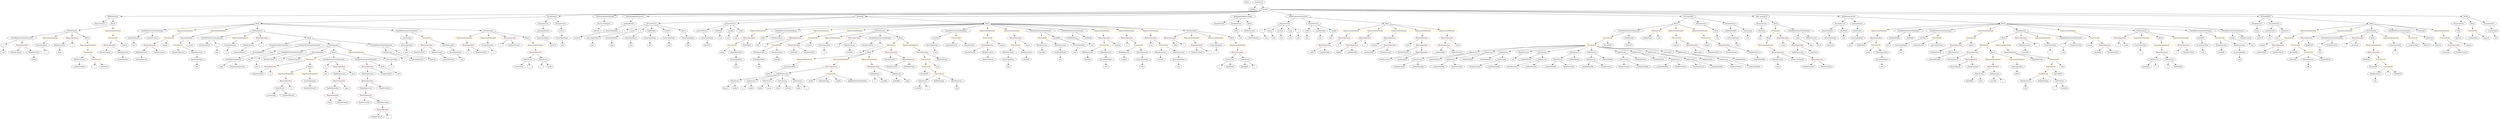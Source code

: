 strict digraph {
	graph [bb="0,0,21386,1188"];
	node [label="\N"];
	Enter	[height=0.5,
		pos="10591,1170",
		width=0.83628];
	FunctionCall_Unnamed_28	[color=orange,
		height=0.5,
		label=FunctionCall,
		pos="7871,594",
		width=1.6125];
	FunctionCall_Unnamed_29	[color=orange,
		height=0.5,
		label=FunctionCall,
		pos="7871,522",
		width=1.6125];
	FunctionCall_Unnamed_28 -> FunctionCall_Unnamed_29	[pos="e,7871,540.1 7871,575.7 7871,568.41 7871,559.73 7871,551.54"];
	ElementaryTypeName_uint_48	[color=black,
		height=0.5,
		label=uint,
		pos="7974,522",
		width=0.75];
	FunctionCall_Unnamed_28 -> ElementaryTypeName_uint_48	[pos="e,7955.5,535.56 7894.4,577.12 7909.7,566.69 7929.8,553.01 7946,542.01"];
	TupleExpression_Unnamed	[color=black,
		height=0.5,
		label=TupleExpression,
		pos="3117,450",
		width=2.0422];
	BinaryOperation_Unnamed_10	[color=brown,
		height=0.5,
		label=BinaryOperation,
		pos="3117,378",
		width=1.9867];
	TupleExpression_Unnamed -> BinaryOperation_Unnamed_10	[pos="e,3117,396.1 3117,431.7 3117,424.41 3117,415.73 3117,407.54"];
	ExpressionStatement_Unnamed_20	[color=orange,
		height=0.5,
		label=ExpressionStatement,
		pos="16044,882",
		width=2.458];
	BinaryOperation_Unnamed_29	[color=brown,
		height=0.5,
		label=BinaryOperation,
		pos="16023,810",
		width=1.9867];
	ExpressionStatement_Unnamed_20 -> BinaryOperation_Unnamed_29	[pos="e,16028,828.1 16039,863.7 16037,856.24 16034,847.32 16031,838.97"];
	BinaryOperation_Unnamed_64	[color=brown,
		height=0.5,
		label=BinaryOperation,
		pos="12264,738",
		width=1.9867];
	Identifier__randomSeed_4	[color=black,
		height=0.5,
		label=_randomSeed,
		pos="12234,666",
		width=1.7372];
	BinaryOperation_Unnamed_64 -> Identifier__randomSeed_4	[pos="e,12241,684.1 12257,719.7 12253,712.15 12249,703.12 12246,694.68"];
	NumberLiteral_Unnamed_46	[color=black,
		height=0.5,
		label=NumberLiteral,
		pos="12378,666",
		width=1.765];
	BinaryOperation_Unnamed_64 -> NumberLiteral_Unnamed_46	[pos="e,12352,682.74 12290,720.94 12306,711.36 12326,699.06 12343,688.63"];
	NumberLiteral_Unnamed	[color=black,
		height=0.5,
		label=NumberLiteral,
		pos="916,666",
		width=1.765];
	NumberLiteral_Unnamed_39	[color=black,
		height=0.5,
		label=NumberLiteral,
		pos="7375,738",
		width=1.765];
	Identifier_assetIds_11	[color=black,
		height=0.5,
		label=assetIds,
		pos="7797,306",
		width=1.1412];
	VariableDeclarationStatement_Unnamed	[color=black,
		height=0.5,
		label=VariableDeclarationStatement,
		pos="163,810",
		width=3.3174];
	VariableDeclaration_i	[color=black,
		height=0.5,
		label=i,
		pos="42,738",
		width=0.75];
	VariableDeclarationStatement_Unnamed -> VariableDeclaration_i	[pos="e,62.045,750.6 134.02,792.23 115.26,781.38 90.89,767.28 71.943,756.32"];
	BinaryOperation_Unnamed_1	[color=brown,
		height=0.5,
		label=BinaryOperation,
		pos="163,738",
		width=1.9867];
	VariableDeclarationStatement_Unnamed -> BinaryOperation_Unnamed_1	[pos="e,163,756.1 163,791.7 163,784.41 163,775.73 163,767.54"];
	ElementaryTypeName_uint_20	[color=black,
		height=0.5,
		label=uint,
		pos="19120,594",
		width=0.75];
	ParameterList_Unnamed_11	[color=black,
		height=0.5,
		label=ParameterList,
		pos="5544,954",
		width=1.7095];
	Parameter_x	[color=black,
		height=0.5,
		label=x,
		pos="5293,882",
		width=0.75];
	ParameterList_Unnamed_11 -> Parameter_x	[pos="e,5314,893.79 5493.2,943.46 5449.1,934.48 5383.9,919.5 5329,900 5327.5,899.45 5325.9,898.86 5324.3,898.23"];
	Parameter_zoom	[color=black,
		height=0.5,
		label=zoom,
		pos="5370,882",
		width=0.87786];
	ParameterList_Unnamed_11 -> Parameter_zoom	[pos="e,5395.1,893.48 5508.4,938.96 5481.6,928.36 5443.9,913.39 5411,900 5409.2,899.28 5407.4,898.54 5405.6,897.8"];
	Parameter_y	[color=black,
		height=0.5,
		label=y,
		pos="5447,882",
		width=0.75];
	ParameterList_Unnamed_11 -> Parameter_y	[pos="e,5464.8,895.88 5521.5,936.76 5507.4,926.56 5489,913.33 5474.1,902.55"];
	Parameter_finalPicked_1	[color=black,
		height=0.5,
		label=finalPicked,
		pos="5544,882",
		width=1.4323];
	ParameterList_Unnamed_11 -> Parameter_finalPicked_1	[pos="e,5544,900.1 5544,935.7 5544,928.41 5544,919.73 5544,911.54"];
	Parameter_rotation	[color=black,
		height=0.5,
		label=rotation,
		pos="5680,882",
		width=1.0858];
	ParameterList_Unnamed_11 -> Parameter_rotation	[pos="e,5654.7,896.04 5573.5,937.81 5594.4,927.05 5622.6,912.56 5644.7,901.19"];
	Parameter_layers	[color=black,
		height=0.5,
		label=layers,
		pos="5846,882",
		width=0.89172];
	ParameterList_Unnamed_11 -> Parameter_layers	[pos="e,5816.5,889.84 5591.2,942.06 5650,928.42 5749.7,905.33 5805.3,892.43"];
	VariableDeclarationStatement_Unnamed_22	[color=black,
		height=0.5,
		label=VariableDeclarationStatement,
		pos="19910,810",
		width=3.3174];
	VariableDeclaration_i_4	[color=black,
		height=0.5,
		label=i,
		pos="19801,738",
		width=0.75];
	VariableDeclarationStatement_Unnamed_22 -> VariableDeclaration_i_4	[pos="e,19820,751.18 19884,792.05 19867,781.5 19846,767.93 19829,757.16"];
	NumberLiteral_Unnamed_49	[color=black,
		height=0.5,
		label=NumberLiteral,
		pos="19910,738",
		width=1.765];
	VariableDeclarationStatement_Unnamed_22 -> NumberLiteral_Unnamed_49	[pos="e,19910,756.1 19910,791.7 19910,784.41 19910,775.73 19910,767.54"];
	FunctionCall_Unnamed_16	[color=orange,
		height=0.5,
		label=FunctionCall,
		pos="17443,522",
		width=1.6125];
	FunctionCall_Unnamed_17	[color=orange,
		height=0.5,
		label=FunctionCall,
		pos="17407,450",
		width=1.6125];
	FunctionCall_Unnamed_16 -> FunctionCall_Unnamed_17	[pos="e,17416,468.28 17434,504.05 17430,496.35 17426,487.03 17421,478.36"];
	Identifier_keccak256_1	[color=black,
		height=0.5,
		label=keccak256,
		pos="17533,450",
		width=1.3907];
	FunctionCall_Unnamed_16 -> Identifier_keccak256_1	[pos="e,17513,466.91 17464,504.76 17476,495.6 17491,484 17504,473.92"];
	ParameterList_Unnamed	[color=black,
		height=0.5,
		label=ParameterList,
		pos="880,954",
		width=1.7095];
	ArrayTypeName_Unnamed_15	[color=black,
		height=0.5,
		label=ArrayTypeName,
		pos="5042,810",
		width=2.0145];
	Parameter_x -> ArrayTypeName_Unnamed_15	[pos="e,5094.8,822.75 5272,870.21 5267.1,867.97 5261.9,865.76 5257,864 5229.4,854.21 5158.7,837.33 5105.8,825.25"];
	ElementaryTypeName_uint_40	[color=black,
		height=0.5,
		label=uint,
		pos="9737,522",
		width=0.75];
	ParameterList_Unnamed_13	[color=black,
		height=0.5,
		label=ParameterList,
		pos="10923,954",
		width=1.7095];
	Parameter_x_1	[color=black,
		height=0.5,
		label=x,
		pos="10721,882",
		width=0.75];
	ParameterList_Unnamed_13 -> Parameter_x_1	[pos="e,10742,893.54 10880,940.91 10846,931.04 10798,916.13 10757,900 10755,899.4 10754,898.76 10752,898.1"];
	Parameter_layer	[color=black,
		height=0.5,
		label=layer,
		pos="10794,882",
		width=0.78084];
	ParameterList_Unnamed_13 -> Parameter_layer	[pos="e,10815,894.42 10895,937.64 10874,926.48 10846,911.39 10825,899.9"];
	Parameter_rotation_1	[color=black,
		height=0.5,
		label=rotation,
		pos="10879,882",
		width=1.0858];
	ParameterList_Unnamed_13 -> Parameter_rotation_1	[pos="e,10890,899.79 10912,936.05 10907,928.06 10901,918.33 10896,909.4"];
	Parameter_zoom_1	[color=black,
		height=0.5,
		label=zoom,
		pos="10968,882",
		width=0.87786];
	ParameterList_Unnamed_13 -> Parameter_zoom_1	[pos="e,10958,899.31 10934,936.05 10939,927.85 10946,917.83 10951,908.71"];
	Parameter_y_1	[color=black,
		height=0.5,
		label=y,
		pos="11045,882",
		width=0.75];
	ParameterList_Unnamed_13 -> Parameter_y_1	[pos="e,11025,894.36 10950,937.46 10969,926.35 10996,911.4 11015,899.97"];
	IfStatement_Unnamed	[color=orange,
		height=0.5,
		label=IfStatement,
		pos="2653,594",
		width=1.4739];
	BinaryOperation_Unnamed_16	[color=brown,
		height=0.5,
		label=BinaryOperation,
		pos="2298,522",
		width=1.9867];
	IfStatement_Unnamed -> BinaryOperation_Unnamed_16	[pos="e,2357.8,532.22 2613.4,581.59 2606,579.61 2598.3,577.66 2591,576 2515.7,558.9 2428.5,543.71 2369,534.03"];
	Block_Unnamed_7	[color=black,
		height=0.5,
		label=Block,
		pos="2621,522",
		width=0.90558];
	IfStatement_Unnamed -> Block_Unnamed_7	[pos="e,2628.7,539.79 2645.3,576.05 2641.7,568.23 2637.3,558.75 2633.3,549.98"];
	NumberLiteral_Unnamed_25	[color=black,
		height=0.5,
		label=NumberLiteral,
		pos="2184,450",
		width=1.765];
	ExpressionStatement_Unnamed_46	[color=orange,
		height=0.5,
		label=ExpressionStatement,
		pos="19694,882",
		width=2.458];
	FunctionCall_Unnamed_33	[color=orange,
		height=0.5,
		label=FunctionCall,
		pos="19553,810",
		width=1.6125];
	ExpressionStatement_Unnamed_46 -> FunctionCall_Unnamed_33	[pos="e,19583,825.79 19662,864.94 19641,854.81 19615,841.65 19593,830.87"];
	Identifier_i_6	[color=black,
		height=0.5,
		label=i,
		pos="3991,666",
		width=0.75];
	Identifier_mask	[color=black,
		height=0.5,
		label=mask,
		pos="2777,162",
		width=0.83628];
	Block_Unnamed_17	[color=black,
		height=0.5,
		label=Block,
		pos="7400,666",
		width=0.90558];
	ExpressionStatement_Unnamed_36	[color=orange,
		height=0.5,
		label=ExpressionStatement,
		pos="6821,594",
		width=2.458];
	Block_Unnamed_17 -> ExpressionStatement_Unnamed_36	[pos="e,6901.9,601.7 7375.5,653.73 7369.9,651.51 7363.8,649.43 7358,648 7316,637.66 7055.3,614.67 6913.2,602.65"];
	ExpressionStatement_Unnamed_35	[color=orange,
		height=0.5,
		label=ExpressionStatement,
		pos="7142,594",
		width=2.458];
	Block_Unnamed_17 -> ExpressionStatement_Unnamed_35	[pos="e,7202.7,607.44 7374.9,654.15 7369.4,651.97 7363.5,649.79 7358,648 7310.6,632.68 7256.1,619.35 7213.8,609.88"];
	ExpressionStatement_Unnamed_34	[color=orange,
		height=0.5,
		label=ExpressionStatement,
		pos="7400,594",
		width=2.458];
	Block_Unnamed_17 -> ExpressionStatement_Unnamed_34	[pos="e,7400,612.1 7400,647.7 7400,640.41 7400,631.73 7400,623.54"];
	NumberLiteral_Unnamed_11	[color=black,
		height=0.5,
		label=NumberLiteral,
		pos="14758,522",
		width=1.765];
	MemberAccess_Unnamed_21	[color=black,
		height=0.5,
		label=MemberAccess,
		pos="9269,666",
		width=1.9174];
	Identifier_assetIds_8	[color=black,
		height=0.5,
		label=assetIds,
		pos="9269,594",
		width=1.1412];
	MemberAccess_Unnamed_21 -> Identifier_assetIds_8	[pos="e,9269,612.1 9269,647.7 9269,640.41 9269,631.73 9269,623.54"];
	MemberAccess_Unnamed_11	[color=black,
		height=0.5,
		label=MemberAccess,
		pos="18964,738",
		width=1.9174];
	Identifier_assetIds	[color=black,
		height=0.5,
		label=assetIds,
		pos="18964,666",
		width=1.1412];
	MemberAccess_Unnamed_11 -> Identifier_assetIds	[pos="e,18964,684.1 18964,719.7 18964,712.41 18964,703.73 18964,695.54"];
	MemberAccess_Unnamed_15	[color=black,
		height=0.5,
		label=MemberAccess,
		pos="15162,594",
		width=1.9174];
	Identifier_msg	[color=black,
		height=0.5,
		label=msg,
		pos="15162,522",
		width=0.75];
	MemberAccess_Unnamed_15 -> Identifier_msg	[pos="e,15162,540.1 15162,575.7 15162,568.41 15162,559.73 15162,551.54"];
	Identifier_input	[color=black,
		height=0.5,
		label=input,
		pos="1879,522",
		width=0.80856];
	ParameterList_Unnamed_3	[color=black,
		height=0.5,
		label=ParameterList,
		pos="10354,954",
		width=1.7095];
	ElementaryTypeName_uint_44	[color=black,
		height=0.5,
		label=uint,
		pos="8566,522",
		width=0.75];
	Identifier_layer	[color=black,
		height=0.5,
		label=layer,
		pos="12382,738",
		width=0.78084];
	Parameter_startTime	[color=black,
		height=0.5,
		label=startTime,
		pos="15044,882",
		width=1.266];
	ElementaryTypeName_uint_26	[color=black,
		height=0.5,
		label=uint,
		pos="15017,810",
		width=0.75];
	Parameter_startTime -> ElementaryTypeName_uint_26	[pos="e,15023,827.62 15037,863.7 15034,856.04 15031,846.85 15028,838.3"];
	ElementaryTypeName_uint_14	[color=black,
		height=0.5,
		label=uint,
		pos="2754,450",
		width=0.75];
	ArrayTypeName_Unnamed_5	[color=black,
		height=0.5,
		label=ArrayTypeName,
		pos="3873,666",
		width=2.0145];
	ElementaryTypeName_uint_8	[color=black,
		height=0.5,
		label=uint,
		pos="3916,594",
		width=0.75];
	ArrayTypeName_Unnamed_5 -> ElementaryTypeName_uint_8	[pos="e,3906.3,610.83 3883.4,648.05 3888.5,639.82 3894.6,629.76 3900.3,620.61"];
	ExpressionStatement_Unnamed_1	[color=orange,
		height=0.5,
		label=ExpressionStatement,
		pos="397,810",
		width=2.458];
	UnaryOperation_Unnamed	[color=black,
		height=0.5,
		label=UnaryOperation,
		pos="374,738",
		width=1.9452];
	ExpressionStatement_Unnamed_1 -> UnaryOperation_Unnamed	[pos="e,379.62,756.1 391.31,791.7 388.86,784.24 385.93,775.32 383.19,766.97"];
	Identifier_i_20	[color=black,
		height=0.5,
		label=i,
		pos="7110,738",
		width=0.75];
	Parameter__potentialAssets_2	[color=black,
		height=0.5,
		label=_potentialAssets,
		pos="5977,882",
		width=2.0006];
	ArrayTypeName_Unnamed_13	[color=black,
		height=0.5,
		label=ArrayTypeName,
		pos="6020,810",
		width=2.0145];
	Parameter__potentialAssets_2 -> ArrayTypeName_Unnamed_13	[pos="e,6009.4,828.28 5987.4,864.05 5992.2,856.26 5998,846.82 6003.4,838.08"];
	ElementaryTypeName_uint_24	[color=black,
		height=0.5,
		label=uint,
		pos="17546,522",
		width=0.75];
	FunctionDefinition_fillWithHashes	[color=black,
		height=0.5,
		label=fillWithHashes,
		pos="992,1026",
		width=1.7927];
	FunctionDefinition_fillWithHashes -> ParameterList_Unnamed	[pos="e,905.31,970.82 966.59,1009.1 951.26,999.54 931.53,987.21 914.78,976.74"];
	Block_Unnamed	[color=black,
		height=0.5,
		label=Block,
		pos="992,954",
		width=0.90558];
	FunctionDefinition_fillWithHashes -> Block_Unnamed	[pos="e,992,972.1 992,1007.7 992,1000.4 992,991.73 992,983.54"];
	IndexAccess_Unnamed_19	[color=black,
		height=0.5,
		label=IndexAccess,
		pos="12052,594",
		width=1.6402];
	NumberLiteral_Unnamed_13	[color=black,
		height=0.5,
		label=NumberLiteral,
		pos="11899,522",
		width=1.765];
	IndexAccess_Unnamed_19 -> NumberLiteral_Unnamed_13	[pos="e,11931,537.85 12020,578.5 11998,568.09 11967,553.95 11942,542.55"];
	Identifier__randomHashIds_10	[color=black,
		height=0.5,
		label=_randomHashIds,
		pos="12056,522",
		width=2.0838];
	IndexAccess_Unnamed_19 -> Identifier__randomHashIds_10	[pos="e,12055,540.1 12053,575.7 12053,568.41 12054,559.73 12054,551.54"];
	ExpressionStatement_Unnamed_11	[color=orange,
		height=0.5,
		label=ExpressionStatement,
		pos="3957,810",
		width=2.458];
	BinaryOperation_Unnamed_19	[color=brown,
		height=0.5,
		label=BinaryOperation,
		pos="3985,738",
		width=1.9867];
	ExpressionStatement_Unnamed_11 -> BinaryOperation_Unnamed_19	[pos="e,3978.2,756.1 3963.9,791.7 3966.9,784.15 3970.6,775.12 3973.9,766.68"];
	ExpressionStatement_Unnamed_48	[color=orange,
		height=0.5,
		label=ExpressionStatement,
		pos="19996,882",
		width=2.458];
	BinaryOperation_Unnamed_67	[color=brown,
		height=0.5,
		label=BinaryOperation,
		pos="19701,810",
		width=1.9867];
	ExpressionStatement_Unnamed_48 -> BinaryOperation_Unnamed_67	[pos="e,19752,823 19940,867.67 19889,855.66 19815,838.03 19763,825.64"];
	Parameter__width_1	[color=black,
		height=0.5,
		label=_width,
		pos="11126,882",
		width=1.0026];
	ElementaryTypeName_uint_51	[color=black,
		height=0.5,
		label=uint,
		pos="11126,810",
		width=0.75];
	Parameter__width_1 -> ElementaryTypeName_uint_51	[pos="e,11126,828.1 11126,863.7 11126,856.41 11126,847.73 11126,839.54"];
	VariableDeclaration_finalSeedCopy	[color=black,
		height=0.5,
		label=finalSeedCopy,
		pos="16178,810",
		width=1.8204];
	ElementaryTypeName_uint_21	[color=black,
		height=0.5,
		label=uint,
		pos="16122,738",
		width=0.75];
	VariableDeclaration_finalSeedCopy -> ElementaryTypeName_uint_21	[pos="e,16134,754.36 16164,792.05 16158,783.44 16149,772.81 16141,763.33"];
	ElementaryTypeName_uint_29	[color=black,
		height=0.5,
		label=uint,
		pos="6282,810",
		width=0.75];
	NumberLiteral_Unnamed_15	[color=black,
		height=0.5,
		label=NumberLiteral,
		pos="3562,666",
		width=1.765];
	Block_Unnamed_10	[color=black,
		height=0.5,
		label=Block,
		pos="17102,810",
		width=0.90558];
	IfStatement_Unnamed_1	[color=orange,
		height=0.5,
		label=IfStatement,
		pos="16942,738",
		width=1.4739];
	Block_Unnamed_10 -> IfStatement_Unnamed_1	[pos="e,16974,752.87 17077,798.06 17052,787.21 17014,770.36 16984,757.44"];
	ExpressionStatement_Unnamed_17	[color=orange,
		height=0.5,
		label=ExpressionStatement,
		pos="17102,738",
		width=2.458];
	Block_Unnamed_10 -> ExpressionStatement_Unnamed_17	[pos="e,17102,756.1 17102,791.7 17102,784.41 17102,775.73 17102,767.54"];
	Identifier_assetIds_3	[color=black,
		height=0.5,
		label=assetIds,
		pos="17017,378",
		width=1.1412];
	TupleExpression_Unnamed_6	[color=black,
		height=0.5,
		label=TupleExpression,
		pos="6625,450",
		width=2.0422];
	IndexAccess_Unnamed_36	[color=black,
		height=0.5,
		label=IndexAccess,
		pos="6198,378",
		width=1.6402];
	TupleExpression_Unnamed_6 -> IndexAccess_Unnamed_36	[pos="e,6245.4,389.14 6571.3,437.32 6561.9,435.43 6552.2,433.58 6543,432 6427.6,412.1 6397.4,415.62 6282,396 6273.7,394.6 6265,392.99 \
6256.5,391.33"];
	IndexAccess_Unnamed_32	[color=black,
		height=0.5,
		label=IndexAccess,
		pos="6350,378",
		width=1.6402];
	TupleExpression_Unnamed_6 -> IndexAccess_Unnamed_32	[pos="e,6394.4,390.31 6575.2,436.32 6527.3,424.13 6455,405.72 6405.3,393.07"];
	IndexAccess_Unnamed_34	[color=black,
		height=0.5,
		label=IndexAccess,
		pos="6489,378",
		width=1.6402];
	TupleExpression_Unnamed_6 -> IndexAccess_Unnamed_34	[pos="e,6518,393.94 6594.5,433.29 6574.8,423.18 6549.1,409.93 6528,399.06"];
	IndexAccess_Unnamed_35	[color=black,
		height=0.5,
		label=IndexAccess,
		pos="6625,378",
		width=1.6402];
	TupleExpression_Unnamed_6 -> IndexAccess_Unnamed_35	[pos="e,6625,396.1 6625,431.7 6625,424.41 6625,415.73 6625,407.54"];
	IndexAccess_Unnamed_33	[color=black,
		height=0.5,
		label=IndexAccess,
		pos="6761,378",
		width=1.6402];
	TupleExpression_Unnamed_6 -> IndexAccess_Unnamed_33	[pos="e,6732,393.94 6655.5,433.29 6675.2,423.18 6700.9,409.93 6722,399.06"];
	BinaryOperation_Unnamed_30	[color=brown,
		height=0.5,
		label=BinaryOperation,
		pos="18642,738",
		width=1.9867];
	Identifier_i_15	[color=black,
		height=0.5,
		label=i,
		pos="18584,666",
		width=0.75];
	BinaryOperation_Unnamed_30 -> Identifier_i_15	[pos="e,18597,682.36 18628,720.05 18621,711.35 18612,700.59 18604,691.03"];
	NumberLiteral_Unnamed_33	[color=black,
		height=0.5,
		label=NumberLiteral,
		pos="18693,666",
		width=1.765];
	BinaryOperation_Unnamed_30 -> NumberLiteral_Unnamed_33	[pos="e,18681,683.79 18654,720.05 18660,711.89 18668,701.91 18674,692.82"];
	ElementaryTypeName_address	[color=black,
		height=0.5,
		label=address,
		pos="5045,882",
		width=1.0996];
	MemberAccess_Unnamed_17	[color=black,
		height=0.5,
		label=MemberAccess,
		pos="8855,738",
		width=1.9174];
	Identifier_assetIds_4	[color=black,
		height=0.5,
		label=assetIds,
		pos="8855,666",
		width=1.1412];
	MemberAccess_Unnamed_17 -> Identifier_assetIds_4	[pos="e,8855,684.1 8855,719.7 8855,712.41 8855,703.73 8855,695.54"];
	FunctionCall_Unnamed_27	[color=orange,
		height=0.5,
		label=FunctionCall,
		pos="8628,738",
		width=1.6125];
	NewExpression_Unnamed_9	[color=black,
		height=0.5,
		label=NewExpression,
		pos="8566,666",
		width=1.9174];
	FunctionCall_Unnamed_27 -> NewExpression_Unnamed_9	[pos="e,8581,683.96 8613.3,720.41 8605.9,712.08 8596.8,701.8 8588.6,692.49"];
	MemberAccess_Unnamed_22	[color=black,
		height=0.5,
		label=MemberAccess,
		pos="8722,666",
		width=1.9174];
	FunctionCall_Unnamed_27 -> MemberAccess_Unnamed_22	[pos="e,8700.1,683.31 8649.3,721.12 8661.7,711.94 8677.4,700.23 8691,690.06"];
	ElementaryTypeName_uint_13	[color=black,
		height=0.5,
		label=uint,
		pos="3381,450",
		width=0.75];
	BinaryOperation_Unnamed_68	[color=brown,
		height=0.5,
		label=BinaryOperation,
		pos="20119,810",
		width=1.9867];
	Identifier_i_29	[color=black,
		height=0.5,
		label=i,
		pos="20019,738",
		width=0.75];
	BinaryOperation_Unnamed_68 -> Identifier_i_29	[pos="e,20037,751.59 20096,792.59 20081,782.21 20062,768.77 20046,757.94"];
	Identifier__iterations_2	[color=black,
		height=0.5,
		label=_iterations,
		pos="20113,738",
		width=1.363];
	BinaryOperation_Unnamed_68 -> Identifier__iterations_2	[pos="e,20114,756.1 20118,791.7 20117,784.41 20116,775.73 20115,767.54"];
	ElementaryTypeName_bytes32_6	[color=black,
		height=0.5,
		label=bytes32,
		pos="19293,810",
		width=1.0996];
	Identifier__randomSeed_5	[color=black,
		height=0.5,
		label=_randomSeed,
		pos="19298,666",
		width=1.7372];
	ParameterList_Unnamed_4	[color=black,
		height=0.5,
		label=ParameterList,
		pos="10495,954",
		width=1.7095];
	Parameter_None_1	[color=black,
		height=0.5,
		label=None,
		pos="10489,882",
		width=0.85014];
	ParameterList_Unnamed_4 -> Parameter_None_1	[pos="e,10490,900.1 10494,935.7 10493,928.41 10492,919.73 10491,911.54"];
	BinaryOperation_Unnamed_45	[color=brown,
		height=0.5,
		label=BinaryOperation,
		pos="7838,666",
		width=1.9867];
	BinaryOperation_Unnamed_45 -> FunctionCall_Unnamed_28	[pos="e,7862.9,612.1 7846.2,647.7 7849.8,640.07 7854.1,630.92 7858.1,622.4"];
	Identifier_finalSeedCopy_3	[color=black,
		height=0.5,
		label=finalSeedCopy,
		pos="8013,594",
		width=1.8204];
	BinaryOperation_Unnamed_45 -> Identifier_finalSeedCopy_3	[pos="e,7976.8,609.46 7875.1,650.15 7901.7,639.51 7937.7,625.1 7966.3,613.68"];
	UnaryOperation_Unnamed_4	[color=black,
		height=0.5,
		label=UnaryOperation,
		pos="4145,738",
		width=1.9452];
	Identifier_i_8	[color=black,
		height=0.5,
		label=i,
		pos="4209,666",
		width=0.75];
	UnaryOperation_Unnamed_4 -> Identifier_i_8	[pos="e,4195.4,681.89 4160.5,720.05 4168.6,711.13 4178.8,700.06 4187.7,690.33"];
	ElementaryTypeName_bytes32_5	[color=black,
		height=0.5,
		label=bytes32,
		pos="6020,738",
		width=1.0996];
	Identifier_pickedIds_3	[color=black,
		height=0.5,
		label=pickedIds,
		pos="10610,522",
		width=1.3214];
	ExpressionStatement_Unnamed_37	[color=orange,
		height=0.5,
		label=ExpressionStatement,
		pos="6457,882",
		width=2.458];
	BinaryOperation_Unnamed_50	[color=brown,
		height=0.5,
		label=BinaryOperation,
		pos="6399,810",
		width=1.9867];
	ExpressionStatement_Unnamed_37 -> BinaryOperation_Unnamed_50	[pos="e,6412.9,827.79 6443,864.05 6436.1,855.8 6427.8,845.7 6420.2,836.54"];
	Identifier__height_1	[color=black,
		height=0.5,
		label=_height,
		pos="11379,666",
		width=1.0442];
	FunctionDefinition_decodeAssets	[color=black,
		height=0.5,
		label=decodeAssets,
		pos="4696,1026",
		width=1.7511];
	Block_Unnamed_4	[color=black,
		height=0.5,
		label=Block,
		pos="2159,954",
		width=0.90558];
	FunctionDefinition_decodeAssets -> Block_Unnamed_4	[pos="e,2191.9,955.91 4633.3,1023.3 4276.4,1013.4 2506.5,964.59 2203.3,956.22"];
	ParameterList_Unnamed_5	[color=black,
		height=0.5,
		label=ParameterList,
		pos="4623,954",
		width=1.7095];
	FunctionDefinition_decodeAssets -> ParameterList_Unnamed_5	[pos="e,4640.4,971.71 4678.7,1008.4 4669.7,999.76 4658.5,989 4648.5,979.42"];
	ParameterList_Unnamed_6	[color=black,
		height=0.5,
		label=ParameterList,
		pos="4766,954",
		width=1.7095];
	FunctionDefinition_decodeAssets -> ParameterList_Unnamed_6	[pos="e,4749.5,971.47 4712.6,1008.4 4721.2,999.78 4731.9,989.06 4741.5,979.5"];
	ElementaryTypeName_uint_1	[color=black,
		height=0.5,
		label=uint,
		pos="14883,738",
		width=0.75];
	StateVariableDeclaration_Unnamed_1	[color=black,
		height=0.5,
		label=StateVariableDeclaration,
		pos="5449,1026",
		width=2.8184];
	VariableDeclaration_winner_tmstmp19	[color=black,
		height=0.5,
		label=winner_tmstmp19,
		pos="5093,954",
		width=2.1392];
	StateVariableDeclaration_Unnamed_1 -> VariableDeclaration_winner_tmstmp19	[pos="e,5150.5,966.31 5382.9,1012 5319.9,999.61 5225.5,981.05 5161.7,968.51"];
	FunctionCall_Unnamed_4	[color=orange,
		height=0.5,
		label=FunctionCall,
		pos="14562,810",
		width=1.6125];
	Identifier_require_2	[color=black,
		height=0.5,
		label=require,
		pos="14616,738",
		width=1.0026];
	FunctionCall_Unnamed_4 -> Identifier_require_2	[pos="e,14603,755.31 14575,792.05 14582,783.68 14589,773.4 14597,764.13"];
	BinaryOperation_Unnamed_4	[color=brown,
		height=0.5,
		label=BinaryOperation,
		pos="14766,738",
		width=1.9867];
	FunctionCall_Unnamed_4 -> BinaryOperation_Unnamed_4	[pos="e,14725,753.14 14600,796 14632,784.96 14679,769.02 14714,756.8"];
	ElementaryTypeName_uint_27	[color=black,
		height=0.5,
		label=uint,
		pos="15459,738",
		width=0.75];
	FunctionCall_Unnamed_32	[color=orange,
		height=0.5,
		label=FunctionCall,
		pos="6197,738",
		width=1.6125];
	Identifier_index_11	[color=black,
		height=0.5,
		label=index,
		pos="6123,666",
		width=0.85014];
	FunctionCall_Unnamed_32 -> Identifier_index_11	[pos="e,6138.4,681.57 6179.5,720.41 6169.6,711.1 6157.2,699.35 6146.5,689.24"];
	NewExpression_Unnamed_10	[color=black,
		height=0.5,
		label=NewExpression,
		pos="6241,666",
		width=1.9174];
	FunctionCall_Unnamed_32 -> NewExpression_Unnamed_10	[pos="e,6230.4,683.79 6207.7,720.05 6212.7,712.06 6218.8,702.33 6224.4,693.4"];
	ArrayTypeName_Unnamed_18	[color=black,
		height=0.5,
		label=ArrayTypeName,
		pos="5694,810",
		width=2.0145];
	ElementaryTypeName_uint_35	[color=black,
		height=0.5,
		label=uint,
		pos="5694,738",
		width=0.75];
	ArrayTypeName_Unnamed_18 -> ElementaryTypeName_uint_35	[pos="e,5694,756.1 5694,791.7 5694,784.41 5694,775.73 5694,767.54"];
	IndexAccess_Unnamed_18	[color=black,
		height=0.5,
		label=IndexAccess,
		pos="12519,666",
		width=1.6402];
	IndexAccess_Unnamed_18 -> IndexAccess_Unnamed_19	[pos="e,12095,606.69 12476,653.31 12468,651.34 12459,649.45 12451,648 12305,621.99 12266,638.01 12120,612 12115,611.18 12111,610.23 12106,\
609.2"];
	Identifier_randomHashes_11	[color=black,
		height=0.5,
		label=randomHashes,
		pos="12195,594",
		width=1.8343];
	IndexAccess_Unnamed_18 -> Identifier_randomHashes_11	[pos="e,12244,606.34 12475,653.62 12467,651.68 12459,649.73 12451,648 12371,630.05 12350,629.07 12270,612 12265,610.97 12260,609.89 12255,\
608.78"];
	Identifier__timestamp	[color=black,
		height=0.5,
		label=_timestamp,
		pos="14500,666",
		width=1.4877];
	BinaryOperation_Unnamed_11	[color=brown,
		height=0.5,
		label=BinaryOperation,
		pos="3086,234",
		width=1.9867];
	NumberLiteral_Unnamed_22	[color=black,
		height=0.5,
		label=NumberLiteral,
		pos="3071,162",
		width=1.765];
	BinaryOperation_Unnamed_11 -> NumberLiteral_Unnamed_22	[pos="e,3074.7,180.1 3082.3,215.7 3080.7,208.32 3078.8,199.52 3077.1,191.25"];
	TupleExpression_Unnamed_2	[color=black,
		height=0.5,
		label=TupleExpression,
		pos="3226,162",
		width=2.0422];
	BinaryOperation_Unnamed_11 -> TupleExpression_Unnamed_2	[pos="e,3194.5,178.73 3117.1,217.46 3136.9,207.57 3162.8,194.62 3184.3,183.83"];
	Identifier_i_14	[color=black,
		height=0.5,
		label=i,
		pos="17103,378",
		width=0.75];
	BinaryOperation_Unnamed_39	[color=brown,
		height=0.5,
		label=BinaryOperation,
		pos="9591,810",
		width=1.9867];
	Identifier_x	[color=black,
		height=0.5,
		label=x,
		pos="9591,738",
		width=0.75];
	BinaryOperation_Unnamed_39 -> Identifier_x	[pos="e,9591,756.1 9591,791.7 9591,784.41 9591,775.73 9591,767.54"];
	FunctionCall_Unnamed_23	[color=orange,
		height=0.5,
		label=FunctionCall,
		pos="9694,738",
		width=1.6125];
	BinaryOperation_Unnamed_39 -> FunctionCall_Unnamed_23	[pos="e,9670.7,754.83 9615.1,792.59 9628.9,783.24 9646.3,771.4 9661.3,761.23"];
	ElementaryTypeName_uint_53	[color=black,
		height=0.5,
		label=uint,
		pos="10744,810",
		width=0.75];
	BinaryOperation_Unnamed_9	[color=brown,
		height=0.5,
		label=BinaryOperation,
		pos="3114,522",
		width=1.9867];
	BinaryOperation_Unnamed_9 -> TupleExpression_Unnamed	[pos="e,3116.3,468.1 3114.7,503.7 3115.1,496.41 3115.4,487.73 3115.8,479.54"];
	NumberLiteral_Unnamed_23	[color=black,
		height=0.5,
		label=NumberLiteral,
		pos="3272,450",
		width=1.765];
	BinaryOperation_Unnamed_9 -> NumberLiteral_Unnamed_23	[pos="e,3238.9,465.68 3148.3,505.81 3171.8,495.4 3203.2,481.49 3228.4,470.29"];
	BinaryOperation_Unnamed_36	[color=brown,
		height=0.5,
		label=BinaryOperation,
		pos="15162,666",
		width=1.9867];
	BinaryOperation_Unnamed_36 -> MemberAccess_Unnamed_15	[pos="e,15162,612.1 15162,647.7 15162,640.41 15162,631.73 15162,623.54"];
	Identifier_winner_tmstmp19	[color=black,
		height=0.5,
		label=winner_tmstmp19,
		pos="15326,594",
		width=2.1392];
	BinaryOperation_Unnamed_36 -> Identifier_winner_tmstmp19	[pos="e,15290,610.35 15197,649.98 15221,639.71 15253,625.98 15280,614.81"];
	Identifier_require_8	[color=black,
		height=0.5,
		label=require,
		pos="19316,738",
		width=1.0026];
	StateVariableDeclaration_Unnamed	[color=black,
		height=0.5,
		label=StateVariableDeclaration,
		pos="6026,1026",
		width=2.8184];
	VariableDeclaration_randomHashes	[color=black,
		height=0.5,
		label=randomHashes,
		pos="5350,954",
		width=1.8343];
	StateVariableDeclaration_Unnamed -> VariableDeclaration_randomHashes	[pos="e,5407.2,963.41 5935.8,1017.5 5826.3,1008.2 5635.8,991.05 5473,972 5455.3,969.93 5436.1,967.41 5418.4,964.96"];
	BinaryOperation_Unnamed_14	[color=brown,
		height=0.5,
		label=BinaryOperation,
		pos="2873,378",
		width=1.9867];
	TupleExpression_Unnamed_4	[color=black,
		height=0.5,
		label=TupleExpression,
		pos="2802,306",
		width=2.0422];
	BinaryOperation_Unnamed_14 -> TupleExpression_Unnamed_4	[pos="e,2819,323.79 2855.8,360.05 2847.2,351.54 2836.6,341.07 2827,331.68"];
	Identifier_input_1	[color=black,
		height=0.5,
		label=input,
		pos="2923,306",
		width=0.80856];
	BinaryOperation_Unnamed_14 -> Identifier_input_1	[pos="e,2911.7,322.83 2885.1,360.05 2891.1,351.65 2898.5,341.32 2905.1,332.02"];
	BinaryOperation_Unnamed_6	[color=brown,
		height=0.5,
		label=BinaryOperation,
		pos="3642,738",
		width=1.9867];
	BinaryOperation_Unnamed_6 -> NumberLiteral_Unnamed_15	[pos="e,3580.8,683.47 3623,720.41 3613,711.61 3600.4,700.63 3589.3,690.92"];
	MemberAccess_Unnamed_8	[color=black,
		height=0.5,
		label=MemberAccess,
		pos="3713,666",
		width=1.9174];
	BinaryOperation_Unnamed_6 -> MemberAccess_Unnamed_8	[pos="e,3696,683.79 3659.2,720.05 3667.8,711.54 3678.4,701.07 3688,691.68"];
	Identifier_assetsCopy_1	[color=black,
		height=0.5,
		label=assetsCopy,
		pos="4408,522",
		width=1.5016];
	ExpressionStatement_Unnamed_12	[color=orange,
		height=0.5,
		label=ExpressionStatement,
		pos="4152,810",
		width=2.458];
	ExpressionStatement_Unnamed_12 -> UnaryOperation_Unnamed_4	[pos="e,4146.7,756.1 4150.3,791.7 4149.5,784.41 4148.7,775.73 4147.9,767.54"];
	Identifier_keccak256_4	[color=black,
		height=0.5,
		label=keccak256,
		pos="20266,522",
		width=1.3907];
	NewExpression_Unnamed	[color=black,
		height=0.5,
		label=NewExpression,
		pos="3806,738",
		width=1.9174];
	NewExpression_Unnamed -> ArrayTypeName_Unnamed_5	[pos="e,3856.9,683.79 3822.2,720.05 3830.3,711.63 3840.2,701.28 3849.1,691.97"];
	ElementaryTypeName_uint_31	[color=black,
		height=0.5,
		label=uint,
		pos="5531,738",
		width=0.75];
	FunctionCall_Unnamed_1	[color=orange,
		height=0.5,
		label=FunctionCall,
		pos="776,666",
		width=1.6125];
	MemberAccess_Unnamed_3	[color=black,
		height=0.5,
		label=MemberAccess,
		pos="703,594",
		width=1.9174];
	FunctionCall_Unnamed_1 -> MemberAccess_Unnamed_3	[pos="e,720.43,611.71 758.7,648.41 749.67,639.76 738.46,629 728.46,619.42"];
	FunctionCall_Unnamed_2	[color=orange,
		height=0.5,
		label=FunctionCall,
		pos="848,594",
		width=1.6125];
	FunctionCall_Unnamed_1 -> FunctionCall_Unnamed_2	[pos="e,831.06,611.47 793.06,648.41 802.03,639.69 813.19,628.85 823.1,619.21"];
	Identifier_require_1	[color=black,
		height=0.5,
		label=require,
		pos="14355,738",
		width=1.0026];
	BinaryOperation_Unnamed_2	[color=brown,
		height=0.5,
		label=BinaryOperation,
		pos="599,810",
		width=1.9867];
	MemberAccess_Unnamed_2	[color=black,
		height=0.5,
		label=MemberAccess,
		pos="531,738",
		width=1.9174];
	BinaryOperation_Unnamed_2 -> MemberAccess_Unnamed_2	[pos="e,547.31,755.79 582.54,792.05 574.35,783.63 564.3,773.28 555.25,763.97"];
	Identifier_i	[color=black,
		height=0.5,
		label=i,
		pos="645,738",
		width=0.75];
	BinaryOperation_Unnamed_2 -> Identifier_i	[pos="e,634.6,754.83 610.14,792.05 615.6,783.73 622.3,773.54 628.36,764.32"];
	Identifier_assetIds_7	[color=black,
		height=0.5,
		label=assetIds,
		pos="9893,594",
		width=1.1412];
	NumberLiteral_Unnamed_17	[color=black,
		height=0.5,
		label=NumberLiteral,
		pos="1753,738",
		width=1.765];
	BinaryOperation_Unnamed_56	[color=brown,
		height=0.5,
		label=BinaryOperation,
		pos="11614,810",
		width=1.9867];
	BinaryOperation_Unnamed_57	[color=brown,
		height=0.5,
		label=BinaryOperation,
		pos="11497,738",
		width=1.9867];
	BinaryOperation_Unnamed_56 -> BinaryOperation_Unnamed_57	[pos="e,11524,754.98 11587,792.94 11571,783.43 11551,771.24 11534,760.86"];
	Identifier_y_2	[color=black,
		height=0.5,
		label=y,
		pos="11614,738",
		width=0.75];
	BinaryOperation_Unnamed_56 -> Identifier_y_2	[pos="e,11614,756.1 11614,791.7 11614,784.41 11614,775.73 11614,767.54"];
	FunctionDefinition_getImage	[color=black,
		height=0.5,
		label=getImage,
		pos="7664,1026",
		width=1.2244];
	FunctionDefinition_getImage -> ParameterList_Unnamed_11	[pos="e,5605.2,957.02 7620.2,1023.6 7353.9,1014.8 5951.8,968.47 5616.2,957.38"];
	ParameterList_Unnamed_10	[color=black,
		height=0.5,
		label=ParameterList,
		pos="6222,954",
		width=1.7095];
	FunctionDefinition_getImage -> ParameterList_Unnamed_10	[pos="e,6282.4,957.93 7620.5,1022.9 7416,1013 6550.2,970.93 6293.8,958.49"];
	Block_Unnamed_15	[color=black,
		height=0.5,
		label=Block,
		pos="8401,954",
		width=0.90558];
	FunctionDefinition_getImage -> Block_Unnamed_15	[pos="e,8368.9,958.05 7706.8,1020.9 7837,1008.6 8227.1,971.51 8357.8,959.1"];
	Identifier_keccak256_2	[color=black,
		height=0.5,
		label=keccak256,
		pos="7857,450",
		width=1.3907];
	FunctionCall_Unnamed_29 -> Identifier_keccak256_2	[pos="e,7860.4,468.1 7867.5,503.7 7866.1,496.32 7864.3,487.52 7862.7,479.25"];
	FunctionCall_Unnamed_30	[color=orange,
		height=0.5,
		label=FunctionCall,
		pos="7983,450",
		width=1.6125];
	FunctionCall_Unnamed_29 -> FunctionCall_Unnamed_30	[pos="e,7958.2,466.49 7895.9,505.46 7911.4,495.77 7931.6,483.15 7948.6,472.5"];
	Identifier_i_16	[color=black,
		height=0.5,
		label=i,
		pos="18092,738",
		width=0.75];
	ElementaryTypeName_uint_37	[color=black,
		height=0.5,
		label=uint,
		pos="7955,666",
		width=0.75];
	BinaryOperation_Unnamed_54	[color=brown,
		height=0.5,
		label=BinaryOperation,
		pos="11439,810",
		width=1.9867];
	BinaryOperation_Unnamed_55	[color=brown,
		height=0.5,
		label=BinaryOperation,
		pos="11261,738",
		width=1.9867];
	BinaryOperation_Unnamed_54 -> BinaryOperation_Unnamed_55	[pos="e,11299,753.78 11402,794.33 11375,783.72 11338,769.31 11309,757.85"];
	Identifier_x_2	[color=black,
		height=0.5,
		label=x,
		pos="11380,738",
		width=0.75];
	BinaryOperation_Unnamed_54 -> Identifier_x_2	[pos="e,11393,753.89 11425,792.05 11417,783.22 11408,772.28 11400,762.63"];
	IndexAccess_Unnamed_6	[color=black,
		height=0.5,
		label=IndexAccess,
		pos="12655,666",
		width=1.6402];
	IndexAccess_Unnamed_7	[color=black,
		height=0.5,
		label=IndexAccess,
		pos="12338,594",
		width=1.6402];
	IndexAccess_Unnamed_6 -> IndexAccess_Unnamed_7	[pos="e,12382,606.38 12611,653.62 12603,651.68 12595,649.73 12587,648 12507,630.05 12486,629.95 12406,612 12402,611.05 12397,610.04 12393,\
609"];
	Identifier_randomHashes_5	[color=black,
		height=0.5,
		label=randomHashes,
		pos="12481,594",
		width=1.8343];
	IndexAccess_Unnamed_6 -> Identifier_randomHashes_5	[pos="e,12517,609.45 12620,651 12594,640.27 12556,625.36 12527,613.62"];
	ParameterList_Unnamed_7	[color=black,
		height=0.5,
		label=ParameterList,
		pos="15721,954",
		width=1.7095];
	Parameter__potentialAssets_1	[color=black,
		height=0.5,
		label=_potentialAssets,
		pos="15603,882",
		width=2.0006];
	ParameterList_Unnamed_7 -> Parameter__potentialAssets_1	[pos="e,15630,899.14 15695,937.29 15678,927.7 15657,915.3 15640,904.77"];
	Parameter__finalSeed	[color=black,
		height=0.5,
		label=_finalSeed,
		pos="15743,882",
		width=1.3769];
	ParameterList_Unnamed_7 -> Parameter__finalSeed	[pos="e,15738,900.1 15726,935.7 15729,928.24 15732,919.32 15734,910.97"];
	NumberLiteral_Unnamed_1	[color=black,
		height=0.5,
		label=NumberLiteral,
		pos="136,666",
		width=1.765];
	VariableDeclarationStatement_Unnamed_3	[color=black,
		height=0.5,
		label=VariableDeclarationStatement,
		pos="1327,882",
		width=3.3174];
	VariableDeclaration_numberOfAssets	[color=black,
		height=0.5,
		label=numberOfAssets,
		pos="1172,810",
		width=2.0422];
	VariableDeclarationStatement_Unnamed_3 -> VariableDeclaration_numberOfAssets	[pos="e,1206.1,826.39 1290.3,864.41 1268.1,854.42 1239.8,841.63 1216.4,831.07"];
	NumberLiteral_Unnamed_16	[color=black,
		height=0.5,
		label=NumberLiteral,
		pos="1327,810",
		width=1.765];
	VariableDeclarationStatement_Unnamed_3 -> NumberLiteral_Unnamed_16	[pos="e,1327,828.1 1327,863.7 1327,856.41 1327,847.73 1327,839.54"];
	ArrayTypeName_Unnamed_7	[color=black,
		height=0.5,
		label=ArrayTypeName,
		pos="15625,810",
		width=2.0145];
	ElementaryTypeName_bytes32_4	[color=black,
		height=0.5,
		label=bytes32,
		pos="15625,738",
		width=1.0996];
	ArrayTypeName_Unnamed_7 -> ElementaryTypeName_bytes32_4	[pos="e,15625,756.1 15625,791.7 15625,784.41 15625,775.73 15625,767.54"];
	ElementaryTypeName_uint_33	[color=black,
		height=0.5,
		label=uint,
		pos="5368,738",
		width=0.75];
	Identifier_index_8	[color=black,
		height=0.5,
		label=index,
		pos="6589,306",
		width=0.85014];
	NumberLiteral_Unnamed_44	[color=black,
		height=0.5,
		label=NumberLiteral,
		pos="11929,666",
		width=1.765];
	Identifier_finalSeedCopy_2	[color=black,
		height=0.5,
		label=finalSeedCopy,
		pos="16673,522",
		width=1.8204];
	FunctionCall_Unnamed_22	[color=orange,
		height=0.5,
		label=FunctionCall,
		pos="8857,810",
		width=1.6125];
	FunctionCall_Unnamed_22 -> MemberAccess_Unnamed_17	[pos="e,8855.5,756.1 8856.5,791.7 8856.3,784.41 8856,775.73 8855.8,767.54"];
	NewExpression_Unnamed_4	[color=black,
		height=0.5,
		label=NewExpression,
		pos="9011,738",
		width=1.9174];
	FunctionCall_Unnamed_22 -> NewExpression_Unnamed_4	[pos="e,8977.5,754.21 8888.9,794.5 8911.6,784.19 8942.3,770.23 8967.2,758.89"];
	BinaryOperation_Unnamed_50 -> FunctionCall_Unnamed_32	[pos="e,6234.7,752.08 6358.1,794.83 6325.6,783.55 6279.9,767.73 6245.5,755.8"];
	Identifier_finalPicked_2	[color=black,
		height=0.5,
		label=finalPicked,
		pos="6325,738",
		width=1.4323];
	BinaryOperation_Unnamed_50 -> Identifier_finalPicked_2	[pos="e,6342.2,755.23 6381.5,792.41 6372.2,783.63 6360.6,772.69 6350.4,763"];
	TupleExpression_Unnamed_1	[color=black,
		height=0.5,
		label=TupleExpression,
		pos="3086,306",
		width=2.0422];
	BinaryOperation_Unnamed_10 -> TupleExpression_Unnamed_1	[pos="e,3093.6,324.1 3109.3,359.7 3106,352.07 3101.9,342.92 3098.1,334.4"];
	NumberLiteral_Unnamed_20	[color=black,
		height=0.5,
		label=NumberLiteral,
		pos="3241,306",
		width=1.765];
	BinaryOperation_Unnamed_10 -> NumberLiteral_Unnamed_20	[pos="e,3213.4,322.58 3145.1,361.12 3162.4,351.38 3184.7,338.8 3203.4,328.22"];
	Identifier__potentialAssets_7	[color=black,
		height=0.5,
		label=_potentialAssets,
		pos="8084,738",
		width=2.0006];
	ElementaryTypeName_uint_56	[color=black,
		height=0.5,
		label=uint,
		pos="10888,810",
		width=0.75];
	ForStatement_Unnamed_8	[color=black,
		height=0.5,
		label=ForStatement,
		pos="20217,882",
		width=1.6818];
	ForStatement_Unnamed_8 -> VariableDeclarationStatement_Unnamed_22	[pos="e,19974,825.6 20170,870.29 20121,859.07 20043,841.26 19985,828.09"];
	ForStatement_Unnamed_8 -> BinaryOperation_Unnamed_68	[pos="e,20142,827.31 20195,865.12 20182,855.85 20165,844.01 20151,833.76"];
	Block_Unnamed_21	[color=black,
		height=0.5,
		label=Block,
		pos="20247,810",
		width=0.90558];
	ForStatement_Unnamed_8 -> Block_Unnamed_21	[pos="e,20240,827.62 20224,863.7 20228,855.95 20232,846.64 20235,838.02"];
	ExpressionStatement_Unnamed_49	[color=orange,
		height=0.5,
		label=ExpressionStatement,
		pos="20409,810",
		width=2.458];
	ForStatement_Unnamed_8 -> ExpressionStatement_Unnamed_49	[pos="e,20367,826.28 20254,867.5 20283,856.9 20324,842 20356,830.17"];
	ElementaryTypeName_uint_42	[color=black,
		height=0.5,
		label=uint,
		pos="10049,522",
		width=0.75];
	BinaryOperation_Unnamed	[color=brown,
		height=0.5,
		label=BinaryOperation,
		pos="962,738",
		width=1.9867];
	BinaryOperation_Unnamed -> NumberLiteral_Unnamed	[pos="e,927.03,683.79 950.86,720.05 945.61,712.06 939.22,702.33 933.35,693.4"];
	MemberAccess_Unnamed	[color=black,
		height=0.5,
		label=MemberAccess,
		pos="1067,666",
		width=1.9174];
	BinaryOperation_Unnamed -> MemberAccess_Unnamed	[pos="e,1042.8,683.15 986.35,720.76 1000.4,711.4 1018.3,699.49 1033.6,689.26"];
	ElementaryTypeName_uint_36	[color=black,
		height=0.5,
		label=uint,
		pos="5857,738",
		width=0.75];
	Identifier_assetsCopy	[color=black,
		height=0.5,
		label=assetsCopy,
		pos="2287,234",
		width=1.5016];
	Parameter__randomSeed_2	[color=black,
		height=0.5,
		label=_randomSeed,
		pos="21323,882",
		width=1.7372];
	ElementaryTypeName_uint_61	[color=black,
		height=0.5,
		label=uint,
		pos="21356,810",
		width=0.75];
	Parameter__randomSeed_2 -> ElementaryTypeName_uint_61	[pos="e,21348,827.62 21331,863.7 21335,855.95 21339,846.64 21343,838.02"];
	FunctionCall_Unnamed_5	[color=orange,
		height=0.5,
		label=FunctionCall,
		pos="13753,810",
		width=1.6125];
	FunctionCall_Unnamed_6	[color=orange,
		height=0.5,
		label=FunctionCall,
		pos="13585,738",
		width=1.6125];
	FunctionCall_Unnamed_5 -> FunctionCall_Unnamed_6	[pos="e,13619,753.09 13719,795 13694,784.21 13657,769.2 13629,757.43"];
	Identifier_keccak256	[color=black,
		height=0.5,
		label=keccak256,
		pos="13753,738",
		width=1.3907];
	FunctionCall_Unnamed_5 -> Identifier_keccak256	[pos="e,13753,756.1 13753,791.7 13753,784.41 13753,775.73 13753,767.54"];
	AssemblyBlock_Unnamed	[color=black,
		height=0.5,
		label=AssemblyBlock,
		pos="2220,666",
		width=1.9313];
	AssemblyAssignment_Unnamed	[color=black,
		height=0.5,
		label=AssemblyAssignment,
		pos="1983,594",
		width=2.5273];
	AssemblyBlock_Unnamed -> AssemblyAssignment_Unnamed	[pos="e,2032.3,609.56 2175.4,651.83 2138.1,640.81 2084.4,624.96 2043.3,612.8"];
	ArrayTypeName_Unnamed_19	[color=black,
		height=0.5,
		label=ArrayTypeName,
		pos="5857,810",
		width=2.0145];
	ArrayTypeName_Unnamed_19 -> ElementaryTypeName_uint_36	[pos="e,5857,756.1 5857,791.7 5857,784.41 5857,775.73 5857,767.54"];
	Identifier__randomHashIds	[color=black,
		height=0.5,
		label=_randomHashIds,
		pos="15000,594",
		width=2.0838];
	Parameter__potentialAssets_1 -> ArrayTypeName_Unnamed_7	[pos="e,15620,828.1 15608,863.7 15611,856.24 15614,847.32 15616,838.97"];
	Identifier__potentialAssets_1	[color=black,
		height=0.5,
		label=_potentialAssets,
		pos="3799,594",
		width=2.0006];
	MemberAccess_Unnamed_8 -> Identifier__potentialAssets_1	[pos="e,3778.5,611.71 3733.4,648.41 3744.2,639.58 3757.8,628.57 3769.7,618.84"];
	VariableDeclarationStatement_Unnamed_12	[color=black,
		height=0.5,
		label=VariableDeclarationStatement,
		pos="16301,882",
		width=3.3174];
	VariableDeclarationStatement_Unnamed_12 -> VariableDeclaration_finalSeedCopy	[pos="e,16206,826.67 16272,864.23 16255,854.65 16233,842.55 16215,832.3"];
	Identifier__finalSeed_1	[color=black,
		height=0.5,
		label=_finalSeed,
		pos="16311,810",
		width=1.3769];
	VariableDeclarationStatement_Unnamed_12 -> Identifier__finalSeed_1	[pos="e,16309,828.1 16303,863.7 16305,856.32 16306,847.52 16307,839.25"];
	VariableDeclarationStatement_Unnamed_10	[color=black,
		height=0.5,
		label=VariableDeclarationStatement,
		pos="16558,882",
		width=3.3174];
	VariableDeclaration_assetIds	[color=black,
		height=0.5,
		label=assetIds,
		pos="16427,810",
		width=1.1412];
	VariableDeclarationStatement_Unnamed_10 -> VariableDeclaration_assetIds	[pos="e,16452,824.58 16527,864.23 16507,853.9 16482,840.63 16462,829.92"];
	FunctionCall_Unnamed_13	[color=orange,
		height=0.5,
		label=FunctionCall,
		pos="16547,810",
		width=1.6125];
	VariableDeclarationStatement_Unnamed_10 -> FunctionCall_Unnamed_13	[pos="e,16550,828.1 16555,863.7 16554,856.32 16553,847.52 16551,839.25"];
	FunctionCall_Unnamed_20	[color=orange,
		height=0.5,
		label=FunctionCall,
		pos="8401,810",
		width=1.6125];
	BinaryOperation_Unnamed_38	[color=brown,
		height=0.5,
		label=BinaryOperation,
		pos="8390,738",
		width=1.9867];
	FunctionCall_Unnamed_20 -> BinaryOperation_Unnamed_38	[pos="e,8392.7,756.1 8398.3,791.7 8397.1,784.32 8395.7,775.52 8394.4,767.25"];
	Identifier_require_7	[color=black,
		height=0.5,
		label=require,
		pos="8516,738",
		width=1.0026];
	FunctionCall_Unnamed_20 -> Identifier_require_7	[pos="e,8493.7,752.6 8426.5,793.46 8443.5,783.13 8465.9,769.48 8484.1,758.43"];
	IndexAccess_Unnamed_31	[color=black,
		height=0.5,
		label=IndexAccess,
		pos="7436,450",
		width=1.6402];
	Identifier_i_23	[color=black,
		height=0.5,
		label=i,
		pos="7436,378",
		width=0.75];
	IndexAccess_Unnamed_31 -> Identifier_i_23	[pos="e,7436,396.1 7436,431.7 7436,424.41 7436,415.73 7436,407.54"];
	Identifier_assetIds_12	[color=black,
		height=0.5,
		label=assetIds,
		pos="7522,378",
		width=1.1412];
	IndexAccess_Unnamed_31 -> Identifier_assetIds_12	[pos="e,7503,394.43 7455.9,432.76 7467.4,423.47 7481.9,411.67 7494.4,401.49"];
	UnaryOperation_Unnamed_1	[color=black,
		height=0.5,
		label=UnaryOperation,
		pos="1977,738",
		width=1.9452];
	Identifier_j_1	[color=black,
		height=0.5,
		label=j,
		pos="1943,666",
		width=0.75];
	UnaryOperation_Unnamed_1 -> Identifier_j_1	[pos="e,1951.1,683.62 1968.6,719.7 1964.8,711.87 1960.2,702.44 1956,693.73"];
	Identifier_assetIds_9	[color=black,
		height=0.5,
		label=assetIds,
		pos="8722,594",
		width=1.1412];
	VariableDeclarationStatement_Unnamed_1	[color=black,
		height=0.5,
		label=VariableDeclarationStatement,
		pos="13949,882",
		width=3.3174];
	VariableDeclarationStatement_Unnamed_1 -> FunctionCall_Unnamed_5	[pos="e,13790,824.28 13904,864.94 13873,853.93 13832,839.34 13801,828.11"];
	VariableDeclaration_randomSeed	[color=black,
		height=0.5,
		label=randomSeed,
		pos="13949,810",
		width=1.5986];
	VariableDeclarationStatement_Unnamed_1 -> VariableDeclaration_randomSeed	[pos="e,13949,828.1 13949,863.7 13949,856.41 13949,847.73 13949,839.54"];
	NewExpression_Unnamed_8	[color=black,
		height=0.5,
		label=NewExpression,
		pos="9425,666",
		width=1.9174];
	ArrayTypeName_Unnamed_26	[color=black,
		height=0.5,
		label=ArrayTypeName,
		pos="9425,594",
		width=2.0145];
	NewExpression_Unnamed_8 -> ArrayTypeName_Unnamed_26	[pos="e,9425,612.1 9425,647.7 9425,640.41 9425,631.73 9425,623.54"];
	BinaryOperation_Unnamed_57 -> Identifier__height_1	[pos="e,11402,680.63 11470,720.94 11453,710.66 11430,697.25 11412,686.37"];
	Identifier__randomSeed_1	[color=black,
		height=0.5,
		label=_randomSeed,
		pos="11497,666",
		width=1.7372];
	BinaryOperation_Unnamed_57 -> Identifier__randomSeed_1	[pos="e,11497,684.1 11497,719.7 11497,712.41 11497,703.73 11497,695.54"];
	BinaryOperation_Unnamed_31	[color=brown,
		height=0.5,
		label=BinaryOperation,
		pos="18118,810",
		width=1.9867];
	BinaryOperation_Unnamed_31 -> Identifier_i_16	[pos="e,18098,755.62 18112,791.7 18109,784.04 18105,774.85 18102,766.3"];
	Identifier_index_3	[color=black,
		height=0.5,
		label=index,
		pos="18168,738",
		width=0.85014];
	BinaryOperation_Unnamed_31 -> Identifier_index_3	[pos="e,18157,754.83 18130,792.05 18136,783.65 18143,773.32 18150,764.02"];
	VariableDeclarationStatement_Unnamed_19	[color=black,
		height=0.5,
		label=VariableDeclarationStatement,
		pos="6683,882",
		width=3.3174];
	VariableDeclaration_index_1	[color=black,
		height=0.5,
		label=index,
		pos="6519,810",
		width=0.85014];
	VariableDeclarationStatement_Unnamed_19 -> VariableDeclaration_index_1	[pos="e,6542.9,821.47 6644.1,864.63 6619.4,854.2 6586.8,840.38 6558,828 6556.5,827.34 6554.9,826.67 6553.3,825.99"];
	NumberLiteral_Unnamed_38	[color=black,
		height=0.5,
		label=NumberLiteral,
		pos="6631,810",
		width=1.765];
	VariableDeclarationStatement_Unnamed_19 -> NumberLiteral_Unnamed_38	[pos="e,6643.7,828.1 6670.1,863.7 6664.2,855.73 6657.1,846.1 6650.5,837.26"];
	IndexAccess_Unnamed_1	[color=black,
		height=0.5,
		label=IndexAccess,
		pos="14412,594",
		width=1.6402];
	NumberLiteral_Unnamed_4	[color=black,
		height=0.5,
		label=NumberLiteral,
		pos="14444,522",
		width=1.765];
	IndexAccess_Unnamed_1 -> NumberLiteral_Unnamed_4	[pos="e,14436,540.1 14420,575.7 14423,568.07 14428,558.92 14431,550.4"];
	Identifier__randomHashIds_1	[color=black,
		height=0.5,
		label=_randomHashIds,
		pos="14601,522",
		width=2.0838];
	IndexAccess_Unnamed_1 -> Identifier__randomHashIds_1	[pos="e,14561,537.66 14448,579.5 14478,568.72 14519,553.5 14551,541.57"];
	Parameter_assets	[color=black,
		height=0.5,
		label=assets,
		pos="4771,882",
		width=0.91945];
	ArrayTypeName_Unnamed_3	[color=black,
		height=0.5,
		label=ArrayTypeName,
		pos="4782,810",
		width=2.0145];
	Parameter_assets -> ArrayTypeName_Unnamed_3	[pos="e,4779.3,828.1 4773.7,863.7 4774.9,856.32 4776.3,847.52 4777.6,839.25"];
	ElementaryTypeName_uint_32	[color=black,
		height=0.5,
		label=uint,
		pos="5042,738",
		width=0.75];
	IndexAccess_Unnamed_10	[color=black,
		height=0.5,
		label=IndexAccess,
		pos="12791,666",
		width=1.6402];
	Identifier_randomHashes_7	[color=black,
		height=0.5,
		label=randomHashes,
		pos="12631,594",
		width=1.8343];
	IndexAccess_Unnamed_10 -> Identifier_randomHashes_7	[pos="e,12665,609.8 12758,650.67 12734,640.19 12702,625.86 12675,614.37"];
	IndexAccess_Unnamed_11	[color=black,
		height=0.5,
		label=IndexAccess,
		pos="12774,594",
		width=1.6402];
	IndexAccess_Unnamed_10 -> IndexAccess_Unnamed_11	[pos="e,12778,612.1 12787,647.7 12785,640.32 12783,631.52 12781,623.25"];
	Identifier_randomHashes_10	[color=black,
		height=0.5,
		label=randomHashes,
		pos="14133,594",
		width=1.8343];
	IndexAccess_Unnamed_3	[color=black,
		height=0.5,
		label=IndexAccess,
		pos="13268,594",
		width=1.6402];
	Identifier__randomHashIds_2	[color=black,
		height=0.5,
		label=_randomHashIds,
		pos="13201,522",
		width=2.0838];
	IndexAccess_Unnamed_3 -> Identifier__randomHashIds_2	[pos="e,13217,539.96 13252,576.41 13244,567.99 13234,557.58 13225,548.2"];
	NumberLiteral_Unnamed_5	[color=black,
		height=0.5,
		label=NumberLiteral,
		pos="13358,522",
		width=1.765];
	IndexAccess_Unnamed_3 -> NumberLiteral_Unnamed_5	[pos="e,13337,539.39 13289,576.76 13300,567.73 13315,556.33 13328,546.35"];
	VariableDeclarationStatement_Unnamed_4	[color=black,
		height=0.5,
		label=VariableDeclarationStatement,
		pos="1844,810",
		width=3.3174];
	VariableDeclarationStatement_Unnamed_4 -> NumberLiteral_Unnamed_17	[pos="e,1774.2,755.31 1822,792.05 1810.3,783.07 1795.8,771.9 1783.1,762.12"];
	VariableDeclaration_j	[color=black,
		height=0.5,
		label=j,
		pos="1862,738",
		width=0.75];
	VariableDeclarationStatement_Unnamed_4 -> VariableDeclaration_j	[pos="e,1857.6,756.1 1848.4,791.7 1850.3,784.32 1852.6,775.52 1854.7,767.25"];
	Identifier_randomHashes_2	[color=black,
		height=0.5,
		label=randomHashes,
		pos="14555,594",
		width=1.8343];
	Block_Unnamed_14	[color=black,
		height=0.5,
		label=Block,
		pos="15095,810",
		width=0.90558];
	ExpressionStatement_Unnamed_24	[color=orange,
		height=0.5,
		label=ExpressionStatement,
		pos="15075,738",
		width=2.458];
	Block_Unnamed_14 -> ExpressionStatement_Unnamed_24	[pos="e,15080,756.28 15090,792.05 15088,784.6 15085,775.64 15083,767.22"];
	BinaryOperation_Unnamed_5	[color=brown,
		height=0.5,
		label=BinaryOperation,
		pos="1291,738",
		width=1.9867];
	MemberAccess_Unnamed_7	[color=black,
		height=0.5,
		label=MemberAccess,
		pos="1223,666",
		width=1.9174];
	BinaryOperation_Unnamed_5 -> MemberAccess_Unnamed_7	[pos="e,1239.3,683.79 1274.5,720.05 1266.4,711.63 1256.3,701.28 1247.3,691.97"];
	NumberLiteral_Unnamed_14	[color=black,
		height=0.5,
		label=NumberLiteral,
		pos="1374,666",
		width=1.765];
	BinaryOperation_Unnamed_5 -> NumberLiteral_Unnamed_14	[pos="e,1354.5,683.47 1310.7,720.41 1321.2,711.52 1334.4,700.41 1346,690.63"];
	FunctionCall_Unnamed_36	[color=orange,
		height=0.5,
		label=FunctionCall,
		pos="19590,738",
		width=1.6125];
	Identifier_keccak256_3	[color=black,
		height=0.5,
		label=keccak256,
		pos="19574,666",
		width=1.3907];
	FunctionCall_Unnamed_36 -> Identifier_keccak256_3	[pos="e,19578,684.1 19586,719.7 19584,712.32 19582,703.52 19580,695.25"];
	FunctionCall_Unnamed_37	[color=orange,
		height=0.5,
		label=FunctionCall,
		pos="19700,666",
		width=1.6125];
	FunctionCall_Unnamed_36 -> FunctionCall_Unnamed_37	[pos="e,19675,682.66 19615,721.29 19630,711.65 19649,699.18 19666,688.62"];
	Identifier__finalSeed_2	[color=black,
		height=0.5,
		label=_finalSeed,
		pos="6742,666",
		width=1.3769];
	ArrayTypeName_Unnamed_17	[color=black,
		height=0.5,
		label=ArrayTypeName,
		pos="5205,810",
		width=2.0145];
	Parameter_zoom -> ArrayTypeName_Unnamed_17	[pos="e,5240.6,826.09 5345.3,870.52 5320.4,859.98 5281.5,843.47 5251,830.51"];
	FunctionCall_Unnamed_6 -> IndexAccess_Unnamed_18	[pos="e,12561,678.88 13527,735.39 13343,730.02 12770,711.52 12587,684 12582,683.27 12577,682.34 12572,681.31"];
	FunctionCall_Unnamed_6 -> IndexAccess_Unnamed_6	[pos="e,12698,678.91 13527,737.09 13387,736.51 13023,730.27 12723,684 12718,683.28 12714,682.39 12709,681.39"];
	FunctionCall_Unnamed_6 -> IndexAccess_Unnamed_10	[pos="e,12840,676.24 13528,734.38 13409,728.55 13127,712.71 12892,684 12879,682.39 12865,680.28 12851,678.09"];
	MemberAccess_Unnamed_5	[color=black,
		height=0.5,
		label=MemberAccess,
		pos="12970,666",
		width=1.9174];
	FunctionCall_Unnamed_6 -> MemberAccess_Unnamed_5	[pos="e,13024,677.52 13529,732.73 13433,725.13 13233,707.78 13064,684 13055,682.68 13045,681.12 13035,679.47"];
	IndexAccess_Unnamed_8	[color=black,
		height=0.5,
		label=IndexAccess,
		pos="13132,666",
		width=1.6402];
	FunctionCall_Unnamed_6 -> IndexAccess_Unnamed_8	[pos="e,13184,675.03 13534,729.11 13451,716.23 13286,690.75 13195,676.76"];
	IndexAccess_Unnamed_2	[color=black,
		height=0.5,
		label=IndexAccess,
		pos="13411,666",
		width=1.6402];
	FunctionCall_Unnamed_6 -> IndexAccess_Unnamed_2	[pos="e,13446,680.92 13551,723.17 13524,712.28 13486,697 13456,685.13"];
	IndexAccess_Unnamed_12	[color=black,
		height=0.5,
		label=IndexAccess,
		pos="13585,666",
		width=1.6402];
	FunctionCall_Unnamed_6 -> IndexAccess_Unnamed_12	[pos="e,13585,684.1 13585,719.7 13585,712.41 13585,703.73 13585,695.54"];
	IndexAccess_Unnamed_4	[color=black,
		height=0.5,
		label=IndexAccess,
		pos="13835,666",
		width=1.6402];
	FunctionCall_Unnamed_6 -> IndexAccess_Unnamed_4	[pos="e,13793,678.84 13627,725.2 13670,713.29 13736,694.85 13782,681.92"];
	IndexAccess_Unnamed_16	[color=black,
		height=0.5,
		label=IndexAccess,
		pos="13971,666",
		width=1.6402];
	FunctionCall_Unnamed_6 -> IndexAccess_Unnamed_16	[pos="e,13927,678.49 13636,729.02 13712,716.97 13853,694.41 13903,684 13907,683.11 13912,682.13 13916,681.1"];
	IndexAccess_Unnamed	[color=black,
		height=0.5,
		label=IndexAccess,
		pos="14107,666",
		width=1.6402];
	FunctionCall_Unnamed_6 -> IndexAccess_Unnamed	[pos="e,14064,678.71 13635,728.59 13654,725.67 13675,722.5 13694,720 13847,700.12 13887,710.76 14039,684 14044,683.19 14048,682.25 14053,\
681.22"];
	Identifier__timestamp_1	[color=black,
		height=0.5,
		label=_timestamp,
		pos="14238,666",
		width=1.4877];
	FunctionCall_Unnamed_6 -> Identifier__timestamp_1	[pos="e,14199,678.77 13635,728.37 13653,725.39 13675,722.24 13694,720 13907,695.46 13964,720.09 14175,684 14179,683.27 14184,682.38 14188,\
681.39"];
	IndexAccess_Unnamed_14	[color=black,
		height=0.5,
		label=IndexAccess,
		pos="14369,666",
		width=1.6402];
	FunctionCall_Unnamed_6 -> IndexAccess_Unnamed_14	[pos="e,14326,678.92 13635,728.25 13653,725.24 13674,722.1 13694,720 13963,691.14 14034,724.95 14301,684 14306,683.28 14310,682.39 14315,\
681.4"];
	Identifier_layers_1	[color=black,
		height=0.5,
		label=layers,
		pos="6117,306",
		width=0.89172];
	Identifier_index_7	[color=black,
		height=0.5,
		label=index,
		pos="6429,306",
		width=0.85014];
	VariableDeclaration_index	[color=black,
		height=0.5,
		label=index,
		pos="19060,810",
		width=0.85014];
	ElementaryTypeName_uint_22	[color=black,
		height=0.5,
		label=uint,
		pos="19234,738",
		width=0.75];
	VariableDeclaration_index -> ElementaryTypeName_uint_22	[pos="e,19213,749.4 19084,798.33 19089,796.18 19094,793.97 19099,792 19142,774.64 19155,774.02 19198,756 19200,755.37 19201,754.71 19203,\
754.03"];
	ParameterList_Unnamed_17	[color=black,
		height=0.5,
		label=ParameterList,
		pos="21033,954",
		width=1.7095];
	Parameter_None_3	[color=black,
		height=0.5,
		label=None,
		pos="21032,882",
		width=0.85014];
	ParameterList_Unnamed_17 -> Parameter_None_3	[pos="e,21032,900.1 21033,935.7 21033,928.41 21033,919.73 21032,911.54"];
	Identifier_numberOfAssets	[color=black,
		height=0.5,
		label=numberOfAssets,
		pos="2433,234",
		width=2.0422];
	Identifier__potentialAssets	[color=black,
		height=0.5,
		label=_potentialAssets,
		pos="1223,594",
		width=2.0006];
	MemberAccess_Unnamed_7 -> Identifier__potentialAssets	[pos="e,1223,612.1 1223,647.7 1223,640.41 1223,631.73 1223,623.54"];
	ArrayTypeName_Unnamed_14	[color=black,
		height=0.5,
		label=ArrayTypeName,
		pos="5531,810",
		width=2.0145];
	ArrayTypeName_Unnamed_14 -> ElementaryTypeName_uint_31	[pos="e,5531,756.1 5531,791.7 5531,784.41 5531,775.73 5531,767.54"];
	Identifier_randomSeed	[color=black,
		height=0.5,
		label=randomSeed,
		pos="14129,810",
		width=1.5986];
	Identifier_rotation_1	[color=black,
		height=0.5,
		label=rotation,
		pos="6677,306",
		width=1.0858];
	ElementaryTypeName_uint	[color=black,
		height=0.5,
		label=uint,
		pos="27,666",
		width=0.75];
	VariableDeclaration_i -> ElementaryTypeName_uint	[pos="e,30.665,684.1 38.292,719.7 36.712,712.32 34.827,703.52 33.054,695.25"];
	NumberLiteral_Unnamed_6	[color=black,
		height=0.5,
		label=NumberLiteral,
		pos="13817,522",
		width=1.765];
	Identifier_block_1	[color=black,
		height=0.5,
		label=block,
		pos="531,666",
		width=0.87786];
	MemberAccess_Unnamed_2 -> Identifier_block_1	[pos="e,531,684.1 531,719.7 531,712.41 531,703.73 531,695.54"];
	ElementaryTypeName_uint_50	[color=black,
		height=0.5,
		label=uint,
		pos="11243,810",
		width=0.75];
	IfStatement_Unnamed_3	[color=orange,
		height=0.5,
		label=IfStatement,
		pos="7582,738",
		width=1.4739];
	IfStatement_Unnamed_3 -> Block_Unnamed_17	[pos="e,7426.1,677.05 7547.8,723.83 7516,711.63 7469,693.53 7436.5,681.05"];
	BinaryOperation_Unnamed_46	[color=brown,
		height=0.5,
		label=BinaryOperation,
		pos="7582,666",
		width=1.9867];
	IfStatement_Unnamed_3 -> BinaryOperation_Unnamed_46	[pos="e,7582,684.1 7582,719.7 7582,712.41 7582,703.73 7582,695.54"];
	InLineAssemblyStatement_Unnamed	[color=black,
		height=0.5,
		label=InLineAssemblyStatement,
		pos="2400,738",
		width=2.9847];
	InLineAssemblyStatement_Unnamed -> AssemblyBlock_Unnamed	[pos="e,2257.4,681.56 2358.7,720.94 2331.6,710.42 2296.2,696.63 2267.9,685.62"];
	Identifier_i_7	[color=black,
		height=0.5,
		label=i,
		pos="4260,738",
		width=0.75];
	ElementaryTypeName_uint_28	[color=black,
		height=0.5,
		label=uint,
		pos="6138,810",
		width=0.75];
	ExpressionStatement_Unnamed_6	[color=orange,
		height=0.5,
		label=ExpressionStatement,
		pos="2070,810",
		width=2.458];
	ExpressionStatement_Unnamed_6 -> UnaryOperation_Unnamed_1	[pos="e,1998.9,755.47 2048,792.41 2036,783.43 2021.1,772.19 2008,762.34"];
	ElementaryTypeName_uint_46	[color=black,
		height=0.5,
		label=uint,
		pos="6422,738",
		width=0.75];
	VariableDeclaration_index_1 -> ElementaryTypeName_uint_46	[pos="e,6440,751.98 6500.3,795.5 6485.8,785.01 6465.4,770.3 6449.1,758.52"];
	Parameter_x_1 -> ElementaryTypeName_uint_53	[pos="e,10738,827.79 10727,864.05 10729,856.4 10732,847.16 10735,838.56"];
	ExpressionStatement_Unnamed_32	[color=orange,
		height=0.5,
		label=ExpressionStatement,
		pos="7097,810",
		width=2.458];
	UnaryOperation_Unnamed_8	[color=black,
		height=0.5,
		label=UnaryOperation,
		pos="6995,738",
		width=1.9452];
	ExpressionStatement_Unnamed_32 -> UnaryOperation_Unnamed_8	[pos="e,7018.9,755.39 7072.6,792.23 7059.2,783.08 7042.5,771.61 7028,761.66"];
	MemberAccess_Unnamed_9	[color=black,
		height=0.5,
		label=MemberAccess,
		pos="2134,738",
		width=1.9174];
	Identifier__potentialAssets_2	[color=black,
		height=0.5,
		label=_potentialAssets,
		pos="2060,666",
		width=2.0006];
	MemberAccess_Unnamed_9 -> Identifier__potentialAssets_2	[pos="e,2077.7,683.71 2116.5,720.41 2107.3,711.76 2095.9,701 2085.8,691.42"];
	Identifier__randomHashIds_4	[color=black,
		height=0.5,
		label=_randomHashIds,
		pos="12232,522",
		width=2.0838];
	Parameter__randomSeed_1	[color=black,
		height=0.5,
		label=_randomSeed,
		pos="19378,882",
		width=1.7372];
	ElementaryTypeName_uint_58	[color=black,
		height=0.5,
		label=uint,
		pos="19378,810",
		width=0.75];
	Parameter__randomSeed_1 -> ElementaryTypeName_uint_58	[pos="e,19378,828.1 19378,863.7 19378,856.41 19378,847.73 19378,839.54"];
	ExpressionStatement_Unnamed_5	[color=orange,
		height=0.5,
		label=ExpressionStatement,
		pos="1630,882",
		width=2.458];
	FunctionCall_Unnamed_8	[color=orange,
		height=0.5,
		label=FunctionCall,
		pos="1467,810",
		width=1.6125];
	ExpressionStatement_Unnamed_5 -> FunctionCall_Unnamed_8	[pos="e,1500.1,825.23 1593.4,865.29 1568.8,854.73 1536.3,840.77 1510.4,829.65"];
	NumberLiteral_Unnamed_9	[color=black,
		height=0.5,
		label=NumberLiteral,
		pos="12562,522",
		width=1.765];
	ElementaryTypeName_uint_15	[color=black,
		height=0.5,
		label=uint,
		pos="1690,522",
		width=0.75];
	ElementaryTypeName_uint_57	[color=black,
		height=0.5,
		label=uint,
		pos="10816,810",
		width=0.75];
	Parameter_layer -> ElementaryTypeName_uint_57	[pos="e,10811,827.79 10799,864.05 10802,856.4 10805,847.16 10807,838.56"];
	FunctionCall_Unnamed_33 -> Identifier_require_8	[pos="e,19343,749.83 19510,797.6 19462,784.9 19389,764.98 19361,756 19359,755.27 19356,754.5 19354,753.7"];
	BinaryOperation_Unnamed_65	[color=brown,
		height=0.5,
		label=BinaryOperation,
		pos="19442,738",
		width=1.9867];
	FunctionCall_Unnamed_33 -> BinaryOperation_Unnamed_65	[pos="e,19468,755.14 19528,793.29 19513,783.79 19494,771.53 19477,761.06"];
	ElementaryTypeName_uint_43	[color=black,
		height=0.5,
		label=uint,
		pos="9425,522",
		width=0.75];
	ArrayTypeName_Unnamed_26 -> ElementaryTypeName_uint_43	[pos="e,9425,540.1 9425,575.7 9425,568.41 9425,559.73 9425,551.54"];
	IndexAccess_Unnamed_5	[color=black,
		height=0.5,
		label=IndexAccess,
		pos="13840,594",
		width=1.6402];
	IndexAccess_Unnamed_5 -> NumberLiteral_Unnamed_6	[pos="e,13823,540.1 13834,575.7 13832,568.24 13829,559.32 13826,550.97"];
	Identifier__randomHashIds_3	[color=black,
		height=0.5,
		label=_randomHashIds,
		pos="13974,522",
		width=2.0838];
	IndexAccess_Unnamed_5 -> Identifier__randomHashIds_3	[pos="e,13944,538.72 13869,577.98 13888,568.09 13913,554.98 13934,544.05"];
	BinaryOperation_Unnamed_26	[color=brown,
		height=0.5,
		label=BinaryOperation,
		pos="16827,666",
		width=1.9867];
	IfStatement_Unnamed_1 -> BinaryOperation_Unnamed_26	[pos="e,16854,683.13 16917,721.81 16901,712.18 16880,699.55 16863,688.85"];
	Block_Unnamed_11	[color=black,
		height=0.5,
		label=Block,
		pos="16985,666",
		width=0.90558];
	IfStatement_Unnamed_1 -> Block_Unnamed_11	[pos="e,16975,683.31 16952,720.05 16957,711.94 16963,702.04 16969,693.01"];
	ExpressionStatement_Unnamed_28	[color=orange,
		height=0.5,
		label=ExpressionStatement,
		pos="6965,882",
		width=2.458];
	BinaryOperation_Unnamed_40	[color=brown,
		height=0.5,
		label=BinaryOperation,
		pos="6784,810",
		width=1.9867];
	ExpressionStatement_Unnamed_28 -> BinaryOperation_Unnamed_40	[pos="e,6821.8,825.61 6925.3,865.64 6898,855.08 6861.5,840.98 6832.5,829.76"];
	Identifier_y	[color=black,
		height=0.5,
		label=y,
		pos="6494,738",
		width=0.75];
	NumberLiteral_Unnamed_41	[color=black,
		height=0.5,
		label=NumberLiteral,
		pos="7570,594",
		width=1.765];
	Identifier_index_6	[color=black,
		height=0.5,
		label=index,
		pos="6765,306",
		width=0.85014];
	Identifier__width_1	[color=black,
		height=0.5,
		label=_width,
		pos="11144,666",
		width=1.0026];
	Identifier_i_27	[color=black,
		height=0.5,
		label=i,
		pos="10387,522",
		width=0.75];
	BinaryOperation_Unnamed_60	[color=brown,
		height=0.5,
		label=BinaryOperation,
		pos="12082,666",
		width=1.9867];
	NumberLiteral_Unnamed_43	[color=black,
		height=0.5,
		label=NumberLiteral,
		pos="11768,594",
		width=1.765];
	BinaryOperation_Unnamed_60 -> NumberLiteral_Unnamed_43	[pos="e,11816,606.36 12029,653.67 11980,643.1 11905,626.79 11840,612 11836,611.02 11831,609.99 11827,608.95"];
	Identifier__randomSeed_2	[color=black,
		height=0.5,
		label=_randomSeed,
		pos="11912,594",
		width=1.7372];
	BinaryOperation_Unnamed_60 -> Identifier__randomSeed_2	[pos="e,11947,609.35 12046,650.15 12020,639.53 11985,625.14 11957,613.72"];
	BinaryOperation_Unnamed_7	[color=brown,
		height=0.5,
		label=BinaryOperation,
		pos="2248,810",
		width=1.9867];
	BinaryOperation_Unnamed_7 -> MemberAccess_Unnamed_9	[pos="e,2160,754.98 2221.8,792.94 2206.3,783.43 2186.5,771.24 2169.6,760.86"];
	Identifier_j	[color=black,
		height=0.5,
		label=j,
		pos="2248,738",
		width=0.75];
	BinaryOperation_Unnamed_7 -> Identifier_j	[pos="e,2248,756.1 2248,791.7 2248,784.41 2248,775.73 2248,767.54"];
	FunctionCall_Unnamed_7	[color=orange,
		height=0.5,
		label=FunctionCall,
		pos="14159,882",
		width=1.6125];
	FunctionCall_Unnamed_7 -> Identifier_randomSeed	[pos="e,14136,828.1 14152,863.7 14148,856.15 14144,847.12 14141,838.68"];
	ElementaryTypeName_uint_4	[color=black,
		height=0.5,
		label=uint,
		pos="14232,810",
		width=0.75];
	FunctionCall_Unnamed_7 -> ElementaryTypeName_uint_4	[pos="e,14217,825.11 14176,864.41 14186,854.97 14199,843.03 14209,832.83"];
	ArrayTypeName_Unnamed_9	[color=black,
		height=0.5,
		label=ArrayTypeName,
		pos="16240,738",
		width=2.0145];
	ElementaryTypeName_uint_18	[color=black,
		height=0.5,
		label=uint,
		pos="16240,666",
		width=0.75];
	ArrayTypeName_Unnamed_9 -> ElementaryTypeName_uint_18	[pos="e,16240,684.1 16240,719.7 16240,712.41 16240,703.73 16240,695.54"];
	VariableDeclaration_assetIds_1	[color=black,
		height=0.5,
		label=assetIds,
		pos="7967,810",
		width=1.1412];
	ArrayTypeName_Unnamed_20	[color=black,
		height=0.5,
		label=ArrayTypeName,
		pos="7921,738",
		width=2.0145];
	VariableDeclaration_assetIds_1 -> ArrayTypeName_Unnamed_20	[pos="e,7932.1,755.96 7956.1,792.41 7950.8,784.34 7944.3,774.43 7938.3,765.35"];
	Identifier_finalPicked	[color=black,
		height=0.5,
		label=finalPicked,
		pos="15891,738",
		width=1.4323];
	ArrayTypeName_Unnamed_25	[color=black,
		height=0.5,
		label=ArrayTypeName,
		pos="10049,594",
		width=2.0145];
	ArrayTypeName_Unnamed_25 -> ElementaryTypeName_uint_42	[pos="e,10049,540.1 10049,575.7 10049,568.41 10049,559.73 10049,551.54"];
	Identifier_i_2	[color=black,
		height=0.5,
		label=i,
		pos="831,522",
		width=0.75];
	ArrayTypeName_Unnamed_8	[color=black,
		height=0.5,
		label=ArrayTypeName,
		pos="15861,810",
		width=2.0145];
	ElementaryTypeName_uint_17	[color=black,
		height=0.5,
		label=uint,
		pos="15794,738",
		width=0.75];
	ArrayTypeName_Unnamed_8 -> ElementaryTypeName_uint_17	[pos="e,15808,753.42 15845,792.05 15836,782.92 15825,771.52 15816,761.63"];
	ExpressionStatement_Unnamed_25	[color=orange,
		height=0.5,
		label=ExpressionStatement,
		pos="7216,882",
		width=2.458];
	FunctionCall_Unnamed_19	[color=orange,
		height=0.5,
		label=FunctionCall,
		pos="6932,810",
		width=1.6125];
	ExpressionStatement_Unnamed_25 -> FunctionCall_Unnamed_19	[pos="e,6976.3,822.09 7160.9,867.56 7117.3,856.89 7054.7,841.55 7000,828 6995.8,826.96 6991.5,825.88 6987.1,824.79"];
	Parameter__finalSeed_1	[color=black,
		height=0.5,
		label=_finalSeed,
		pos="6117,882",
		width=1.3769];
	Parameter__finalSeed_1 -> ElementaryTypeName_uint_28	[pos="e,6132.9,828.1 6122.2,863.7 6124.4,856.24 6127.1,847.32 6129.6,838.97"];
	Identifier_randomHashes_1	[color=black,
		height=0.5,
		label=randomHashes,
		pos="703,522",
		width=1.8343];
	MemberAccess_Unnamed_3 -> Identifier_randomHashes_1	[pos="e,703,540.1 703,575.7 703,568.41 703,559.73 703,551.54"];
	Parameter__potentialAssets	[color=black,
		height=0.5,
		label=_potentialAssets,
		pos="4620,882",
		width=2.0006];
	ArrayTypeName_Unnamed_2	[color=black,
		height=0.5,
		label=ArrayTypeName,
		pos="4619,810",
		width=2.0145];
	Parameter__potentialAssets -> ArrayTypeName_Unnamed_2	[pos="e,4619.2,828.1 4619.8,863.7 4619.6,856.41 4619.5,847.73 4619.4,839.54"];
	ElementaryTypeName_uint_34	[color=black,
		height=0.5,
		label=uint,
		pos="5205,738",
		width=0.75];
	Identifier_require_3	[color=black,
		height=0.5,
		label=require,
		pos="1417,738",
		width=1.0026];
	MemberAccess_Unnamed_20	[color=black,
		height=0.5,
		label=MemberAccess,
		pos="9893,666",
		width=1.9174];
	MemberAccess_Unnamed_20 -> Identifier_assetIds_7	[pos="e,9893,612.1 9893,647.7 9893,640.41 9893,631.73 9893,623.54"];
	UnaryOperation_Unnamed_7	[color=black,
		height=0.5,
		label=UnaryOperation,
		pos="18287,738",
		width=1.9452];
	Identifier_i_17	[color=black,
		height=0.5,
		label=i,
		pos="18287,666",
		width=0.75];
	UnaryOperation_Unnamed_7 -> Identifier_i_17	[pos="e,18287,684.1 18287,719.7 18287,712.41 18287,703.73 18287,695.54"];
	NumberLiteral_Unnamed_31	[color=black,
		height=0.5,
		label=NumberLiteral,
		pos="16820,522",
		width=1.765];
	Identifier__randomHashIds_7	[color=black,
		height=0.5,
		label=_randomHashIds,
		pos="13515,522",
		width=2.0838];
	Identifier_abi	[color=black,
		height=0.5,
		label=abi,
		pos="12878,594",
		width=0.75];
	Identifier_i_9	[color=black,
		height=0.5,
		label=i,
		pos="4611,522",
		width=0.75];
	ParameterList_Unnamed_9	[color=black,
		height=0.5,
		label=ParameterList,
		pos="15044,954",
		width=1.7095];
	ParameterList_Unnamed_9 -> Parameter_startTime	[pos="e,15044,900.1 15044,935.7 15044,928.41 15044,919.73 15044,911.54"];
	Identifier__iterations	[color=black,
		height=0.5,
		label=_iterations,
		pos="20877,666",
		width=1.363];
	BinaryOperation_Unnamed_18	[color=brown,
		height=0.5,
		label=BinaryOperation,
		pos="1635,810",
		width=1.9867];
	FunctionCall_Unnamed_10	[color=orange,
		height=0.5,
		label=FunctionCall,
		pos="1529,738",
		width=1.6125];
	BinaryOperation_Unnamed_18 -> FunctionCall_Unnamed_10	[pos="e,1552.7,754.67 1610.4,792.76 1596,783.27 1577.7,771.15 1562,760.82"];
	Identifier_assets	[color=black,
		height=0.5,
		label=assets,
		pos="1638,738",
		width=0.91945];
	BinaryOperation_Unnamed_18 -> Identifier_assets	[pos="e,1637.3,756.1 1635.7,791.7 1636.1,784.41 1636.4,775.73 1636.8,767.54"];
	ExpressionStatement_Unnamed_22	[color=orange,
		height=0.5,
		label=ExpressionStatement,
		pos="18296,810",
		width=2.458];
	ExpressionStatement_Unnamed_22 -> UnaryOperation_Unnamed_7	[pos="e,18289,756.1 18294,791.7 18293,784.32 18292,775.52 18291,767.25"];
	ExpressionStatement_Unnamed_15	[color=orange,
		height=0.5,
		label=ExpressionStatement,
		pos="16973,882",
		width=2.458];
	FunctionCall_Unnamed_12	[color=orange,
		height=0.5,
		label=FunctionCall,
		pos="16835,810",
		width=1.6125];
	ExpressionStatement_Unnamed_15 -> FunctionCall_Unnamed_12	[pos="e,16864,825.95 16941,864.76 16921,854.74 16896,841.81 16875,831.14"];
	AssemblyAssignment_Unnamed -> Identifier_input	[pos="e,1898.2,535.91 1958.1,576.23 1942.9,565.98 1923.3,552.84 1907.5,542.18"];
	AssemblyExpression_Unnamed	[color=black,
		height=0.5,
		label=AssemblyExpression,
		pos="2015,522",
		width=2.4719];
	AssemblyAssignment_Unnamed -> AssemblyExpression_Unnamed	[pos="e,2007.2,540.1 1990.9,575.7 1994.4,568.07 1998.6,558.92 2002.5,550.4"];
	Identifier_finalPicked_3	[color=black,
		height=0.5,
		label=finalPicked,
		pos="10484,522",
		width=1.4323];
	MemberAccess_Unnamed_26	[color=black,
		height=0.5,
		label=MemberAccess,
		pos="20278,450",
		width=1.9174];
	Identifier_abi_4	[color=black,
		height=0.5,
		label=abi,
		pos="20278,378",
		width=0.75];
	MemberAccess_Unnamed_26 -> Identifier_abi_4	[pos="e,20278,396.1 20278,431.7 20278,424.41 20278,415.73 20278,407.54"];
	VariableDeclarationStatement_Unnamed_7	[color=black,
		height=0.5,
		label=VariableDeclarationStatement,
		pos="2504,666",
		width=3.3174];
	VariableDeclaration_i_1	[color=black,
		height=0.5,
		label=i,
		pos="2191,594",
		width=0.75];
	VariableDeclarationStatement_Unnamed_7 -> VariableDeclaration_i_1	[pos="e,2211.6,605.8 2414.6,653.75 2359.6,645.39 2288.2,631.95 2227,612 2225.4,611.48 2223.8,610.9 2222.1,610.28"];
	NumberLiteral_Unnamed_18	[color=black,
		height=0.5,
		label=NumberLiteral,
		pos="2300,594",
		width=1.765];
	VariableDeclarationStatement_Unnamed_7 -> NumberLiteral_Unnamed_18	[pos="e,2339.5,608.55 2457.5,649.03 2425.4,638.04 2383,623.47 2350.2,612.22"];
	ParameterList_Unnamed_10 -> Parameter__potentialAssets_2	[pos="e,6023.2,896.21 6179,940.73 6138.8,929.23 6078.4,911.98 6034.1,899.32"];
	ParameterList_Unnamed_10 -> Parameter__finalSeed_1	[pos="e,6140,898.34 6198.2,937.12 6183.7,927.5 6165.1,915.1 6149.4,904.59"];
	Parameter__height	[color=black,
		height=0.5,
		label=_height,
		pos="6222,882",
		width=1.0442];
	ParameterList_Unnamed_10 -> Parameter__height	[pos="e,6222,900.1 6222,935.7 6222,928.41 6222,919.73 6222,911.54"];
	Parameter__width	[color=black,
		height=0.5,
		label=_width,
		pos="6314,882",
		width=1.0026];
	ParameterList_Unnamed_10 -> Parameter__width	[pos="e,6295,897.48 6243.3,936.76 6256,927.12 6272.2,914.77 6286,904.34"];
	Identifier_x_1	[color=black,
		height=0.5,
		label=x,
		pos="6274,306",
		width=0.75];
	ElementaryTypeName_uint_60	[color=black,
		height=0.5,
		label=uint,
		pos="19803,666",
		width=0.75];
	VariableDeclaration_i_4 -> ElementaryTypeName_uint_60	[pos="e,19803,684.1 19801,719.7 19802,712.41 19802,703.73 19802,695.54"];
	ElementaryTypeName_uint_6	[color=black,
		height=0.5,
		label=uint,
		pos="4790,738",
		width=0.75];
	ArrayTypeName_Unnamed_1	[color=black,
		height=0.5,
		label=ArrayTypeName,
		pos="14800,810",
		width=2.0145];
	ArrayTypeName_Unnamed_1 -> ElementaryTypeName_uint_1	[pos="e,14867,752.65 14820,792.41 14831,782.65 14846,770.22 14858,759.81"];
	Identifier_zoom	[color=black,
		height=0.5,
		label=zoom,
		pos="9802,738",
		width=0.87786];
	BinaryOperation_Unnamed_17	[color=brown,
		height=0.5,
		label=BinaryOperation,
		pos="2426,378",
		width=1.9867];
	IndexAccess_Unnamed_21	[color=black,
		height=0.5,
		label=IndexAccess,
		pos="2360,306",
		width=1.6402];
	BinaryOperation_Unnamed_17 -> IndexAccess_Unnamed_21	[pos="e,2375.8,323.79 2410,360.05 2402.1,351.63 2392.3,341.28 2383.5,331.97"];
	Identifier_b_1	[color=black,
		height=0.5,
		label=b,
		pos="2464,306",
		width=0.75];
	BinaryOperation_Unnamed_17 -> Identifier_b_1	[pos="e,2455.2,323.14 2435.4,359.7 2439.8,351.67 2445,341.95 2449.9,333.05"];
	BinaryOperation_Unnamed_24	[color=brown,
		height=0.5,
		label=BinaryOperation,
		pos="17264,810",
		width=1.9867];
	MemberAccess_Unnamed_12	[color=black,
		height=0.5,
		label=MemberAccess,
		pos="17278,738",
		width=1.9174];
	BinaryOperation_Unnamed_24 -> MemberAccess_Unnamed_12	[pos="e,17275,756.1 17267,791.7 17269,784.32 17271,775.52 17272,767.25"];
	Identifier_i_11	[color=black,
		height=0.5,
		label=i,
		pos="17392,738",
		width=0.75];
	BinaryOperation_Unnamed_24 -> Identifier_i_11	[pos="e,17371,750.24 17293,793.12 17313,781.94 17341,767 17362,755.65"];
	IfStatement_Unnamed_2	[color=orange,
		height=0.5,
		label=IfStatement,
		pos="15161,882",
		width=1.4739];
	IfStatement_Unnamed_2 -> Block_Unnamed_14	[pos="e,15110,826.51 15145,864.41 15137,855.53 15127,844.44 15117,834.67"];
	BinaryOperation_Unnamed_33	[color=brown,
		height=0.5,
		label=BinaryOperation,
		pos="15217,810",
		width=1.9867];
	IfStatement_Unnamed_2 -> BinaryOperation_Unnamed_33	[pos="e,15203,827.96 15174,864.41 15181,856.16 15189,846.01 15196,836.78"];
	ArrayTypeName_Unnamed_27	[color=black,
		height=0.5,
		label=ArrayTypeName,
		pos="8566,594",
		width=2.0145];
	NewExpression_Unnamed_9 -> ArrayTypeName_Unnamed_27	[pos="e,8566,612.1 8566,647.7 8566,640.41 8566,631.73 8566,623.54"];
	ElementaryTypeName_uint_5	[color=black,
		height=0.5,
		label=uint,
		pos="10522,810",
		width=0.75];
	Parameter_None_1 -> ElementaryTypeName_uint_5	[pos="e,10514,827.47 10497,864.41 10501,856.48 10505,846.78 10509,837.84"];
	BinaryOperation_Unnamed_23	[color=brown,
		height=0.5,
		label=BinaryOperation,
		pos="16709,738",
		width=1.9867];
	NumberLiteral_Unnamed_28	[color=black,
		height=0.5,
		label=NumberLiteral,
		pos="16517,666",
		width=1.765];
	BinaryOperation_Unnamed_23 -> NumberLiteral_Unnamed_28	[pos="e,16555,680.84 16670,722.67 16640,711.67 16598,696.43 16565,684.68"];
	MemberAccess_Unnamed_10	[color=black,
		height=0.5,
		label=MemberAccess,
		pos="16668,666",
		width=1.9174];
	BinaryOperation_Unnamed_23 -> MemberAccess_Unnamed_10	[pos="e,16678,684.1 16699,719.7 16694,711.9 16689,702.51 16684,693.83"];
	TupleExpression_Unnamed_1 -> BinaryOperation_Unnamed_11	[pos="e,3086,252.1 3086,287.7 3086,280.41 3086,271.73 3086,263.54"];
	Identifier_i_18	[color=black,
		height=0.5,
		label=i,
		pos="18516,522",
		width=0.75];
	IndexAccess_Unnamed_36 -> Identifier_layers_1	[pos="e,6134,321.72 6179.2,360.76 6168.3,351.37 6154.5,339.41 6142.6,329.15"];
	Identifier_index_9	[color=black,
		height=0.5,
		label=index,
		pos="6198,306",
		width=0.85014];
	IndexAccess_Unnamed_36 -> Identifier_index_9	[pos="e,6198,324.1 6198,359.7 6198,352.41 6198,343.73 6198,335.54"];
	NumberLiteral_Unnamed_21	[color=black,
		height=0.5,
		label=NumberLiteral,
		pos="3172,18",
		width=1.765];
	ArrayTypeName_Unnamed_15 -> ElementaryTypeName_uint_32	[pos="e,5042,756.1 5042,791.7 5042,784.41 5042,775.73 5042,767.54"];
	Parameter__iterations	[color=black,
		height=0.5,
		label=_iterations,
		pos="19508,882",
		width=1.363];
	ElementaryTypeName_uint_59	[color=black,
		height=0.5,
		label=uint,
		pos="19450,810",
		width=0.75];
	Parameter__iterations -> ElementaryTypeName_uint_59	[pos="e,19462,826.04 19494,864.41 19487,855.59 19478,844.58 19470,834.86"];
	Identifier_layers	[color=black,
		height=0.5,
		label=layers,
		pos="8736,738",
		width=0.89172];
	VariableDeclarationStatement_Unnamed_21	[color=black,
		height=0.5,
		label=VariableDeclarationStatement,
		pos="20438,882",
		width=3.3174];
	FunctionCall_Unnamed_35	[color=orange,
		height=0.5,
		label=FunctionCall,
		pos="20597,810",
		width=1.6125];
	VariableDeclarationStatement_Unnamed_21 -> FunctionCall_Unnamed_35	[pos="e,20565,825.29 20475,864.59 20499,854.2 20529,840.74 20554,829.91"];
	VariableDeclaration_finalSeed	[color=black,
		height=0.5,
		label=finalSeed,
		pos="20766,810",
		width=1.2382];
	VariableDeclarationStatement_Unnamed_21 -> VariableDeclaration_finalSeed	[pos="e,20727,819.31 20505,866.75 20567,853.4 20659,833.74 20716,821.69"];
	Identifier_decodeAssets	[color=black,
		height=0.5,
		label=decodeAssets,
		pos="16394,738",
		width=1.7511];
	Identifier_i_21	[color=black,
		height=0.5,
		label=i,
		pos="6995,666",
		width=0.75];
	VariableDeclarationStatement_Unnamed_5	[color=black,
		height=0.5,
		label=VariableDeclarationStatement,
		pos="2645,738",
		width=3.3174];
	VariableDeclaration_input	[color=black,
		height=0.5,
		label=input,
		pos="2337,666",
		width=0.80856];
	VariableDeclarationStatement_Unnamed_5 -> VariableDeclaration_input	[pos="e,2359.4,677.74 2559.6,725.03 2506.1,716.34 2436.2,702.81 2376,684 2374,683.38 2372,682.7 2370,681.96"];
	ArrayTypeName_Unnamed_13 -> ElementaryTypeName_bytes32_5	[pos="e,6020,756.1 6020,791.7 6020,784.41 6020,775.73 6020,767.54"];
	Identifier_randomHashes_4	[color=black,
		height=0.5,
		label=randomHashes,
		pos="13983,594",
		width=1.8343];
	Identifier_i_4	[color=black,
		height=0.5,
		label=i,
		pos="3309,522",
		width=0.75];
	Identifier_numberOfAssets_2	[color=black,
		height=0.5,
		label=numberOfAssets,
		pos="1529,666",
		width=2.0422];
	IndexAccess_Unnamed_15	[color=black,
		height=0.5,
		label=IndexAccess,
		pos="14698,594",
		width=1.6402];
	IndexAccess_Unnamed_15 -> NumberLiteral_Unnamed_11	[pos="e,14743,539.96 14712,576.41 14719,568.08 14728,557.8 14736,548.49"];
	Identifier__randomHashIds_8	[color=black,
		height=0.5,
		label=_randomHashIds,
		pos="14915,522",
		width=2.0838];
	IndexAccess_Unnamed_15 -> Identifier__randomHashIds_8	[pos="e,14872,536.99 14738,580.24 14772,569.12 14822,552.87 14861,540.52"];
	BinaryOperation_Unnamed_63	[color=brown,
		height=0.5,
		label=BinaryOperation,
		pos="12285,810",
		width=1.9867];
	BinaryOperation_Unnamed_63 -> BinaryOperation_Unnamed_64	[pos="e,12269,756.1 12280,791.7 12278,784.24 12275,775.32 12272,766.97"];
	BinaryOperation_Unnamed_63 -> Identifier_layer	[pos="e,12364,752.1 12307,792.76 12322,782.63 12340,769.51 12355,758.76"];
	Identifier_zoom_2	[color=black,
		height=0.5,
		label=zoom,
		pos="11961,738",
		width=0.87786];
	Identifier__randomHashIds_9	[color=black,
		height=0.5,
		label=_randomHashIds,
		pos="14142,522",
		width=2.0838];
	Block_Unnamed_4 -> VariableDeclarationStatement_Unnamed_3	[pos="e,1429.3,891.6 2126.6,950.28 2013.6,940.77 1633.1,908.75 1440.5,892.55"];
	Block_Unnamed_4 -> ExpressionStatement_Unnamed_5	[pos="e,1702.7,892.62 2127.5,948.83 2047.3,938.22 1833.6,909.93 1714,894.11"];
	ExpressionStatement_Unnamed_10	[color=orange,
		height=0.5,
		label=ExpressionStatement,
		pos="1953,882",
		width=2.458];
	Block_Unnamed_4 -> ExpressionStatement_Unnamed_10	[pos="e,1997.1,897.97 2131.6,943.7 2100.2,933.01 2047.7,915.17 2007.7,901.59"];
	ForStatement_Unnamed_1	[color=black,
		height=0.5,
		label=ForStatement,
		pos="2159,882",
		width=1.6818];
	Block_Unnamed_4 -> ForStatement_Unnamed_1	[pos="e,2159,900.1 2159,935.7 2159,928.41 2159,919.73 2159,911.54"];
	VariableDeclarationStatement_Unnamed_2	[color=black,
		height=0.5,
		label=VariableDeclarationStatement,
		pos="3470,882",
		width=3.3174];
	Block_Unnamed_4 -> VariableDeclarationStatement_Unnamed_2	[pos="e,3359,888.93 2191.4,951.27 2351.3,942.73 3059.8,904.9 3347.7,889.53"];
	ForStatement_Unnamed_3	[color=black,
		height=0.5,
		label=ForStatement,
		pos="4152,882",
		width=1.6818];
	Block_Unnamed_4 -> ForStatement_Unnamed_3	[pos="e,4092,885.11 2191.5,951.86 2417.6,943.92 3755.9,896.91 4080.9,885.5"];
	Identifier__iterations_1	[color=black,
		height=0.5,
		label=_iterations,
		pos="19564,594",
		width=1.363];
	Identifier_numberOfAssets_1	[color=black,
		height=0.5,
		label=numberOfAssets,
		pos="2621,306",
		width=2.0422];
	ForStatement_Unnamed	[color=black,
		height=0.5,
		label=ForStatement,
		pos="599,882",
		width=1.6818];
	Block_Unnamed -> ForStatement_Unnamed	[pos="e,657.22,887.39 967.63,941.76 962.24,939.59 956.49,937.53 951,936 854.92,909.28 740.11,895.19 668.35,888.42"];
	ExpressionStatement_Unnamed	[color=orange,
		height=0.5,
		label=ExpressionStatement,
		pos="992,882",
		width=2.458];
	Block_Unnamed -> ExpressionStatement_Unnamed	[pos="e,992,900.1 992,935.7 992,928.41 992,919.73 992,911.54"];
	NumberLiteral_Unnamed_12	[color=black,
		height=0.5,
		label=NumberLiteral,
		pos="14299,522",
		width=1.765];
	Identifier__randomSeed	[color=black,
		height=0.5,
		label=_randomSeed,
		pos="11261,666",
		width=1.7372];
	BinaryOperation_Unnamed_3	[color=brown,
		height=0.5,
		label=BinaryOperation,
		pos="14490,738",
		width=1.9867];
	BinaryOperation_Unnamed_3 -> Identifier__timestamp	[pos="e,14498,684.1 14492,719.7 14494,712.32 14495,703.52 14496,695.25"];
	NumberLiteral_Unnamed_2	[color=black,
		height=0.5,
		label=NumberLiteral,
		pos="14635,666",
		width=1.765];
	BinaryOperation_Unnamed_3 -> NumberLiteral_Unnamed_2	[pos="e,14604,682.01 14522,721.46 14543,711.31 14571,697.95 14594,687.01"];
	Identifier_i_22	[color=black,
		height=0.5,
		label=i,
		pos="7883,306",
		width=0.75];
	ElementaryTypeName_uint_25	[color=black,
		height=0.5,
		label=uint,
		pos="16073,522",
		width=0.75];
	ParameterList_Unnamed_15	[color=black,
		height=0.5,
		label=ParameterList,
		pos="19267,954",
		width=1.7095];
	Parameter_None_2	[color=black,
		height=0.5,
		label=None,
		pos="19267,882",
		width=0.85014];
	ParameterList_Unnamed_15 -> Parameter_None_2	[pos="e,19267,900.1 19267,935.7 19267,928.41 19267,919.73 19267,911.54"];
	Identifier_i_1	[color=black,
		height=0.5,
		label=i,
		pos="401,666",
		width=0.75];
	BinaryOperation_Unnamed_15	[color=brown,
		height=0.5,
		label=BinaryOperation,
		pos="2802,234",
		width=1.9867];
	BinaryOperation_Unnamed_15 -> Identifier_mask	[pos="e,2783.1,180.1 2795.8,215.7 2793.1,208.15 2789.9,199.12 2786.9,190.68"];
	NumberLiteral_Unnamed_24	[color=black,
		height=0.5,
		label=NumberLiteral,
		pos="2889,162",
		width=1.765];
	BinaryOperation_Unnamed_15 -> NumberLiteral_Unnamed_24	[pos="e,2868.5,179.47 2822.6,216.41 2833.7,207.52 2847.5,196.41 2859.6,186.63"];
	IndexAccess_Unnamed_21 -> Identifier_assetsCopy	[pos="e,2304.2,251.47 2342.7,288.41 2333.6,279.69 2322.3,268.85 2312.2,259.21"];
	IndexAccess_Unnamed_21 -> Identifier_numberOfAssets	[pos="e,2415.3,251.96 2377.3,288.41 2386.2,279.91 2397.2,269.37 2407,259.91"];
	VariableDeclaration_pickedIds	[color=black,
		height=0.5,
		label=pickedIds,
		pos="18804,810",
		width=1.3214];
	ArrayTypeName_Unnamed_10	[color=black,
		height=0.5,
		label=ArrayTypeName,
		pos="18804,738",
		width=2.0145];
	VariableDeclaration_pickedIds -> ArrayTypeName_Unnamed_10	[pos="e,18804,756.1 18804,791.7 18804,784.41 18804,775.73 18804,767.54"];
	ArrayTypeName_Unnamed_6	[color=black,
		height=0.5,
		label=ArrayTypeName,
		pos="1690,594",
		width=2.0145];
	ArrayTypeName_Unnamed_6 -> ElementaryTypeName_uint_15	[pos="e,1690,540.1 1690,575.7 1690,568.41 1690,559.73 1690,551.54"];
	IndexAccess_Unnamed_17	[color=black,
		height=0.5,
		label=IndexAccess,
		pos="14276,594",
		width=1.6402];
	IndexAccess_Unnamed_17 -> Identifier__randomHashIds_9	[pos="e,14172,538.72 14247,577.98 14228,568.09 14203,554.98 14182,544.05"];
	IndexAccess_Unnamed_17 -> NumberLiteral_Unnamed_12	[pos="e,14293,540.1 14282,575.7 14284,568.24 14287,559.32 14290,550.97"];
	Identifier_index_2	[color=black,
		height=0.5,
		label=index,
		pos="15955,666",
		width=0.85014];
	NumberLiteral_Unnamed_32	[color=black,
		height=0.5,
		label=NumberLiteral,
		pos="16654,594",
		width=1.765];
	BinaryOperation_Unnamed_26 -> NumberLiteral_Unnamed_32	[pos="e,16689,609.35 16790,650.15 16764,639.48 16728,625.01 16700,613.57"];
	BinaryOperation_Unnamed_27	[color=brown,
		height=0.5,
		label=BinaryOperation,
		pos="16807,594",
		width=1.9867];
	BinaryOperation_Unnamed_26 -> BinaryOperation_Unnamed_27	[pos="e,16812,612.1 16822,647.7 16820,640.24 16817,631.32 16815,622.97"];
	Identifier__finalSeed	[color=black,
		height=0.5,
		label=_finalSeed,
		pos="17909,666",
		width=1.3769];
	MemberAccess_Unnamed_5 -> Identifier_abi	[pos="e,12895,608.1 12949,648.76 12935,638.72 12918,625.76 12904,615.07"];
	ArrayTypeName_Unnamed_23	[color=black,
		height=0.5,
		label=ArrayTypeName,
		pos="9737,594",
		width=2.0145];
	ArrayTypeName_Unnamed_23 -> ElementaryTypeName_uint_40	[pos="e,9737,540.1 9737,575.7 9737,568.41 9737,559.73 9737,551.54"];
	BinaryOperation_Unnamed_29 -> Identifier_finalPicked	[pos="e,15918,753.46 15993,793.29 15974,783.08 15949,769.69 15928,758.77"];
	FunctionCall_Unnamed_18	[color=orange,
		height=0.5,
		label=FunctionCall,
		pos="16019,738",
		width=1.6125];
	BinaryOperation_Unnamed_29 -> FunctionCall_Unnamed_18	[pos="e,16020,756.1 16022,791.7 16022,784.41 16021,775.73 16021,767.54"];
	IndexAccess_Unnamed_25	[color=black,
		height=0.5,
		label=IndexAccess,
		pos="16892,450",
		width=1.6402];
	Identifier_pickedIds	[color=black,
		height=0.5,
		label=pickedIds,
		pos="16808,378",
		width=1.3214];
	IndexAccess_Unnamed_25 -> Identifier_pickedIds	[pos="e,16827,394.91 16873,432.76 16862,423.69 16848,412.22 16836,402.21"];
	Identifier_index	[color=black,
		height=0.5,
		label=index,
		pos="16904,378",
		width=0.85014];
	IndexAccess_Unnamed_25 -> Identifier_index	[pos="e,16901,396.1 16895,431.7 16896,424.32 16898,415.52 16899,407.25"];
	Block_Unnamed_2	[color=black,
		height=0.5,
		label=Block,
		pos="14324,954",
		width=0.90558];
	Block_Unnamed_2 -> VariableDeclarationStatement_Unnamed_1	[pos="e,14022,896.6 14293,947.27 14237,936.77 14116,914.09 14033,898.68"];
	Block_Unnamed_2 -> FunctionCall_Unnamed_7	[pos="e,14192,897.06 14299,942.22 14273,931.38 14233,914.46 14203,901.47"];
	ExpressionStatement_Unnamed_3	[color=orange,
		height=0.5,
		label=ExpressionStatement,
		pos="14324,882",
		width=2.458];
	Block_Unnamed_2 -> ExpressionStatement_Unnamed_3	[pos="e,14324,900.1 14324,935.7 14324,928.41 14324,919.73 14324,911.54"];
	ExpressionStatement_Unnamed_4	[color=orange,
		height=0.5,
		label=ExpressionStatement,
		pos="14519,882",
		width=2.458];
	Block_Unnamed_2 -> ExpressionStatement_Unnamed_4	[pos="e,14477,898.24 14351,943.41 14380,932.81 14429,915.47 14466,902.08"];
	BinaryOperation_Unnamed_37	[color=brown,
		height=0.5,
		label=BinaryOperation,
		pos="6745,738",
		width=1.9867];
	FunctionCall_Unnamed_19 -> BinaryOperation_Unnamed_37	[pos="e,6783.8,753.54 6895.9,795.5 6867.1,784.69 6826.2,769.4 6794.3,757.45"];
	Identifier_require_6	[color=black,
		height=0.5,
		label=require,
		pos="6871,738",
		width=1.0026];
	FunctionCall_Unnamed_19 -> Identifier_require_6	[pos="e,6884.9,754.99 6917.5,792.41 6910,783.74 6900.6,772.97 6892.2,763.38"];
	BinaryOperation_Unnamed_52	[color=brown,
		height=0.5,
		label=BinaryOperation,
		pos="9932,810",
		width=1.9867];
	Identifier_index_12	[color=black,
		height=0.5,
		label=index,
		pos="10017,738",
		width=0.85014];
	BinaryOperation_Unnamed_52 -> Identifier_index_12	[pos="e,9999.9,753.11 9952.1,792.41 9963.8,782.78 9978.7,770.55 9991.2,760.23"];
	Identifier_i_25	[color=black,
		height=0.5,
		label=i,
		pos="10093,738",
		width=0.75];
	BinaryOperation_Unnamed_52 -> Identifier_i_25	[pos="e,10071,749.39 9968.3,794.07 9993.3,783.66 10027,769.3 10057,756 10058,755.41 10060,754.81 10061,754.19"];
	Identifier_assets_1	[color=black,
		height=0.5,
		label=assets,
		pos="4689,522",
		width=0.91945];
	ExpressionStatement_Unnamed_18	[color=orange,
		height=0.5,
		label=ExpressionStatement,
		pos="16985,594",
		width=2.458];
	BinaryOperation_Unnamed_28	[color=brown,
		height=0.5,
		label=BinaryOperation,
		pos="16985,522",
		width=1.9867];
	ExpressionStatement_Unnamed_18 -> BinaryOperation_Unnamed_28	[pos="e,16985,540.1 16985,575.7 16985,568.41 16985,559.73 16985,551.54"];
	BinaryOperation_Unnamed_53	[color=brown,
		height=0.5,
		label=BinaryOperation,
		pos="10547,666",
		width=1.9867];
	IndexAccess_Unnamed_37	[color=black,
		height=0.5,
		label=IndexAccess,
		pos="10479,594",
		width=1.6402];
	BinaryOperation_Unnamed_53 -> IndexAccess_Unnamed_37	[pos="e,10495,611.79 10531,648.05 10522,639.63 10512,629.28 10503,619.97"];
	IndexAccess_Unnamed_38	[color=black,
		height=0.5,
		label=IndexAccess,
		pos="10615,594",
		width=1.6402];
	BinaryOperation_Unnamed_53 -> IndexAccess_Unnamed_38	[pos="e,10599,611.79 10563,648.05 10572,639.63 10582,629.28 10591,619.97"];
	Identifier_numberOfAssets_3	[color=black,
		height=0.5,
		label=numberOfAssets,
		pos="4379,738",
		width=2.0422];
	IndexAccess_Unnamed_32 -> Identifier_x_1	[pos="e,6289.3,321.11 6332,360.41 6321.7,350.97 6308.8,339.03 6297.7,328.83"];
	Identifier_index_5	[color=black,
		height=0.5,
		label=index,
		pos="6350,306",
		width=0.85014];
	IndexAccess_Unnamed_32 -> Identifier_index_5	[pos="e,6350,324.1 6350,359.7 6350,352.41 6350,343.73 6350,335.54"];
	BinaryOperation_Unnamed_58	[color=brown,
		height=0.5,
		label=BinaryOperation,
		pos="12082,810",
		width=1.9867];
	BinaryOperation_Unnamed_58 -> Identifier_zoom_2	[pos="e,11983,751.5 12054,792.94 12036,782.27 12012,768.23 11992,757.15"];
	BinaryOperation_Unnamed_59	[color=brown,
		height=0.5,
		label=BinaryOperation,
		pos="12082,738",
		width=1.9867];
	BinaryOperation_Unnamed_58 -> BinaryOperation_Unnamed_59	[pos="e,12082,756.1 12082,791.7 12082,784.41 12082,775.73 12082,767.54"];
	Identifier_randomHashes_6	[color=black,
		height=0.5,
		label=randomHashes,
		pos="12989,594",
		width=1.8343];
	IndexAccess_Unnamed_8 -> Identifier_randomHashes_6	[pos="e,13020,610.31 13102,650.15 13081,639.99 13053,626.39 13030,615.24"];
	IndexAccess_Unnamed_9	[color=black,
		height=0.5,
		label=IndexAccess,
		pos="13132,594",
		width=1.6402];
	IndexAccess_Unnamed_8 -> IndexAccess_Unnamed_9	[pos="e,13132,612.1 13132,647.7 13132,640.41 13132,631.73 13132,623.54"];
	UnaryOperation_Unnamed_2	[color=black,
		height=0.5,
		label=UnaryOperation,
		pos="3307,594",
		width=1.9452];
	UnaryOperation_Unnamed_2 -> Identifier_i_4	[pos="e,3308.5,540.1 3307.5,575.7 3307.7,568.41 3308,559.73 3308.2,551.54"];
	ExpressionStatement_Unnamed_50	[color=orange,
		height=0.5,
		label=ExpressionStatement,
		pos="20269,738",
		width=2.458];
	Block_Unnamed_21 -> ExpressionStatement_Unnamed_50	[pos="e,20264,756.28 20252,792.05 20255,784.6 20257,775.64 20260,767.22"];
	ElementaryTypeName_uint_9	[color=black,
		height=0.5,
		label=uint,
		pos="1172,738",
		width=0.75];
	VariableDeclaration_numberOfAssets -> ElementaryTypeName_uint_9	[pos="e,1172,756.1 1172,791.7 1172,784.41 1172,775.73 1172,767.54"];
	BinaryOperation_Unnamed_16 -> NumberLiteral_Unnamed_25	[pos="e,2209.6,466.74 2271.8,504.94 2256.2,495.36 2236.2,483.06 2219.2,472.63"];
	Identifier_b	[color=black,
		height=0.5,
		label=b,
		pos="2293,450",
		width=0.75];
	BinaryOperation_Unnamed_16 -> Identifier_b	[pos="e,2294.2,468.1 2296.8,503.7 2296.2,496.41 2295.6,487.73 2295,479.54"];
	BinaryOperation_Unnamed_8	[color=brown,
		height=0.5,
		label=BinaryOperation,
		pos="2713,666",
		width=1.9867];
	Identifier_i_3	[color=black,
		height=0.5,
		label=i,
		pos="2409,594",
		width=0.75];
	BinaryOperation_Unnamed_8 -> Identifier_i_3	[pos="e,2430,605.98 2659.9,653.72 2650.6,651.78 2641,649.81 2632,648 2549,631.31 2525.5,638.28 2445,612 2443.4,611.49 2441.9,610.93 2440.3,\
610.33"];
	NumberLiteral_Unnamed_19	[color=black,
		height=0.5,
		label=NumberLiteral,
		pos="2518,594",
		width=1.765];
	BinaryOperation_Unnamed_8 -> NumberLiteral_Unnamed_19	[pos="e,2556.2,608.72 2673.1,650.67 2642.3,639.63 2599.7,624.33 2566.9,612.56"];
	ElementaryTypeName_uint_3	[color=black,
		height=0.5,
		label=uint,
		pos="14665,810",
		width=0.75];
	MemberAccess_Unnamed_18	[color=black,
		height=0.5,
		label=MemberAccess,
		pos="9581,666",
		width=1.9174];
	Identifier_assetIds_5	[color=black,
		height=0.5,
		label=assetIds,
		pos="9581,594",
		width=1.1412];
	MemberAccess_Unnamed_18 -> Identifier_assetIds_5	[pos="e,9581,612.1 9581,647.7 9581,640.41 9581,631.73 9581,623.54"];
	IndexAccess_Unnamed_2 -> IndexAccess_Unnamed_3	[pos="e,13298,609.82 13381,650.15 13360,639.85 13331,626.02 13308,614.78"];
	Identifier_randomHashes_3	[color=black,
		height=0.5,
		label=randomHashes,
		pos="13411,594",
		width=1.8343];
	IndexAccess_Unnamed_2 -> Identifier_randomHashes_3	[pos="e,13411,612.1 13411,647.7 13411,640.41 13411,631.73 13411,623.54"];
	VariableDeclaration_b	[color=black,
		height=0.5,
		label=b,
		pos="2755,522",
		width=0.75];
	VariableDeclaration_b -> ElementaryTypeName_uint_14	[pos="e,2754.2,468.1 2754.8,503.7 2754.6,496.41 2754.5,487.73 2754.4,479.54"];
	FunctionCall_Unnamed	[color=orange,
		height=0.5,
		label=FunctionCall,
		pos="992,810",
		width=1.6125];
	FunctionCall_Unnamed -> BinaryOperation_Unnamed	[pos="e,969.33,756.1 984.58,791.7 981.35,784.15 977.48,775.12 973.86,766.68"];
	Identifier_require	[color=black,
		height=0.5,
		label=require,
		pos="1088,738",
		width=1.0026];
	FunctionCall_Unnamed -> Identifier_require	[pos="e,1068.3,753.39 1013.8,793.12 1027.2,783.32 1044.6,770.65 1059.2,760.02"];
	ExpressionStatement_Unnamed_2	[color=orange,
		height=0.5,
		label=ExpressionStatement,
		pos="778,738",
		width=2.458];
	ExpressionStatement_Unnamed_2 -> FunctionCall_Unnamed_1	[pos="e,776.49,684.1 777.51,719.7 777.3,712.41 777.05,703.73 776.82,695.54"];
	BinaryOperation_Unnamed_1 -> NumberLiteral_Unnamed_1	[pos="e,142.6,684.1 156.33,719.7 153.42,712.15 149.93,703.12 146.68,694.68"];
	MemberAccess_Unnamed_1	[color=black,
		height=0.5,
		label=MemberAccess,
		pos="287,666",
		width=1.9174];
	BinaryOperation_Unnamed_1 -> MemberAccess_Unnamed_1	[pos="e,258.97,682.82 191.14,721.12 208.26,711.45 230.35,698.98 249.01,688.44"];
	VariableDeclaration_i_2	[color=black,
		height=0.5,
		label=i,
		pos="17622,738",
		width=0.75];
	ElementaryTypeName_uint_23	[color=black,
		height=0.5,
		label=uint,
		pos="17622,666",
		width=0.75];
	VariableDeclaration_i_2 -> ElementaryTypeName_uint_23	[pos="e,17622,684.1 17622,719.7 17622,712.41 17622,703.73 17622,695.54"];
	VariableDeclaration_i_3	[color=black,
		height=0.5,
		label=i,
		pos="7484,738",
		width=0.75];
	ElementaryTypeName_uint_47	[color=black,
		height=0.5,
		label=uint,
		pos="7322,666",
		width=0.75];
	VariableDeclaration_i_3 -> ElementaryTypeName_uint_47	[pos="e,7343.2,677.28 7462.8,726.72 7457.9,724.45 7452.8,722.1 7448,720 7408.5,702.79 7397.5,701.21 7358,684 7356.5,683.34 7355,682.66 \
7353.4,681.97"];
	BinaryOperation_Unnamed_49	[color=brown,
		height=0.5,
		label=BinaryOperation,
		pos="7054,522",
		width=1.9867];
	BinaryOperation_Unnamed_49 -> TupleExpression_Unnamed_6	[pos="e,6684.8,460.75 6995.2,511.41 6917.3,498.69 6779.7,476.24 6696,462.58"];
	FunctionCall_Unnamed_31	[color=orange,
		height=0.5,
		label=FunctionCall,
		pos="7054,450",
		width=1.6125];
	BinaryOperation_Unnamed_49 -> FunctionCall_Unnamed_31	[pos="e,7054,468.1 7054,503.7 7054,496.41 7054,487.73 7054,479.54"];
	ElementaryTypeName_uint_30	[color=black,
		height=0.5,
		label=uint,
		pos="6210,810",
		width=0.75];
	Parameter__height -> ElementaryTypeName_uint_30	[pos="e,6212.9,828.1 6219,863.7 6217.8,856.32 6216.3,847.52 6214.8,839.25"];
	IndexAccess_Unnamed_7 -> Identifier__randomHashIds_4	[pos="e,12257,539.31 12314,577.12 12300,567.76 12282,555.78 12266,545.47"];
	NumberLiteral_Unnamed_7	[color=black,
		height=0.5,
		label=NumberLiteral,
		pos="12389,522",
		width=1.765];
	IndexAccess_Unnamed_7 -> NumberLiteral_Unnamed_7	[pos="e,12377,539.79 12350,576.05 12356,567.89 12364,557.91 12370,548.82"];
	FunctionCall_Unnamed_10 -> Identifier_numberOfAssets_2	[pos="e,1529,684.1 1529,719.7 1529,712.41 1529,703.73 1529,695.54"];
	NewExpression_Unnamed_1	[color=black,
		height=0.5,
		label=NewExpression,
		pos="1690,666",
		width=1.9174];
	FunctionCall_Unnamed_10 -> NewExpression_Unnamed_1	[pos="e,1655.5,681.99 1561.6,722.83 1585.6,712.41 1618.5,698.1 1645,686.58"];
	ElementaryTypeName_uint_19	[color=black,
		height=0.5,
		label=uint,
		pos="18804,666",
		width=0.75];
	FunctionCall_Unnamed_14	[color=orange,
		height=0.5,
		label=FunctionCall,
		pos="18953,810",
		width=1.6125];
	FunctionCall_Unnamed_14 -> MemberAccess_Unnamed_11	[pos="e,18961,756.1 18956,791.7 18957,784.32 18958,775.52 18960,767.25"];
	NewExpression_Unnamed_2	[color=black,
		height=0.5,
		label=NewExpression,
		pos="19120,738",
		width=1.9174];
	FunctionCall_Unnamed_14 -> NewExpression_Unnamed_2	[pos="e,19085,753.82 18986,795 19012,784.42 19047,769.78 19074,758.13"];
	NumberLiteral_Unnamed_8	[color=black,
		height=0.5,
		label=NumberLiteral,
		pos="12876,522",
		width=1.765];
	Identifier_require_4	[color=black,
		height=0.5,
		label=require,
		pos="17849,738",
		width=1.0026];
	ExpressionStatement_Unnamed_23	[color=orange,
		height=0.5,
		label=ExpressionStatement,
		pos="18464,738",
		width=2.458];
	BinaryOperation_Unnamed_32	[color=brown,
		height=0.5,
		label=BinaryOperation,
		pos="18464,666",
		width=1.9867];
	ExpressionStatement_Unnamed_23 -> BinaryOperation_Unnamed_32	[pos="e,18464,684.1 18464,719.7 18464,712.41 18464,703.73 18464,695.54"];
	MemberAccess_Unnamed_13	[color=black,
		height=0.5,
		label=MemberAccess,
		pos="17254,378",
		width=1.9174];
	Identifier_abi_1	[color=black,
		height=0.5,
		label=abi,
		pos="17254,306",
		width=0.75];
	MemberAccess_Unnamed_13 -> Identifier_abi_1	[pos="e,17254,324.1 17254,359.7 17254,352.41 17254,343.73 17254,335.54"];
	BinaryOperation_Unnamed_35	[color=brown,
		height=0.5,
		label=BinaryOperation,
		pos="15493,594",
		width=1.9867];
	NumberLiteral_Unnamed_35	[color=black,
		height=0.5,
		label=NumberLiteral,
		pos="15420,522",
		width=1.765];
	BinaryOperation_Unnamed_35 -> NumberLiteral_Unnamed_35	[pos="e,15437,539.71 15476,576.41 15467,567.76 15455,557 15445,547.42"];
	NumberLiteral_Unnamed_34	[color=black,
		height=0.5,
		label=NumberLiteral,
		pos="15565,522",
		width=1.765];
	BinaryOperation_Unnamed_35 -> NumberLiteral_Unnamed_34	[pos="e,15548,539.79 15510,576.05 15519,567.54 15530,557.07 15540,547.68"];
	ExpressionStatement_Unnamed_40	[color=orange,
		height=0.5,
		label=ExpressionStatement,
		pos="10547,738",
		width=2.458];
	ExpressionStatement_Unnamed_40 -> BinaryOperation_Unnamed_53	[pos="e,10547,684.1 10547,719.7 10547,712.41 10547,703.73 10547,695.54"];
	Parameter__randomHashIds	[color=black,
		height=0.5,
		label=_randomHashIds,
		pos="14780,882",
		width=2.0838];
	Parameter__randomHashIds -> ArrayTypeName_Unnamed_1	[pos="e,14795,828.1 14785,863.7 14787,856.24 14790,847.32 14792,838.97"];
	IndexAccess_Unnamed_20	[color=black,
		height=0.5,
		label=IndexAccess,
		pos="3277,666",
		width=1.6402];
	Identifier_j_2	[color=black,
		height=0.5,
		label=j,
		pos="3422,594",
		width=0.75];
	IndexAccess_Unnamed_20 -> Identifier_j_2	[pos="e,3400.6,605.34 3307.4,650.33 3331.7,638.59 3365.7,622.19 3390.3,610.3"];
	Identifier__potentialAssets_3	[color=black,
		height=0.5,
		label=_potentialAssets,
		pos="3539,594",
		width=2.0006];
	IndexAccess_Unnamed_20 -> Identifier__potentialAssets_3	[pos="e,3491.2,607.76 3320.3,653.44 3364,641.77 3431.7,623.66 3480.3,610.69"];
	FunctionCall_Unnamed_11	[color=orange,
		height=0.5,
		label=FunctionCall,
		pos="17863,810",
		width=1.6125];
	FunctionCall_Unnamed_11 -> Identifier_require_4	[pos="e,17852,756.1 17860,791.7 17858,784.32 17856,775.52 17855,767.25"];
	BinaryOperation_Unnamed_22	[color=brown,
		height=0.5,
		label=BinaryOperation,
		pos="17975,738",
		width=1.9867];
	FunctionCall_Unnamed_11 -> BinaryOperation_Unnamed_22	[pos="e,17949,755.22 17888,793.46 17903,783.97 17923,771.67 17940,761.17"];
	ArrayTypeName_Unnamed_11	[color=black,
		height=0.5,
		label=ArrayTypeName,
		pos="19120,666",
		width=2.0145];
	NewExpression_Unnamed_2 -> ArrayTypeName_Unnamed_11	[pos="e,19120,684.1 19120,719.7 19120,712.41 19120,703.73 19120,695.54"];
	FunctionCall_Unnamed_3	[color=orange,
		height=0.5,
		label=FunctionCall,
		pos="14355,810",
		width=1.6125];
	FunctionCall_Unnamed_3 -> Identifier_require_1	[pos="e,14355,756.1 14355,791.7 14355,784.41 14355,775.73 14355,767.54"];
	FunctionCall_Unnamed_3 -> BinaryOperation_Unnamed_3	[pos="e,14460,754.72 14384,793.98 14403,784.04 14429,770.86 14450,759.9"];
	ArrayTypeName_Unnamed_12	[color=black,
		height=0.5,
		label=ArrayTypeName,
		pos="16073,594",
		width=2.0145];
	ArrayTypeName_Unnamed_12 -> ElementaryTypeName_uint_25	[pos="e,16073,540.1 16073,575.7 16073,568.41 16073,559.73 16073,551.54"];
	Identifier_i_31	[color=black,
		height=0.5,
		label=i,
		pos="20392,450",
		width=0.75];
	Identifier_block	[color=black,
		height=0.5,
		label=block,
		pos="287,594",
		width=0.87786];
	Block_Unnamed_12	[color=black,
		height=0.5,
		label=Block,
		pos="18445,810",
		width=0.90558];
	Block_Unnamed_12 -> ExpressionStatement_Unnamed_23	[pos="e,18459,756.1 18450,791.7 18452,784.24 18454,775.32 18456,766.97"];
	ArrayTypeName_Unnamed_16	[color=black,
		height=0.5,
		label=ArrayTypeName,
		pos="5368,810",
		width=2.0145];
	Parameter_y -> ArrayTypeName_Unnamed_16	[pos="e,5386.9,827.76 5431.4,867.17 5421.1,858.06 5407.4,845.9 5395.3,835.21"];
	ElementaryTypeName_bytes32_2	[color=black,
		height=0.5,
		label=bytes32,
		pos="4705,738",
		width=1.0996];
	ArrayTypeName_Unnamed_2 -> ElementaryTypeName_bytes32_2	[pos="e,4686.2,754.27 4639.4,792.41 4650.8,783.11 4665.2,771.38 4677.6,761.28"];
	ElementaryTypeName_uint_54	[color=black,
		height=0.5,
		label=uint,
		pos="11045,810",
		width=0.75];
	ForStatement_Unnamed_6	[color=black,
		height=0.5,
		label=ForStatement,
		pos="7484,882",
		width=1.6818];
	ForStatement_Unnamed_6 -> ExpressionStatement_Unnamed_32	[pos="e,7161.5,822.66 7433.4,871.85 7366.9,859.82 7249.6,838.59 7172.5,824.66"];
	BinaryOperation_Unnamed_44	[color=brown,
		height=0.5,
		label=BinaryOperation,
		pos="7275,810",
		width=1.9867];
	ForStatement_Unnamed_6 -> BinaryOperation_Unnamed_44	[pos="e,7316.8,825.01 7445.2,868 7412,856.88 7363.9,840.78 7327.3,828.52"];
	VariableDeclarationStatement_Unnamed_20	[color=black,
		height=0.5,
		label=VariableDeclarationStatement,
		pos="7484,810",
		width=3.3174];
	ForStatement_Unnamed_6 -> VariableDeclarationStatement_Unnamed_20	[pos="e,7484,828.1 7484,863.7 7484,856.41 7484,847.73 7484,839.54"];
	Block_Unnamed_16	[color=black,
		height=0.5,
		label=Block,
		pos="7654,810",
		width=0.90558];
	ForStatement_Unnamed_6 -> Block_Unnamed_16	[pos="e,7628.2,821.61 7518.4,866.83 7547.2,854.97 7588.2,838.08 7617.6,825.99"];
	ExpressionStatement_Unnamed_10 -> BinaryOperation_Unnamed_18	[pos="e,1687.7,822.6 1894.7,868.16 1839.2,855.95 1756,837.63 1698.8,825.03"];
	BinaryOperation_Unnamed_67 -> FunctionCall_Unnamed_36	[pos="e,19615,754.67 19675,792.76 19660,783.18 19641,770.92 19624,760.53"];
	Identifier_finalSeed	[color=black,
		height=0.5,
		label=finalSeed,
		pos="19711,738",
		width=1.2382];
	BinaryOperation_Unnamed_67 -> Identifier_finalSeed	[pos="e,19709,756.1 19703,791.7 19705,784.32 19706,775.52 19707,767.25"];
	Identifier_index_10	[color=black,
		height=0.5,
		label=index,
		pos="6503,450",
		width=0.85014];
	ExpressionStatement_Unnamed_8	[color=orange,
		height=0.5,
		label=ExpressionStatement,
		pos="2426,450",
		width=2.458];
	ExpressionStatement_Unnamed_8 -> BinaryOperation_Unnamed_17	[pos="e,2426,396.1 2426,431.7 2426,424.41 2426,415.73 2426,407.54"];
	IndexAccess_Unnamed_13	[color=black,
		height=0.5,
		label=IndexAccess,
		pos="13554,594",
		width=1.6402];
	IndexAccess_Unnamed_12 -> IndexAccess_Unnamed_13	[pos="e,13562,612.1 13577,647.7 13574,640.07 13570,630.92 13566,622.4"];
	Identifier_randomHashes_8	[color=black,
		height=0.5,
		label=randomHashes,
		pos="13697,594",
		width=1.8343];
	IndexAccess_Unnamed_12 -> Identifier_randomHashes_8	[pos="e,13672,610.9 13610,649.29 13625,639.72 13645,627.35 13662,616.84"];
	Identifier_assetIds_1	[color=black,
		height=0.5,
		label=assetIds,
		pos="17299,666",
		width=1.1412];
	MemberAccess_Unnamed_12 -> Identifier_assetIds_1	[pos="e,17294,684.1 17283,719.7 17285,712.24 17288,703.32 17291,694.97"];
	ElementaryTypeName_bytes32_9	[color=black,
		height=0.5,
		label=bytes32,
		pos="21031,810",
		width=1.0996];
	ExpressionStatement_Unnamed_33	[color=orange,
		height=0.5,
		label=ExpressionStatement,
		pos="7742,738",
		width=2.458];
	ExpressionStatement_Unnamed_33 -> BinaryOperation_Unnamed_45	[pos="e,7815.4,683.47 7764.8,720.41 7777.2,711.34 7792.8,699.97 7806.4,690.06"];
	Identifier_randomHashes	[color=black,
		height=0.5,
		label=randomHashes,
		pos="1067,594",
		width=1.8343];
	MemberAccess_Unnamed -> Identifier_randomHashes	[pos="e,1067,612.1 1067,647.7 1067,640.41 1067,631.73 1067,623.54"];
	ExpressionStatement_Unnamed_9	[color=orange,
		height=0.5,
		label=ExpressionStatement,
		pos="2621,450",
		width=2.458];
	UnaryOperation_Unnamed_3	[color=black,
		height=0.5,
		label=UnaryOperation,
		pos="2621,378",
		width=1.9452];
	ExpressionStatement_Unnamed_9 -> UnaryOperation_Unnamed_3	[pos="e,2621,396.1 2621,431.7 2621,424.41 2621,415.73 2621,407.54"];
	ParameterList_Unnamed_8	[color=black,
		height=0.5,
		label=ParameterList,
		pos="15862,954",
		width=1.7095];
	Parameter_finalPicked	[color=black,
		height=0.5,
		label=finalPicked,
		pos="15862,882",
		width=1.4323];
	ParameterList_Unnamed_8 -> Parameter_finalPicked	[pos="e,15862,900.1 15862,935.7 15862,928.41 15862,919.73 15862,911.54"];
	VariableDeclaration_assetIds -> ArrayTypeName_Unnamed_9	[pos="e,16279,753.56 16397,797.6 16368,786.76 16324,770.27 16290,757.55"];
	Identifier_blockhash	[color=black,
		height=0.5,
		label=blockhash,
		pos="925,522",
		width=1.3491];
	Identifier_i_12	[color=black,
		height=0.5,
		label=i,
		pos="17507,666",
		width=0.75];
	Identifier__vtime	[color=black,
		height=0.5,
		label=_vtime,
		pos="15217,738",
		width=0.98875];
	NumberLiteral_Unnamed_42	[color=black,
		height=0.5,
		label=NumberLiteral,
		pos="10200,666",
		width=1.765];
	FunctionCall_Unnamed_23 -> MemberAccess_Unnamed_18	[pos="e,9606.8,682.98 9668.9,721.46 9653.5,711.9 9633.5,699.5 9616.4,688.94"];
	NewExpression_Unnamed_5	[color=black,
		height=0.5,
		label=NewExpression,
		pos="9737,666",
		width=1.9174];
	FunctionCall_Unnamed_23 -> NewExpression_Unnamed_5	[pos="e,9726.4,684.28 9704.4,720.05 9709.2,712.26 9715,702.82 9720.4,694.08"];
	NumberLiteral_Unnamed_47	[color=black,
		height=0.5,
		label=NumberLiteral,
		pos="19442,666",
		width=1.765];
	ElementaryTypeName_uint_16	[color=black,
		height=0.5,
		label=uint,
		pos="15743,810",
		width=0.75];
	Parameter__finalSeed -> ElementaryTypeName_uint_16	[pos="e,15743,828.1 15743,863.7 15743,856.41 15743,847.73 15743,839.54"];
	IndexAccess_Unnamed_34 -> Identifier_index_7	[pos="e,6442.3,322.51 6474.8,360.41 6467.2,351.62 6457.9,340.66 6449.5,330.96"];
	Identifier_zoom_1	[color=black,
		height=0.5,
		label=zoom,
		pos="6509,306",
		width=0.87786];
	IndexAccess_Unnamed_34 -> Identifier_zoom_1	[pos="e,6504.1,324.1 6493.9,359.7 6496.1,352.24 6498.6,343.32 6501,334.97"];
	ForStatement_Unnamed -> VariableDeclarationStatement_Unnamed	[pos="e,242.55,823.77 546.84,872.63 474.44,861 342.41,839.8 253.69,825.56"];
	ForStatement_Unnamed -> ExpressionStatement_Unnamed_1	[pos="e,440.59,826.1 560.53,867.67 529.65,856.97 485.9,841.81 451.43,829.86"];
	ForStatement_Unnamed -> BinaryOperation_Unnamed_2	[pos="e,599,828.1 599,863.7 599,856.41 599,847.73 599,839.54"];
	Block_Unnamed_1	[color=black,
		height=0.5,
		label=Block,
		pos="750,810",
		width=0.90558];
	ForStatement_Unnamed -> Block_Unnamed_1	[pos="e,725.83,822.21 630.65,866.33 655.47,854.82 689.97,838.83 715.49,827"];
	Block_Unnamed_1 -> ExpressionStatement_Unnamed_2	[pos="e,771.09,756.28 756.78,792.05 759.79,784.52 763.43,775.44 766.83,766.94"];
	FunctionDefinition_getRandomHashesLength	[color=black,
		height=0.5,
		label=getRandomHashesLength,
		pos="10551,1026",
		width=2.9432];
	FunctionDefinition_getRandomHashesLength -> ParameterList_Unnamed_3	[pos="e,10392,968.53 10507,1009.3 10476,998.33 10435,983.7 10403,972.38"];
	FunctionDefinition_getRandomHashesLength -> ParameterList_Unnamed_4	[pos="e,10508,971.62 10537,1007.7 10531,999.52 10523,989.6 10515,980.58"];
	Block_Unnamed_3	[color=black,
		height=0.5,
		label=Block,
		pos="10607,954",
		width=0.90558];
	FunctionDefinition_getRandomHashesLength -> Block_Unnamed_3	[pos="e,10594,970.67 10565,1007.7 10572,999.19 10580,988.8 10587,979.5"];
	ArrayTypeName_Unnamed_16 -> ElementaryTypeName_uint_33	[pos="e,5368,756.1 5368,791.7 5368,784.41 5368,775.73 5368,767.54"];
	VariableDeclarationStatement_Unnamed_16	[color=black,
		height=0.5,
		label=VariableDeclarationStatement,
		pos="8130,882",
		width=3.3174];
	VariableDeclarationStatement_Unnamed_16 -> VariableDeclaration_assetIds_1	[pos="e,7995.6,823.26 8091.8,864.59 8065.9,853.47 8031.8,838.83 8005.8,827.66"];
	FunctionCall_Unnamed_21	[color=orange,
		height=0.5,
		label=FunctionCall,
		pos="8130,810",
		width=1.6125];
	VariableDeclarationStatement_Unnamed_16 -> FunctionCall_Unnamed_21	[pos="e,8130,828.1 8130,863.7 8130,856.41 8130,847.73 8130,839.54"];
	FunctionCall_Unnamed_24	[color=orange,
		height=0.5,
		label=FunctionCall,
		pos="6597,738",
		width=1.6125];
	NewExpression_Unnamed_6	[color=black,
		height=0.5,
		label=NewExpression,
		pos="6444,666",
		width=1.9174];
	FunctionCall_Unnamed_24 -> NewExpression_Unnamed_6	[pos="e,6477.2,682.21 6565.3,722.5 6542.8,712.19 6512.3,698.23 6487.5,686.89"];
	MemberAccess_Unnamed_19	[color=black,
		height=0.5,
		label=MemberAccess,
		pos="6600,666",
		width=1.9174];
	FunctionCall_Unnamed_24 -> MemberAccess_Unnamed_19	[pos="e,6599.3,684.1 6597.7,719.7 6598.1,712.41 6598.4,703.73 6598.8,695.54"];
	Parameter__randomSeed	[color=black,
		height=0.5,
		label=_randomSeed,
		pos="11243,882",
		width=1.7372];
	Parameter__randomSeed -> ElementaryTypeName_uint_50	[pos="e,11243,828.1 11243,863.7 11243,856.41 11243,847.73 11243,839.54"];
	ElementaryTypeName_uint_55	[color=black,
		height=0.5,
		label=uint,
		pos="10968,810",
		width=0.75];
	Identifier_finalSeedCopy_1	[color=black,
		height=0.5,
		label=finalSeedCopy,
		pos="17407,378",
		width=1.8204];
	ExpressionStatement_Unnamed_19	[color=orange,
		height=0.5,
		label=ExpressionStatement,
		pos="17180,594",
		width=2.458];
	UnaryOperation_Unnamed_6	[color=black,
		height=0.5,
		label=UnaryOperation,
		pos="17180,522",
		width=1.9452];
	ExpressionStatement_Unnamed_19 -> UnaryOperation_Unnamed_6	[pos="e,17180,540.1 17180,575.7 17180,568.41 17180,559.73 17180,551.54"];
	ElementaryTypeName_uint_10	[color=black,
		height=0.5,
		label=uint,
		pos="1862,666",
		width=0.75];
	VariableDeclaration_j -> ElementaryTypeName_uint_10	[pos="e,1862,684.1 1862,719.7 1862,712.41 1862,703.73 1862,695.54"];
	IndexAccess_Unnamed_4 -> IndexAccess_Unnamed_5	[pos="e,13839,612.1 13836,647.7 13837,640.41 13837,631.73 13838,623.54"];
	IndexAccess_Unnamed_4 -> Identifier_randomHashes_4	[pos="e,13951,610.14 13866,650.33 13888,640.06 13917,626.22 13941,614.95"];
	ForStatement_Unnamed_4	[color=black,
		height=0.5,
		label=ForStatement,
		pos="17264,882",
		width=1.6818];
	ForStatement_Unnamed_4 -> Block_Unnamed_10	[pos="e,17127,821.88 17231,866.67 17204,854.94 17165,838.4 17138,826.4"];
	ForStatement_Unnamed_4 -> BinaryOperation_Unnamed_24	[pos="e,17264,828.1 17264,863.7 17264,856.41 17264,847.73 17264,839.54"];
	ExpressionStatement_Unnamed_16	[color=orange,
		height=0.5,
		label=ExpressionStatement,
		pos="17442,810",
		width=2.458];
	ForStatement_Unnamed_4 -> ExpressionStatement_Unnamed_16	[pos="e,17402,826.56 17300,867 17326,856.59 17363,842.24 17392,830.68"];
	VariableDeclarationStatement_Unnamed_14	[color=black,
		height=0.5,
		label=VariableDeclarationStatement,
		pos="17668,810",
		width=3.3174];
	ForStatement_Unnamed_4 -> VariableDeclarationStatement_Unnamed_14	[pos="e,17592,824.21 17315,872.13 17382,860.57 17500,840.18 17581,826.14"];
	Parameter_None_2 -> ElementaryTypeName_bytes32_6	[pos="e,19287,827.79 19273,864.05 19276,856.4 19280,847.16 19283,838.56"];
	Block_Unnamed_11 -> ExpressionStatement_Unnamed_18	[pos="e,16985,612.1 16985,647.7 16985,640.41 16985,631.73 16985,623.54"];
	Block_Unnamed_11 -> ExpressionStatement_Unnamed_19	[pos="e,17138,610.24 17012,655.41 17041,644.81 17090,627.47 17127,614.08"];
	Parameter_finalPicked_1 -> ArrayTypeName_Unnamed_14	[pos="e,5534.2,828.1 5540.8,863.7 5539.4,856.32 5537.8,847.52 5536.2,839.25"];
	FunctionCall_Unnamed_17 -> MemberAccess_Unnamed_13	[pos="e,17287,394.21 17375,434.5 17353,424.19 17322,410.23 17297,398.89"];
	FunctionCall_Unnamed_17 -> Identifier_finalSeedCopy_1	[pos="e,17407,396.1 17407,431.7 17407,424.41 17407,415.73 17407,407.54"];
	IndexAccess_Unnamed_24	[color=black,
		height=0.5,
		label=IndexAccess,
		pos="17550,378",
		width=1.6402];
	FunctionCall_Unnamed_17 -> IndexAccess_Unnamed_24	[pos="e,17520,393.9 17437,434.33 17458,424.04 17486,410.16 17509,398.87"];
	UnaryOperation_Unnamed_5	[color=black,
		height=0.5,
		label=UnaryOperation,
		pos="17507,738",
		width=1.9452];
	ExpressionStatement_Unnamed_16 -> UnaryOperation_Unnamed_5	[pos="e,17491,755.79 17458,792.05 17466,783.63 17475,773.28 17484,763.97"];
	ExpressionStatement_Unnamed_41	[color=orange,
		height=0.5,
		label=ExpressionStatement,
		pos="11505,882",
		width=2.458];
	ExpressionStatement_Unnamed_41 -> BinaryOperation_Unnamed_54	[pos="e,11455,827.79 11489,864.05 11481,855.63 11471,845.28 11463,835.97"];
	UnaryOperation_Unnamed_9	[color=black,
		height=0.5,
		label=UnaryOperation,
		pos="6765,522",
		width=1.9452];
	UnaryOperation_Unnamed_9 -> Identifier_index_10	[pos="e,6526.2,461.94 6709.7,510.71 6664.1,501.55 6598.1,486.71 6542,468 6540.2,467.41 6538.4,466.76 6536.6,466.08"];
	Identifier_rotation_2	[color=black,
		height=0.5,
		label=rotation,
		pos="11698,738",
		width=1.0858];
	Identifier_abi_2	[color=black,
		height=0.5,
		label=abi,
		pos="8136,306",
		width=0.75];
	Identifier_randomHashes_12	[color=black,
		height=0.5,
		label=randomHashes,
		pos="10633,810",
		width=1.8343];
	Identifier__width	[color=black,
		height=0.5,
		label=_width,
		pos="6874,378",
		width=1.0026];
	ExpressionStatement_Unnamed_24 -> BinaryOperation_Unnamed_36	[pos="e,15141,683.55 15096,720.05 15107,711.22 15121,700.27 15133,690.62"];
	FunctionDefinition_pickRandomAssetPosition	[color=black,
		height=0.5,
		label=pickRandomAssetPosition,
		pos="11046,1026",
		width=3.054];
	FunctionDefinition_pickRandomAssetPosition -> ParameterList_Unnamed_13	[pos="e,10950,970.43 11017,1008.2 11000,998.59 10978,986.37 10960,976.08"];
	ParameterList_Unnamed_12	[color=black,
		height=0.5,
		label=ParameterList,
		pos="11184,954",
		width=1.7095];
	FunctionDefinition_pickRandomAssetPosition -> ParameterList_Unnamed_12	[pos="e,11154,970.04 11079,1008.4 11098,998.45 11123,985.71 11144,975.17"];
	Block_Unnamed_19	[color=black,
		height=0.5,
		label=Block,
		pos="11797,954",
		width=0.90558];
	FunctionDefinition_pickRandomAssetPosition -> Block_Unnamed_19	[pos="e,11765,958 11140,1016.3 11303,1001 11635,970.09 11754,959.04"];
	BinaryOperation_Unnamed_13	[color=brown,
		height=0.5,
		label=BinaryOperation,
		pos="2873,522",
		width=1.9867];
	TupleExpression_Unnamed_3	[color=black,
		height=0.5,
		label=TupleExpression,
		pos="2873,450",
		width=2.0422];
	BinaryOperation_Unnamed_13 -> TupleExpression_Unnamed_3	[pos="e,2873,468.1 2873,503.7 2873,496.41 2873,487.73 2873,479.54"];
	Identifier_mask_1	[color=black,
		height=0.5,
		label=mask,
		pos="2995,450",
		width=0.83628];
	BinaryOperation_Unnamed_13 -> Identifier_mask_1	[pos="e,2973.9,463.12 2900.7,505.12 2919.5,494.31 2944.5,480 2964,468.81"];
	Identifier__randomHashIds_5	[color=black,
		height=0.5,
		label=_randomHashIds,
		pos="13033,522",
		width=2.0838];
	Identifier_block_2	[color=black,
		height=0.5,
		label=block,
		pos="15536,738",
		width=0.87786];
	NumberLiteral_Unnamed_3	[color=black,
		height=0.5,
		label=NumberLiteral,
		pos="14780,666",
		width=1.765];
	FunctionCall_Unnamed_26	[color=orange,
		height=0.5,
		label=FunctionCall,
		pos="9392,738",
		width=1.6125];
	FunctionCall_Unnamed_26 -> MemberAccess_Unnamed_21	[pos="e,9296.8,682.81 9365,721.64 9347.9,711.88 9325.4,699.11 9306.6,688.38"];
	FunctionCall_Unnamed_26 -> NewExpression_Unnamed_8	[pos="e,9416.9,684.1 9400.2,719.7 9403.8,712.07 9408.1,702.92 9412.1,694.4"];
	VariableDeclarationStatement_Unnamed_15	[color=black,
		height=0.5,
		label=VariableDeclarationStatement,
		pos="15351,882",
		width=3.3174];
	VariableDeclaration__vtime	[color=black,
		height=0.5,
		label=_vtime,
		pos="15342,810",
		width=0.98875];
	VariableDeclarationStatement_Unnamed_15 -> VariableDeclaration__vtime	[pos="e,15344,828.1 15349,863.7 15348,856.32 15347,847.52 15346,839.25"];
	MemberAccess_Unnamed_14	[color=black,
		height=0.5,
		label=MemberAccess,
		pos="15465,810",
		width=1.9174];
	VariableDeclarationStatement_Unnamed_15 -> MemberAccess_Unnamed_14	[pos="e,15439,827.07 15379,864.05 15394,854.74 15413,843.07 15429,833.06"];
	ExpressionStatement_Unnamed_38	[color=orange,
		height=0.5,
		label=ExpressionStatement,
		pos="10110,810",
		width=2.458];
	BinaryOperation_Unnamed_51	[color=brown,
		height=0.5,
		label=BinaryOperation,
		pos="10210,738",
		width=1.9867];
	ExpressionStatement_Unnamed_38 -> BinaryOperation_Unnamed_51	[pos="e,10187,755.39 10134,792.23 10147,783.16 10163,771.83 10177,761.95"];
	IndexAccess_Unnamed_28	[color=black,
		height=0.5,
		label=IndexAccess,
		pos="18396,594",
		width=1.6402];
	BinaryOperation_Unnamed_32 -> IndexAccess_Unnamed_28	[pos="e,18412,611.79 18448,648.05 18439,639.63 18429,629.28 18420,619.97"];
	IndexAccess_Unnamed_27	[color=black,
		height=0.5,
		label=IndexAccess,
		pos="18532,594",
		width=1.6402];
	BinaryOperation_Unnamed_32 -> IndexAccess_Unnamed_27	[pos="e,18516,611.79 18480,648.05 18489,639.63 18499,629.28 18508,619.97"];
	VariableDeclaration_finalSeedCopy_1	[color=black,
		height=0.5,
		label=finalSeedCopy,
		pos="9118,810",
		width=1.8204];
	ElementaryTypeName_uint_45	[color=black,
		height=0.5,
		label=uint,
		pos="9289,738",
		width=0.75];
	VariableDeclaration_finalSeedCopy_1 -> ElementaryTypeName_uint_45	[pos="e,9267.8,749.31 9155.8,794.93 9183,784.62 9220.5,770.02 9253,756 9254.5,755.35 9256,754.67 9257.6,753.98"];
	Identifier_index_1	[color=black,
		height=0.5,
		label=index,
		pos="17180,450",
		width=0.85014];
	VariableDeclarationStatement_Unnamed_9	[color=black,
		height=0.5,
		label=VariableDeclarationStatement,
		pos="2843,594",
		width=3.3174];
	VariableDeclarationStatement_Unnamed_9 -> VariableDeclaration_b	[pos="e,2772,536.51 2821.7,576.05 2809.4,566.29 2793.9,553.94 2780.9,543.61"];
	VariableDeclarationStatement_Unnamed_9 -> BinaryOperation_Unnamed_13	[pos="e,2865.7,540.1 2850.4,575.7 2853.6,568.15 2857.5,559.12 2861.1,550.68"];
	Parameter__width -> ElementaryTypeName_uint_29	[pos="e,6289.5,827.31 6306.3,864.05 6302.6,856.12 6298.2,846.47 6294.2,837.59"];
	BinaryOperation_Unnamed_62	[color=brown,
		height=0.5,
		label=BinaryOperation,
		pos="11827,738",
		width=1.9867];
	Identifier__randomSeed_3	[color=black,
		height=0.5,
		label=_randomSeed,
		pos="11640,666",
		width=1.7372];
	BinaryOperation_Unnamed_62 -> Identifier__randomSeed_3	[pos="e,11677,680.89 11788,722.5 11759,711.57 11719,696.53 11688,684.86"];
	NumberLiteral_Unnamed_45	[color=black,
		height=0.5,
		label=NumberLiteral,
		pos="11784,666",
		width=1.765];
	BinaryOperation_Unnamed_62 -> NumberLiteral_Unnamed_45	[pos="e,11794,683.79 11817,720.05 11812,712.06 11806,702.33 11800,693.4"];
	Identifier__randomSeed_6	[color=black,
		height=0.5,
		label=_randomSeed,
		pos="20597,738",
		width=1.7372];
	FunctionCall_Unnamed_35 -> Identifier__randomSeed_6	[pos="e,20597,756.1 20597,791.7 20597,784.41 20597,775.73 20597,767.54"];
	ElementaryTypeName_bytes32_8	[color=black,
		height=0.5,
		label=bytes32,
		pos="20717,738",
		width=1.0996];
	FunctionCall_Unnamed_35 -> ElementaryTypeName_bytes32_8	[pos="e,20694,752.67 20623,793.64 20641,783.27 20665,769.5 20684,758.37"];
	ArrayTypeName_Unnamed_24	[color=black,
		height=0.5,
		label=ArrayTypeName,
		pos="6444,594",
		width=2.0145];
	ElementaryTypeName_uint_41	[color=black,
		height=0.5,
		label=uint,
		pos="6444,522",
		width=0.75];
	ArrayTypeName_Unnamed_24 -> ElementaryTypeName_uint_41	[pos="e,6444,540.1 6444,575.7 6444,568.41 6444,559.73 6444,551.54"];
	IndexAccess_Unnamed_35 -> Identifier_index_8	[pos="e,6597.4,323.31 6616.3,360.05 6612.2,352.03 6607.1,342.26 6602.5,333.3"];
	IndexAccess_Unnamed_35 -> Identifier_rotation_1	[pos="e,6664.9,323.31 6637.6,360.05 6643.7,351.77 6651.3,341.62 6658.1,332.42"];
	MemberAccess_Unnamed_6	[color=black,
		height=0.5,
		label=MemberAccess,
		pos="10607,882",
		width=1.9174];
	Block_Unnamed_3 -> MemberAccess_Unnamed_6	[pos="e,10607,900.1 10607,935.7 10607,928.41 10607,919.73 10607,911.54"];
	ParameterList_Unnamed_2	[color=black,
		height=0.5,
		label=ParameterList,
		pos="14538,954",
		width=1.7095];
	Parameter_None	[color=black,
		height=0.5,
		label=None,
		pos="14656,882",
		width=0.85014];
	ParameterList_Unnamed_2 -> Parameter_None	[pos="e,14635,895.4 14564,937.29 14582,926.61 14606,912.45 14625,901.26"];
	Identifier_y_1	[color=black,
		height=0.5,
		label=y,
		pos="6841,306",
		width=0.75];
	MemberAccess_Unnamed_23	[color=black,
		height=0.5,
		label=MemberAccess,
		pos="7224,738",
		width=1.9174];
	Identifier_assetIds_10	[color=black,
		height=0.5,
		label=assetIds,
		pos="7224,666",
		width=1.1412];
	MemberAccess_Unnamed_23 -> Identifier_assetIds_10	[pos="e,7224,684.1 7224,719.7 7224,712.41 7224,703.73 7224,695.54"];
	ArrayTypeName_Unnamed_28	[color=black,
		height=0.5,
		label=ArrayTypeName,
		pos="6241,594",
		width=2.0145];
	ElementaryTypeName_uint_49	[color=black,
		height=0.5,
		label=uint,
		pos="6241,522",
		width=0.75];
	ArrayTypeName_Unnamed_28 -> ElementaryTypeName_uint_49	[pos="e,6241,540.1 6241,575.7 6241,568.41 6241,559.73 6241,551.54"];
	ExpressionStatement_Unnamed_26	[color=orange,
		height=0.5,
		label=ExpressionStatement,
		pos="8401,882",
		width=2.458];
	ExpressionStatement_Unnamed_26 -> FunctionCall_Unnamed_20	[pos="e,8401,828.1 8401,863.7 8401,856.41 8401,847.73 8401,839.54"];
	VariableDeclaration__vtime -> ElementaryTypeName_uint_27	[pos="e,15440,750.65 15364,795.67 15383,784.54 15410,768.59 15430,756.44"];
	ArrayTypeName_Unnamed_4	[color=black,
		height=0.5,
		label=ArrayTypeName,
		pos="3470,738",
		width=2.0145];
	ElementaryTypeName_uint_7	[color=black,
		height=0.5,
		label=uint,
		pos="3453,666",
		width=0.75];
	ArrayTypeName_Unnamed_4 -> ElementaryTypeName_uint_7	[pos="e,3457.2,684.1 3465.8,719.7 3464,712.32 3461.9,703.52 3459.9,695.25"];
	IndexAccess_Unnamed_16 -> Identifier_randomHashes_10	[pos="e,14099,609.8 14004,650.67 14029,640.14 14062,625.74 14089,614.22"];
	IndexAccess_Unnamed_16 -> IndexAccess_Unnamed_17	[pos="e,14232,606.29 14015,653.71 14023,651.76 14031,649.78 14039,648 14114,630.68 14133,629.32 14208,612 14212,611.02 14217,609.99 14221,\
608.94"];
	BinaryOperation_Unnamed_41	[color=brown,
		height=0.5,
		label=BinaryOperation,
		pos="9771,810",
		width=1.9867];
	BinaryOperation_Unnamed_41 -> Identifier_zoom	[pos="e,9794.6,755.62 9778.7,791.7 9782.1,783.95 9786.2,774.64 9790,766.02"];
	FunctionCall_Unnamed_25	[color=orange,
		height=0.5,
		label=FunctionCall,
		pos="9910,738",
		width=1.6125];
	BinaryOperation_Unnamed_41 -> FunctionCall_Unnamed_25	[pos="e,9880.7,753.77 9801.8,793.46 9822.1,783.29 9848.7,769.89 9870.4,758.93"];
	IndexAccess_Unnamed -> IndexAccess_Unnamed_1	[pos="e,14368,606.29 14151,653.71 14159,651.76 14167,649.78 14175,648 14250,630.68 14269,629.32 14344,612 14348,611.02 14353,609.99 14357,\
608.94"];
	IndexAccess_Unnamed -> Identifier_randomHashes_2	[pos="e,14507,606.73 14150,653.37 14158,651.39 14167,649.49 14175,648 14309,623.4 14345,635.12 14480,612 14485,611.11 14490,610.1 14496,\
609.02"];
	Identifier_pickedIds_1	[color=black,
		height=0.5,
		label=pickedIds,
		pos="18319,522",
		width=1.3214];
	IndexAccess_Unnamed_37 -> Identifier_i_27	[pos="e,10404,536.1 10458,576.76 10444,566.72 10427,553.76 10413,543.07"];
	IndexAccess_Unnamed_37 -> Identifier_finalPicked_3	[pos="e,10483,540.1 10480,575.7 10481,568.41 10481,559.73 10482,551.54"];
	ExpressionStatement_Unnamed_14	[color=orange,
		height=0.5,
		label=ExpressionStatement,
		pos="17647,882",
		width=2.458];
	ExpressionStatement_Unnamed_14 -> FunctionCall_Unnamed_11	[pos="e,17824,823.71 17693,866.15 17728,854.73 17777,838.97 17813,827.22"];
	ElementaryTypeName_uint_12	[color=black,
		height=0.5,
		label=uint,
		pos="2181,522",
		width=0.75];
	VariableDeclaration_i_1 -> ElementaryTypeName_uint_12	[pos="e,2183.4,540.1 2188.5,575.7 2187.5,568.32 2186.2,559.52 2185,551.25"];
	IndexAccess_Unnamed_13 -> Identifier__randomHashIds_7	[pos="e,13525,540.28 13545,576.05 13540,568.26 13535,558.82 13530,550.08"];
	NumberLiteral_Unnamed_10	[color=black,
		height=0.5,
		label=NumberLiteral,
		pos="13672,522",
		width=1.765];
	IndexAccess_Unnamed_13 -> NumberLiteral_Unnamed_10	[pos="e,13645,538.73 13580,577.46 13596,567.79 13618,555.21 13636,544.57"];
	ParameterList_Unnamed_12 -> Parameter__width_1	[pos="e,11139,898.83 11170,936.05 11163,927.47 11154,916.89 11146,907.44"];
	ParameterList_Unnamed_12 -> Parameter__randomSeed	[pos="e,11229,899.79 11198,936.05 11205,927.8 11214,917.7 11221,908.54"];
	Parameter__height_1	[color=black,
		height=0.5,
		label=_height,
		pos="11361,882",
		width=1.0442];
	ParameterList_Unnamed_12 -> Parameter__height_1	[pos="e,11333,894.21 11219,939 11249,927.22 11292,910.41 11322,898.29"];
	ElementaryTypeName_bytes32	[color=black,
		height=0.5,
		label=bytes32,
		pos="4912,810",
		width=1.0996];
	Parameter_finalPicked -> ArrayTypeName_Unnamed_8	[pos="e,15861,828.1 15862,863.7 15862,856.41 15862,847.73 15861,839.54"];
	Block_Unnamed_19 -> ExpressionStatement_Unnamed_41	[pos="e,11561,896.38 11767,945.9 11722,934.99 11634,913.81 11572,899.05"];
	ExpressionStatement_Unnamed_42	[color=orange,
		height=0.5,
		label=ExpressionStatement,
		pos="11700,882",
		width=2.458];
	Block_Unnamed_19 -> ExpressionStatement_Unnamed_42	[pos="e,11723,899.76 11778,939.17 11765,929.8 11747,917.19 11732,906.29"];
	ExpressionStatement_Unnamed_44	[color=orange,
		height=0.5,
		label=ExpressionStatement,
		pos="11895,882",
		width=2.458];
	Block_Unnamed_19 -> ExpressionStatement_Unnamed_44	[pos="e,11872,899.76 11816,939.17 11829,929.8 11847,917.19 11862,906.29"];
	ExpressionStatement_Unnamed_43	[color=orange,
		height=0.5,
		label=ExpressionStatement,
		pos="12090,882",
		width=2.458];
	Block_Unnamed_19 -> ExpressionStatement_Unnamed_43	[pos="e,12034,896.31 11827,945.9 11873,934.95 11962,913.66 12023,898.9"];
	ExpressionStatement_Unnamed_45	[color=orange,
		height=0.5,
		label=ExpressionStatement,
		pos="12285,882",
		width=2.458];
	Block_Unnamed_19 -> ExpressionStatement_Unnamed_45	[pos="e,12220,894.58 11829,949.1 11895,940.82 12054,920.54 12187,900 12194,898.9 12202,897.7 12209,896.47"];
	FunctionCall_Unnamed_13 -> Identifier_decodeAssets	[pos="e,16426,753.85 16515,794.5 16493,784.09 16462,769.95 16437,758.55"];
	Identifier__potentialAssets_5	[color=black,
		height=0.5,
		label=_potentialAssets,
		pos="16547,738",
		width=2.0006];
	FunctionCall_Unnamed_13 -> Identifier__potentialAssets_5	[pos="e,16547,756.1 16547,791.7 16547,784.41 16547,775.73 16547,767.54"];
	ExpressionStatement_Unnamed_36 -> UnaryOperation_Unnamed_9	[pos="e,6778.4,539.79 6807.4,576.05 6800.8,567.8 6792.8,557.7 6785.4,548.54"];
	ExpressionStatement_Unnamed_21	[color=orange,
		height=0.5,
		label=ExpressionStatement,
		pos="18613,810",
		width=2.458];
	ExpressionStatement_Unnamed_21 -> BinaryOperation_Unnamed_30	[pos="e,18635,756.1 18620,791.7 18623,784.15 18627,775.12 18631,766.68"];
	ForStatement_Unnamed_2	[color=black,
		height=0.5,
		label=ForStatement,
		pos="2843,738",
		width=1.6818];
	ForStatement_Unnamed_2 -> VariableDeclarationStatement_Unnamed_7	[pos="e,2577.5,680.59 2797.9,725.74 2789.6,723.76 2781.1,721.77 2773,720 2711.5,706.48 2641.7,692.77 2588.6,682.69"];
	ForStatement_Unnamed_2 -> BinaryOperation_Unnamed_8	[pos="e,2742.1,682.64 2814.8,721.81 2796.5,711.95 2772.4,698.96 2752.2,688.1"];
	Block_Unnamed_6	[color=black,
		height=0.5,
		label=Block,
		pos="2843,666",
		width=0.90558];
	ForStatement_Unnamed_2 -> Block_Unnamed_6	[pos="e,2843,684.1 2843,719.7 2843,712.41 2843,703.73 2843,695.54"];
	ExpressionStatement_Unnamed_7	[color=orange,
		height=0.5,
		label=ExpressionStatement,
		pos="3025,666",
		width=2.458];
	ForStatement_Unnamed_2 -> ExpressionStatement_Unnamed_7	[pos="e,2985,682.38 2879,723.17 2906.3,712.66 2944.2,698.06 2974.6,686.38"];
	VariableDeclaration_winner_tmstmp19 -> ElementaryTypeName_address	[pos="e,5056.2,899.31 5081.4,936.05 5075.8,927.85 5068.9,917.83 5062.6,908.71"];
	Identifier__randomSeed_8	[color=black,
		height=0.5,
		label=_randomSeed,
		pos="21151,810",
		width=1.7372];
	SourceUnit_Unnamed	[color=black,
		height=0.5,
		label=SourceUnit,
		pos="10692,1170",
		width=1.46];
	PragmaDirective_solidity	[color=black,
		height=0.5,
		label=solidity,
		pos="10640,1098",
		width=1.0442];
	SourceUnit_Unnamed -> PragmaDirective_solidity	[pos="e,10652,1115.3 10679,1152.1 10673,1143.8 10666,1133.6 10659,1124.4"];
	ContractDefinition_Functions	[color=black,
		height=0.5,
		label=Functions,
		pos="10743,1098",
		width=1.3214];
	SourceUnit_Unnamed -> ContractDefinition_Functions	[pos="e,10731,1115.8 10704,1152.1 10710,1143.9 10718,1133.9 10724,1124.8"];
	FunctionCall_Unnamed_18 -> Identifier_index_2	[pos="e,15969,682.04 16004,720.41 15996,711.41 15985,700.13 15976,690.26"];
	NewExpression_Unnamed_3	[color=black,
		height=0.5,
		label=NewExpression,
		pos="16073,666",
		width=1.9174];
	FunctionCall_Unnamed_18 -> NewExpression_Unnamed_3	[pos="e,16060,683.79 16032,720.05 16038,711.89 16046,701.91 16053,692.82"];
	VariableDeclarationStatement_Unnamed_6	[color=black,
		height=0.5,
		label=VariableDeclarationStatement,
		pos="3260,738",
		width=3.3174];
	VariableDeclarationStatement_Unnamed_6 -> IndexAccess_Unnamed_20	[pos="e,3272.8,684.1 3264.2,719.7 3266,712.32 3268.1,703.52 3270.1,695.25"];
	VariableDeclaration_pot	[color=black,
		height=0.5,
		label=pot,
		pos="3381,666",
		width=0.75];
	VariableDeclarationStatement_Unnamed_6 -> VariableDeclaration_pot	[pos="e,3361,678.6 3289,720.23 3307.7,709.38 3332.1,695.28 3351.1,684.32"];
	ExpressionStatement_Unnamed_31	[color=orange,
		height=0.5,
		label=ExpressionStatement,
		pos="8617,882",
		width=2.458];
	BinaryOperation_Unnamed_43	[color=brown,
		height=0.5,
		label=BinaryOperation,
		pos="8628,810",
		width=1.9867];
	ExpressionStatement_Unnamed_31 -> BinaryOperation_Unnamed_43	[pos="e,8625.3,828.1 8619.7,863.7 8620.9,856.32 8622.3,847.52 8623.6,839.25"];
	NewExpression_Unnamed_10 -> ArrayTypeName_Unnamed_28	[pos="e,6241,612.1 6241,647.7 6241,640.41 6241,631.73 6241,623.54"];
	BinaryOperation_Unnamed_20	[color=brown,
		height=0.5,
		label=BinaryOperation,
		pos="4330,810",
		width=1.9867];
	BinaryOperation_Unnamed_20 -> Identifier_i_7	[pos="e,4274.4,753.42 4313.1,792.05 4303.8,782.82 4292.3,771.29 4282.3,761.33"];
	BinaryOperation_Unnamed_20 -> Identifier_numberOfAssets_3	[pos="e,4367.2,755.79 4341.9,792.05 4347.5,783.97 4354.4,774.12 4360.7,765.11"];
	NumberLiteral_Unnamed_30	[color=black,
		height=0.5,
		label=NumberLiteral,
		pos="17731,738",
		width=1.765];
	BinaryOperation_Unnamed_22 -> Identifier__finalSeed	[pos="e,17924,683.31 17959,720.05 17951,711.5 17941,700.97 17932,691.56"];
	NumberLiteral_Unnamed_27	[color=black,
		height=0.5,
		label=NumberLiteral,
		pos="18040,666",
		width=1.765];
	BinaryOperation_Unnamed_22 -> NumberLiteral_Unnamed_27	[pos="e,18024,683.79 17991,720.05 17999,711.63 18008,701.28 18017,691.97"];
	NumberLiteral_Unnamed_26	[color=black,
		height=0.5,
		label=NumberLiteral,
		pos="4100,666",
		width=1.765];
	IndexAccess_Unnamed_33 -> Identifier_index_6	[pos="e,6764,324.1 6762,359.7 6762.4,352.41 6762.9,343.73 6763.4,335.54"];
	IndexAccess_Unnamed_33 -> Identifier_y_1	[pos="e,6825,321.02 6779.6,360.76 6790.5,351.17 6804.5,338.91 6816.4,328.52"];
	Block_Unnamed_7 -> ExpressionStatement_Unnamed_8	[pos="e,2468.4,466.24 2594.3,511.41 2564.8,500.81 2516.5,483.47 2479.1,470.08"];
	Block_Unnamed_7 -> ExpressionStatement_Unnamed_9	[pos="e,2621,468.1 2621,503.7 2621,496.41 2621,487.73 2621,479.54"];
	Identifier__finalSeed_3	[color=black,
		height=0.5,
		label=_finalSeed,
		pos="9251,810",
		width=1.3769];
	ForStatement_Unnamed_5	[color=black,
		height=0.5,
		label=ForStatement,
		pos="18296,882",
		width=1.6818];
	ForStatement_Unnamed_5 -> BinaryOperation_Unnamed_31	[pos="e,18155,825.7 18260,867 18233,856.34 18196,841.56 18166,829.86"];
	ForStatement_Unnamed_5 -> ExpressionStatement_Unnamed_22	[pos="e,18296,828.1 18296,863.7 18296,856.41 18296,847.73 18296,839.54"];
	ForStatement_Unnamed_5 -> Block_Unnamed_12	[pos="e,18421,822.43 18327,866.33 18352,854.89 18385,839.02 18410,827.21"];
	ForStatement_Unnamed_5 -> ExpressionStatement_Unnamed_21	[pos="e,18555,823.87 18343,870.52 18397,858.8 18483,839.7 18544,826.31"];
	Identifier_finalSeed_3	[color=black,
		height=0.5,
		label=finalSeed,
		pos="20620,882",
		width=1.2382];
	FunctionCall_Unnamed_40	[color=orange,
		height=0.5,
		label=FunctionCall,
		pos="21151,882",
		width=1.6125];
	FunctionCall_Unnamed_40 -> Identifier__randomSeed_8	[pos="e,21151,828.1 21151,863.7 21151,856.41 21151,847.73 21151,839.54"];
	ElementaryTypeName_bytes32_10	[color=black,
		height=0.5,
		label=bytes32,
		pos="21271,810",
		width=1.0996];
	FunctionCall_Unnamed_40 -> ElementaryTypeName_bytes32_10	[pos="e,21248,824.67 21177,865.64 21195,855.27 21219,841.5 21238,830.37"];
	VariableDeclarationStatement_Unnamed_11	[color=black,
		height=0.5,
		label=VariableDeclarationStatement,
		pos="18804,882",
		width=3.3174];
	VariableDeclarationStatement_Unnamed_11 -> VariableDeclaration_pickedIds	[pos="e,18804,828.1 18804,863.7 18804,856.41 18804,847.73 18804,839.54"];
	VariableDeclarationStatement_Unnamed_11 -> FunctionCall_Unnamed_14	[pos="e,18922,825.57 18839,864.41 18861,854.22 18889,841.12 18912,830.44"];
	IndexAccess_Unnamed_23	[color=black,
		height=0.5,
		label=IndexAccess,
		pos="4491,594",
		width=1.6402];
	IndexAccess_Unnamed_23 -> Identifier_assetsCopy_1	[pos="e,4427.1,539.15 4471.7,576.76 4461.1,567.75 4447.6,556.39 4435.8,546.43"];
	Identifier_i_10	[color=black,
		height=0.5,
		label=i,
		pos="4507,522",
		width=0.75];
	IndexAccess_Unnamed_23 -> Identifier_i_10	[pos="e,4503.1,540.1 4495,575.7 4496.6,568.32 4498.7,559.52 4500.5,551.25"];
	Block_Unnamed_6 -> IfStatement_Unnamed	[pos="e,2687.9,607.86 2816.6,655.27 2786,644.02 2735.3,625.31 2698.4,611.72"];
	Block_Unnamed_6 -> VariableDeclarationStatement_Unnamed_9	[pos="e,2843,612.1 2843,647.7 2843,640.41 2843,631.73 2843,623.54"];
	VariableDeclarationStatement_Unnamed_8	[color=black,
		height=0.5,
		label=VariableDeclarationStatement,
		pos="3100,594",
		width=3.3174];
	Block_Unnamed_6 -> VariableDeclarationStatement_Unnamed_8	[pos="e,3043.8,610.3 2872,657.11 2910.8,646.54 2980.7,627.49 3033,613.26"];
	NumberLiteral_Unnamed_29	[color=black,
		height=0.5,
		label=NumberLiteral,
		pos="19172,810",
		width=1.765];
	VariableDeclarationStatement_Unnamed_17	[color=black,
		height=0.5,
		label=VariableDeclarationStatement,
		pos="8857,882",
		width=3.3174];
	VariableDeclarationStatement_Unnamed_17 -> FunctionCall_Unnamed_22	[pos="e,8857,828.1 8857,863.7 8857,856.41 8857,847.73 8857,839.54"];
	VariableDeclaration_pickedIds_1	[color=black,
		height=0.5,
		label=pickedIds,
		pos="8984,810",
		width=1.3214];
	VariableDeclarationStatement_Unnamed_17 -> VariableDeclaration_pickedIds_1	[pos="e,8958.1,825.27 8887.4,864.23 8905.7,854.15 8929.1,841.27 8948.2,830.71"];
	BinaryOperation_Unnamed_69	[color=brown,
		height=0.5,
		label=BinaryOperation,
		pos="20269,666",
		width=1.9867];
	ExpressionStatement_Unnamed_50 -> BinaryOperation_Unnamed_69	[pos="e,20269,684.1 20269,719.7 20269,712.41 20269,703.73 20269,695.54"];
	VariableDeclarationStatement_Unnamed_18	[color=black,
		height=0.5,
		label=VariableDeclarationStatement,
		pos="9118,882",
		width=3.3174];
	VariableDeclarationStatement_Unnamed_18 -> VariableDeclaration_finalSeedCopy_1	[pos="e,9118,828.1 9118,863.7 9118,856.41 9118,847.73 9118,839.54"];
	VariableDeclarationStatement_Unnamed_18 -> Identifier__finalSeed_3	[pos="e,9223.9,825.27 9149.9,864.23 9169.1,854.11 9193.7,841.16 9213.8,830.56"];
	ExpressionStatement_Unnamed_39	[color=orange,
		height=0.5,
		label=ExpressionStatement,
		pos="10305,810",
		width=2.458];
	UnaryOperation_Unnamed_10	[color=black,
		height=0.5,
		label=UnaryOperation,
		pos="10370,738",
		width=1.9452];
	ExpressionStatement_Unnamed_39 -> UnaryOperation_Unnamed_10	[pos="e,10354,755.79 10321,792.05 10329,783.63 10338,773.28 10347,763.97"];
	BinaryOperation_Unnamed_47	[color=brown,
		height=0.5,
		label=BinaryOperation,
		pos="7723,594",
		width=1.9867];
	NumberLiteral_Unnamed_40	[color=black,
		height=0.5,
		label=NumberLiteral,
		pos="7582,522",
		width=1.765];
	BinaryOperation_Unnamed_47 -> NumberLiteral_Unnamed_40	[pos="e,7612.2,538.01 7691.7,577.46 7671.3,567.31 7644.3,553.95 7622.3,543.01"];
	Identifier_finalSeedCopy_5	[color=black,
		height=0.5,
		label=finalSeedCopy,
		pos="7729,522",
		width=1.8204];
	BinaryOperation_Unnamed_47 -> Identifier_finalSeedCopy_5	[pos="e,7727.5,540.1 7724.5,575.7 7725.1,568.41 7725.9,559.73 7726.6,551.54"];
	Identifier_finalSeedCopy_6	[color=black,
		height=0.5,
		label=finalSeedCopy,
		pos="6994,378",
		width=1.8204];
	Identifier_finalSeedCopy	[color=black,
		height=0.5,
		label=finalSeedCopy,
		pos="17352,594",
		width=1.8204];
	UnaryOperation_Unnamed_3 -> Identifier_numberOfAssets_1	[pos="e,2621,324.1 2621,359.7 2621,352.41 2621,343.73 2621,335.54"];
	Identifier__potentialAssets_4	[color=black,
		height=0.5,
		label=_potentialAssets,
		pos="16500,594",
		width=2.0006];
	BinaryOperation_Unnamed_37 -> Identifier__finalSeed_2	[pos="e,6742.7,684.1 6744.3,719.7 6743.9,712.41 6743.6,703.73 6743.2,695.54"];
	NumberLiteral_Unnamed_36	[color=black,
		height=0.5,
		label=NumberLiteral,
		pos="6873,666",
		width=1.765];
	BinaryOperation_Unnamed_37 -> NumberLiteral_Unnamed_36	[pos="e,6844.9,682.34 6774,721.12 6792.1,711.27 6815.4,698.51 6834.9,687.85"];
	ExpressionStatement_Unnamed -> FunctionCall_Unnamed	[pos="e,992,828.1 992,863.7 992,856.41 992,847.73 992,839.54"];
	BinaryOperation_Unnamed_51 -> NumberLiteral_Unnamed_42	[pos="e,10202,684.1 10208,719.7 10206,712.32 10205,703.52 10204,695.25"];
	Identifier_i_24	[color=black,
		height=0.5,
		label=i,
		pos="10309,666",
		width=0.75];
	BinaryOperation_Unnamed_51 -> Identifier_i_24	[pos="e,10291,679.81 10233,720.59 10248,710.38 10266,697.2 10281,686.46"];
	BinaryOperation_Unnamed_55 -> Identifier__width_1	[pos="e,11166,680.4 11234,720.94 11217,710.64 11194,697.19 11176,686.31"];
	BinaryOperation_Unnamed_55 -> Identifier__randomSeed	[pos="e,11261,684.1 11261,719.7 11261,712.41 11261,703.73 11261,695.54"];
	ExpressionStatement_Unnamed_42 -> BinaryOperation_Unnamed_56	[pos="e,11634,827.55 11679,864.05 11668,855.22 11655,844.27 11643,834.62"];
	FunctionCall_Unnamed_12 -> BinaryOperation_Unnamed_23	[pos="e,16738,754.89 16808,793.81 16790,784.06 16767,771.26 16748,760.48"];
	Identifier_require_5	[color=black,
		height=0.5,
		label=require,
		pos="16835,738",
		width=1.0026];
	FunctionCall_Unnamed_12 -> Identifier_require_5	[pos="e,16835,756.1 16835,791.7 16835,784.41 16835,775.73 16835,767.54"];
	IndexAccess_Unnamed_29	[color=black,
		height=0.5,
		label=IndexAccess,
		pos="7840,378",
		width=1.6402];
	IndexAccess_Unnamed_29 -> Identifier_assetIds_11	[pos="e,7807.3,323.79 7829.6,360.05 7824.7,352.06 7818.7,342.33 7813.2,333.4"];
	IndexAccess_Unnamed_29 -> Identifier_i_22	[pos="e,7873.3,322.83 7850.4,360.05 7855.5,351.82 7861.6,341.76 7867.3,332.61"];
	Identifier_i_26	[color=black,
		height=0.5,
		label=i,
		pos="10381,666",
		width=0.75];
	UnaryOperation_Unnamed_10 -> Identifier_i_26	[pos="e,10378,684.1 10373,719.7 10374,712.32 10375,703.52 10377,695.25"];
	ElementaryTypeName_uint_2	[color=black,
		height=0.5,
		label=uint,
		pos="14927,810",
		width=0.75];
	Identifier_finalPicked_1	[color=black,
		height=0.5,
		label=finalPicked,
		pos="18613,522",
		width=1.4323];
	Identifier_assetIds_6	[color=black,
		height=0.5,
		label=assetIds,
		pos="6600,594",
		width=1.1412];
	Identifier_i_30	[color=black,
		height=0.5,
		label=i,
		pos="20446,666",
		width=0.75];
	ArrayTypeName_Unnamed	[color=black,
		height=0.5,
		label=ArrayTypeName,
		pos="5175,882",
		width=2.0145];
	ArrayTypeName_Unnamed -> ElementaryTypeName_bytes32	[pos="e,4942.1,822.16 5122,869.48 5078.3,859.59 5014.7,844.38 4960,828 4957.6,827.29 4955.2,826.53 4952.8,825.74"];
	MemberAccess_Unnamed_14 -> Identifier_block_2	[pos="e,15521,754.04 15482,792.41 15491,783.31 15503,771.9 15513,761.96"];
	ArrayTypeName_Unnamed_27 -> ElementaryTypeName_uint_44	[pos="e,8566,540.1 8566,575.7 8566,568.41 8566,559.73 8566,551.54"];
	VariableDeclaration_assetsCopy	[color=black,
		height=0.5,
		label=assetsCopy,
		pos="3470,810",
		width=1.5016];
	VariableDeclaration_assetsCopy -> ArrayTypeName_Unnamed_4	[pos="e,3470,756.1 3470,791.7 3470,784.41 3470,775.73 3470,767.54"];
	ExpressionStatement_Unnamed_30	[color=orange,
		height=0.5,
		label=ExpressionStatement,
		pos="9355,882",
		width=2.458];
	BinaryOperation_Unnamed_42	[color=brown,
		height=0.5,
		label=BinaryOperation,
		pos="9392,810",
		width=1.9867];
	ExpressionStatement_Unnamed_30 -> BinaryOperation_Unnamed_42	[pos="e,9383,828.1 9364.1,863.7 9368.2,855.98 9373.1,846.71 9377.7,838.11"];
	Block_Unnamed_22	[color=black,
		height=0.5,
		label=Block,
		pos="21147,954",
		width=0.90558];
	Block_Unnamed_22 -> FunctionCall_Unnamed_40	[pos="e,21150,900.1 21148,935.7 21148,928.41 21149,919.73 21149,911.54"];
	TupleExpression_Unnamed_3 -> BinaryOperation_Unnamed_14	[pos="e,2873,396.1 2873,431.7 2873,424.41 2873,415.73 2873,407.54"];
	ElementaryTypeName_bytes32_7	[color=black,
		height=0.5,
		label=bytes32,
		pos="20814,738",
		width=1.0996];
	FunctionCall_Unnamed_39	[color=orange,
		height=0.5,
		label=FunctionCall,
		pos="20392,522",
		width=1.6125];
	FunctionCall_Unnamed_39 -> MemberAccess_Unnamed_26	[pos="e,20304,466.98 20367,505.46 20351,495.9 20331,483.5 20314,472.94"];
	FunctionCall_Unnamed_39 -> Identifier_i_31	[pos="e,20392,468.1 20392,503.7 20392,496.41 20392,487.73 20392,479.54"];
	Identifier_finalSeed_2	[color=black,
		height=0.5,
		label=finalSeed,
		pos="20482,450",
		width=1.2382];
	FunctionCall_Unnamed_39 -> Identifier_finalSeed_2	[pos="e,20462,466.43 20413,504.76 20425,495.47 20440,483.67 20453,473.49"];
	Identifier__height	[color=black,
		height=0.5,
		label=_height,
		pos="7115,378",
		width=1.0442];
	MemberAccess_Unnamed_22 -> Identifier_assetIds_9	[pos="e,8722,612.1 8722,647.7 8722,640.41 8722,631.73 8722,623.54"];
	NewExpression_Unnamed_3 -> ArrayTypeName_Unnamed_12	[pos="e,16073,612.1 16073,647.7 16073,640.41 16073,631.73 16073,623.54"];
	ParameterList_Unnamed_14	[color=black,
		height=0.5,
		label=ParameterList,
		pos="19408,954",
		width=1.7095];
	ParameterList_Unnamed_14 -> Parameter__randomSeed_1	[pos="e,19385,900.1 19401,935.7 19397,928.15 19393,919.12 19390,910.68"];
	ParameterList_Unnamed_14 -> Parameter__iterations	[pos="e,19486,898.34 19431,937.12 19444,927.59 19462,915.33 19477,904.89"];
	VariableDeclaration_mask	[color=black,
		height=0.5,
		label=mask,
		pos="3234,522",
		width=0.83628];
	VariableDeclaration_mask -> ElementaryTypeName_uint_13	[pos="e,3359.6,461.18 3257,510.06 3281.8,498.25 3321.5,479.35 3349.3,466.12"];
	Parameter__timestamp	[color=black,
		height=0.5,
		label=_timestamp,
		pos="14927,882",
		width=1.4877];
	Parameter__timestamp -> ElementaryTypeName_uint_2	[pos="e,14927,828.1 14927,863.7 14927,856.41 14927,847.73 14927,839.54"];
	NumberLiteral_Unnamed_37	[color=black,
		height=0.5,
		label=NumberLiteral,
		pos="8243,666",
		width=1.765];
	VariableDeclarationStatement_Unnamed_13	[color=black,
		height=0.5,
		label=VariableDeclarationStatement,
		pos="19061,882",
		width=3.3174];
	VariableDeclarationStatement_Unnamed_13 -> VariableDeclaration_index	[pos="e,19060,828.1 19061,863.7 19061,856.41 19061,847.73 19060,839.54"];
	VariableDeclarationStatement_Unnamed_13 -> NumberLiteral_Unnamed_29	[pos="e,19147,826.83 19088,864.05 19103,854.67 19121,842.91 19137,832.84"];
	FunctionDefinition_calculateSeed	[color=black,
		height=0.5,
		label=calculateSeed,
		pos="14431,1026",
		width=1.6957];
	FunctionDefinition_calculateSeed -> Block_Unnamed_2	[pos="e,14345,968.47 14407,1009.1 14391,998.87 14371,985.46 14354,974.55"];
	FunctionDefinition_calculateSeed -> ParameterList_Unnamed_2	[pos="e,14514,970.82 14455,1009.1 14470,999.63 14488,987.44 14504,977.03"];
	ParameterList_Unnamed_1	[color=black,
		height=0.5,
		label=ParameterList,
		pos="14780,954",
		width=1.7095];
	FunctionDefinition_calculateSeed -> ParameterList_Unnamed_1	[pos="e,14730,965 14480,1015.1 14543,1002.5 14651,980.79 14719,967.19"];
	Parameter_rotation -> ArrayTypeName_Unnamed_18	[pos="e,5690.6,828.1 5683.5,863.7 5684.9,856.32 5686.7,847.52 5688.3,839.25"];
	FunctionCall_Unnamed_30 -> IndexAccess_Unnamed_29	[pos="e,7870.4,393.9 7953,434.33 7932,424.04 7903.6,410.16 7880.6,398.87"];
	Identifier_finalSeedCopy_4	[color=black,
		height=0.5,
		label=finalSeedCopy,
		pos="7983,378",
		width=1.8204];
	FunctionCall_Unnamed_30 -> Identifier_finalSeedCopy_4	[pos="e,7983,396.1 7983,431.7 7983,424.41 7983,415.73 7983,407.54"];
	MemberAccess_Unnamed_24	[color=black,
		height=0.5,
		label=MemberAccess,
		pos="8136,378",
		width=1.9174];
	FunctionCall_Unnamed_30 -> MemberAccess_Unnamed_24	[pos="e,8102.8,394.21 8014.7,434.5 8037.2,424.19 8067.7,410.23 8092.5,398.89"];
	BinaryOperation_Unnamed_34	[color=brown,
		height=0.5,
		label=BinaryOperation,
		pos="15342,738",
		width=1.9867];
	TupleExpression_Unnamed_5	[color=black,
		height=0.5,
		label=TupleExpression,
		pos="15342,666",
		width=2.0422];
	BinaryOperation_Unnamed_34 -> TupleExpression_Unnamed_5	[pos="e,15342,684.1 15342,719.7 15342,712.41 15342,703.73 15342,695.54"];
	Identifier_startTime	[color=black,
		height=0.5,
		label=startTime,
		pos="15479,666",
		width=1.266];
	BinaryOperation_Unnamed_34 -> Identifier_startTime	[pos="e,15452,680.76 15373,721.29 15393,710.83 15420,697.02 15442,685.95"];
	ExpressionStatement_Unnamed_27	[color=orange,
		height=0.5,
		label=ExpressionStatement,
		pos="9560,882",
		width=2.458];
	ExpressionStatement_Unnamed_27 -> BinaryOperation_Unnamed_39	[pos="e,9583.4,828.1 9567.7,863.7 9571,856.07 9575.1,846.92 9578.9,838.4"];
	ElementaryTypeName_bytes32_1	[color=black,
		height=0.5,
		label=bytes32,
		pos="13949,738",
		width=1.0996];
	VariableDeclaration_randomSeed -> ElementaryTypeName_bytes32_1	[pos="e,13949,756.1 13949,791.7 13949,784.41 13949,775.73 13949,767.54"];
	ForStatement_Unnamed_1 -> VariableDeclarationStatement_Unnamed_4	[pos="e,1909.1,825.48 2111.5,870.44 2060.8,859.17 1979.6,841.14 1920,827.89"];
	ForStatement_Unnamed_1 -> ExpressionStatement_Unnamed_6	[pos="e,2091.5,827.88 2138.4,864.76 2127,855.86 2112.8,844.65 2100.2,834.78"];
	ForStatement_Unnamed_1 -> BinaryOperation_Unnamed_7	[pos="e,2226.9,827.63 2179.6,864.76 2191,855.79 2205.4,844.49 2218,834.56"];
	Block_Unnamed_5	[color=black,
		height=0.5,
		label=Block,
		pos="2645,810",
		width=0.90558];
	ForStatement_Unnamed_1 -> Block_Unnamed_5	[pos="e,2613.6,815.53 2212.4,873.31 2309.6,859.3 2513.7,829.92 2602.3,817.14"];
	Identifier_i_5	[color=black,
		height=0.5,
		label=i,
		pos="3281,18",
		width=0.75];
	BinaryOperation_Unnamed_12	[color=brown,
		height=0.5,
		label=BinaryOperation,
		pos="3226,90",
		width=1.9867];
	TupleExpression_Unnamed_2 -> BinaryOperation_Unnamed_12	[pos="e,3226,108.1 3226,143.7 3226,136.41 3226,127.73 3226,119.54"];
	IndexAccess_Unnamed_11 -> NumberLiteral_Unnamed_9	[pos="e,12602,536.23 12735,580.16 12701,568.81 12650,552.17 12613,539.77"];
	Identifier__randomHashIds_6	[color=black,
		height=0.5,
		label=_randomHashIds,
		pos="12719,522",
		width=2.0838];
	IndexAccess_Unnamed_11 -> Identifier__randomHashIds_6	[pos="e,12732,539.79 12761,576.05 12754,567.89 12746,557.91 12739,548.82"];
	BinaryOperation_Unnamed_66	[color=brown,
		height=0.5,
		label=BinaryOperation,
		pos="20943,738",
		width=1.9867];
	BinaryOperation_Unnamed_66 -> Identifier__iterations	[pos="e,20892,683.31 20927,720.05 20919,711.5 20909,700.97 20900,691.56"];
	NumberLiteral_Unnamed_48	[color=black,
		height=0.5,
		label=NumberLiteral,
		pos="21008,666",
		width=1.765];
	BinaryOperation_Unnamed_66 -> NumberLiteral_Unnamed_48	[pos="e,20992,683.79 20959,720.05 20967,711.63 20976,701.28 20985,691.97"];
	BinaryOperation_Unnamed_46 -> NumberLiteral_Unnamed_41	[pos="e,7572.9,612.1 7579,647.7 7577.8,640.32 7576.3,631.52 7574.8,623.25"];
	BinaryOperation_Unnamed_46 -> BinaryOperation_Unnamed_47	[pos="e,7691.8,610.49 7613.3,649.46 7633.4,639.5 7659.7,626.44 7681.5,615.61"];
	ElementaryTypeName_uint_11	[color=black,
		height=0.5,
		label=uint,
		pos="2119,594",
		width=0.75];
	VariableDeclaration_input -> ElementaryTypeName_uint_11	[pos="e,2140,605.77 2314.4,654.09 2309.4,651.9 2304.1,649.75 2299,648 2236.7,626.45 2217.1,634.19 2155,612 2153.5,611.45 2151.9,610.85 \
2150.3,610.22"];
	Identifier_finalSeed_1	[color=black,
		height=0.5,
		label=finalSeed,
		pos="20208,594",
		width=1.2382];
	BinaryOperation_Unnamed_69 -> Identifier_finalSeed_1	[pos="e,20222,611.31 20254,648.05 20247,639.59 20238,629.19 20230,619.84"];
	FunctionCall_Unnamed_38	[color=orange,
		height=0.5,
		label=FunctionCall,
		pos="20329,594",
		width=1.6125];
	BinaryOperation_Unnamed_69 -> FunctionCall_Unnamed_38	[pos="e,20315,611.79 20284,648.05 20291,639.71 20299,629.49 20307,620.25"];
	ExpressionStatement_Unnamed_3 -> FunctionCall_Unnamed_3	[pos="e,14347,828.1 14332,863.7 14335,856.07 14339,846.92 14343,838.4"];
	Identifier_abi_3	[color=black,
		height=0.5,
		label=abi,
		pos="19700,522",
		width=0.75];
	NewExpression_Unnamed_7	[color=black,
		height=0.5,
		label=NewExpression,
		pos="10049,666",
		width=1.9174];
	NewExpression_Unnamed_7 -> ArrayTypeName_Unnamed_25	[pos="e,10049,612.1 10049,647.7 10049,640.41 10049,631.73 10049,623.54"];
	BinaryOperation_Unnamed_12 -> NumberLiteral_Unnamed_21	[pos="e,3185,35.789 3212.9,72.055 3206.6,63.887 3198.9,53.912 3191.9,44.824"];
	BinaryOperation_Unnamed_12 -> Identifier_i_5	[pos="e,3268.9,34.356 3239.3,72.055 3246.1,63.436 3254.4,52.807 3261.9,43.331"];
	MemberAccess_Unnamed_25	[color=black,
		height=0.5,
		label=MemberAccess,
		pos="19700,594",
		width=1.9174];
	MemberAccess_Unnamed_25 -> Identifier_abi_3	[pos="e,19700,540.1 19700,575.7 19700,568.41 19700,559.73 19700,551.54"];
	ExpressionStatement_Unnamed_47	[color=orange,
		height=0.5,
		label=ExpressionStatement,
		pos="20884,882",
		width=2.458];
	FunctionCall_Unnamed_34	[color=orange,
		height=0.5,
		label=FunctionCall,
		pos="20915,810",
		width=1.6125];
	ExpressionStatement_Unnamed_47 -> FunctionCall_Unnamed_34	[pos="e,20907,828.1 20892,863.7 20895,856.07 20899,846.92 20903,838.4"];
	ExpressionStatement_Unnamed_35 -> BinaryOperation_Unnamed_49	[pos="e,7074.8,539.55 7120.7,576.05 7109.6,567.22 7095.8,556.27 7083.7,546.62"];
	NewExpression_Unnamed_6 -> ArrayTypeName_Unnamed_24	[pos="e,6444,612.1 6444,647.7 6444,640.41 6444,631.73 6444,623.54"];
	BinaryOperation_Unnamed_33 -> Identifier__vtime	[pos="e,15217,756.1 15217,791.7 15217,784.41 15217,775.73 15217,767.54"];
	BinaryOperation_Unnamed_33 -> BinaryOperation_Unnamed_34	[pos="e,15314,754.82 15245,793.12 15263,783.45 15285,770.98 15304,760.44"];
	IndexAccess_Unnamed_38 -> Identifier_pickedIds_3	[pos="e,10611,540.1 10614,575.7 10613,568.41 10613,559.73 10612,551.54"];
	Identifier_i_28	[color=black,
		height=0.5,
		label=i,
		pos="10703,522",
		width=0.75];
	IndexAccess_Unnamed_38 -> Identifier_i_28	[pos="e,10686,536.33 10635,576.76 10648,566.79 10664,553.93 10678,543.28"];
	FunctionCall_Unnamed_9	[color=orange,
		height=0.5,
		label=FunctionCall,
		pos="3642,810",
		width=1.6125];
	FunctionCall_Unnamed_9 -> BinaryOperation_Unnamed_6	[pos="e,3642,756.1 3642,791.7 3642,784.41 3642,775.73 3642,767.54"];
	FunctionCall_Unnamed_9 -> NewExpression_Unnamed	[pos="e,3771.2,753.87 3675.2,794.83 3699.8,784.32 3733.7,769.87 3760.8,758.31"];
	VariableDeclaration_finalSeed -> ElementaryTypeName_bytes32_7	[pos="e,20803,755.47 20777,792.41 20783,784.22 20790,774.14 20796,764.95"];
	ArrayTypeName_Unnamed_20 -> ElementaryTypeName_uint_37	[pos="e,7946.9,683.62 7929.4,719.7 7933.2,711.87 7937.8,702.44 7942,693.73"];
	Identifier_rotation	[color=black,
		height=0.5,
		label=rotation,
		pos="9507,738",
		width=1.0858];
	ArrayTypeName_Unnamed_21	[color=black,
		height=0.5,
		label=ArrayTypeName,
		pos="9171,738",
		width=2.0145];
	VariableDeclaration_pickedIds_1 -> ArrayTypeName_Unnamed_21	[pos="e,9132.2,753.53 9017,796.65 9046,785.77 9088.7,769.79 9121.8,757.41"];
	Identifier_i_13	[color=black,
		height=0.5,
		label=i,
		pos="17507,306",
		width=0.75];
	IndexAccess_Unnamed_24 -> Identifier_i_13	[pos="e,17517,322.83 17540,360.05 17535,351.82 17528,341.76 17523,332.61"];
	Identifier_assetIds_2	[color=black,
		height=0.5,
		label=assetIds,
		pos="17593,306",
		width=1.1412];
	IndexAccess_Unnamed_24 -> Identifier_assetIds_2	[pos="e,17583,323.79 17560,360.05 17565,352.06 17571,342.33 17577,333.4"];
	BinaryOperation_Unnamed_61	[color=brown,
		height=0.5,
		label=BinaryOperation,
		pos="11827,810",
		width=1.9867];
	ExpressionStatement_Unnamed_44 -> BinaryOperation_Unnamed_61	[pos="e,11843,827.79 11879,864.05 11870,855.63 11860,845.28 11851,835.97"];
	TupleExpression_Unnamed_5 -> BinaryOperation_Unnamed_35	[pos="e,15460,610.33 15375,649.64 15397,639.47 15426,626.04 15450,615.03"];
	ExpressionStatement_Unnamed_29	[color=orange,
		height=0.5,
		label=ExpressionStatement,
		pos="9760,882",
		width=2.458];
	ExpressionStatement_Unnamed_29 -> BinaryOperation_Unnamed_41	[pos="e,9768.3,828.1 9762.7,863.7 9763.9,856.32 9765.3,847.52 9766.6,839.25"];
	Parameter_rotation_1 -> ElementaryTypeName_uint_56	[pos="e,10886,828.1 10881,863.7 10882,856.32 10883,847.52 10884,839.25"];
	BinaryOperation_Unnamed_42 -> FunctionCall_Unnamed_26	[pos="e,9392,756.1 9392,791.7 9392,784.41 9392,775.73 9392,767.54"];
	BinaryOperation_Unnamed_42 -> Identifier_rotation	[pos="e,9484.2,752.86 9418.4,792.94 9435.2,782.72 9457,769.42 9474.8,758.59"];
	FunctionCall_Unnamed_21 -> Identifier__potentialAssets_7	[pos="e,8095,755.79 8118.9,792.05 8113.6,784.06 8107.2,774.33 8101.3,765.4"];
	Identifier_decodeAssets_1	[color=black,
		height=0.5,
		label=decodeAssets,
		pos="8237,738",
		width=1.7511];
	FunctionCall_Unnamed_21 -> Identifier_decodeAssets_1	[pos="e,8212.7,754.9 8154,793.29 8168.5,783.81 8187.2,771.58 8203.2,761.14"];
	Identifier_pickRandomAssetPosition	[color=black,
		height=0.5,
		label=pickRandomAssetPosition,
		pos="7281,378",
		width=3.054];
	ExpressionStatement_Unnamed_4 -> FunctionCall_Unnamed_4	[pos="e,14551,828.1 14530,863.7 14534,855.9 14540,846.51 14546,837.83"];
	VariableDeclarationStatement_Unnamed_2 -> VariableDeclaration_assetsCopy	[pos="e,3470,828.1 3470,863.7 3470,856.41 3470,847.73 3470,839.54"];
	VariableDeclarationStatement_Unnamed_2 -> FunctionCall_Unnamed_9	[pos="e,3607.7,824.95 3510.3,864.59 3536.4,853.96 3570.5,840.1 3597.4,829.14"];
	Parameter_None -> ElementaryTypeName_uint_3	[pos="e,14663,828.1 14658,863.7 14659,856.32 14660,847.52 14661,839.25"];
	FunctionCall_Unnamed_37 -> Identifier__iterations_1	[pos="e,19592,609.27 19671,649.98 19651,639.63 19624,625.76 19602,614.54"];
	FunctionCall_Unnamed_37 -> MemberAccess_Unnamed_25	[pos="e,19700,612.1 19700,647.7 19700,640.41 19700,631.73 19700,623.54"];
	Identifier__randomSeed_7	[color=black,
		height=0.5,
		label=_randomSeed,
		pos="19850,594",
		width=1.7372];
	FunctionCall_Unnamed_37 -> Identifier__randomSeed_7	[pos="e,19818,609.85 19731,650.5 19753,640.14 19783,626.08 19808,614.7"];
	VariableDeclarationStatement_Unnamed_14 -> VariableDeclaration_i_2	[pos="e,17632,754.67 17657,791.7 17651,783.37 17644,773.23 17638,764.08"];
	VariableDeclarationStatement_Unnamed_14 -> NumberLiteral_Unnamed_30	[pos="e,17716,755.62 17684,791.7 17691,783.35 17700,773.18 17708,764.02"];
	VariableDeclaration_randomHashes -> ArrayTypeName_Unnamed	[pos="e,5212.1,897.85 5313.7,938.5 5287.4,927.95 5251.4,913.57 5222.7,902.09"];
	UnaryOperation_Unnamed_5 -> Identifier_i_12	[pos="e,17507,684.1 17507,719.7 17507,712.41 17507,703.73 17507,695.54"];
	UnaryOperation_Unnamed -> Identifier_i_1	[pos="e,394.59,683.62 380.67,719.7 383.63,712.04 387.17,702.85 390.47,694.3"];
	UnaryOperation_Unnamed_11	[color=black,
		height=0.5,
		label=UnaryOperation,
		pos="20446,738",
		width=1.9452];
	ExpressionStatement_Unnamed_49 -> UnaryOperation_Unnamed_11	[pos="e,20437,756.1 20418,791.7 20422,783.98 20427,774.71 20432,766.11"];
	FunctionCall_Unnamed_25 -> MemberAccess_Unnamed_20	[pos="e,9897.2,684.1 9905.8,719.7 9904,712.32 9901.9,703.52 9899.9,695.25"];
	FunctionCall_Unnamed_25 -> NewExpression_Unnamed_7	[pos="e,10018,682.55 9939.5,722.15 9959.4,712.11 9986.1,698.7 10008,687.62"];
	BinaryOperation_Unnamed_40 -> Identifier_y	[pos="e,6515,749.92 6730.6,797.62 6721.8,795.74 6712.6,793.81 6704,792 6626.7,775.79 6604.9,781.04 6530,756 6528.4,755.48 6526.9,754.91 \
6525.3,754.3"];
	BinaryOperation_Unnamed_40 -> FunctionCall_Unnamed_24	[pos="e,6633.2,752.54 6745.3,794.5 6715.8,783.46 6675.1,768.23 6643.8,756.52"];
	MemberAccess_Unnamed_4	[color=black,
		height=0.5,
		label=MemberAccess,
		pos="14968,666",
		width=1.9174];
	MemberAccess_Unnamed_4 -> Identifier__randomHashIds	[pos="e,14992,612.1 14976,647.7 14979,640.07 14984,630.92 14987,622.4"];
	BinaryOperation_Unnamed_44 -> Identifier_i_20	[pos="e,7131.6,749.43 7237.8,794.31 7211.9,783.94 7176.7,769.54 7146,756 7144.7,755.42 7143.3,754.82 7142,754.21"];
	BinaryOperation_Unnamed_44 -> MemberAccess_Unnamed_23	[pos="e,7236.2,755.79 7262.7,792.05 7256.7,783.89 7249.4,773.91 7242.8,764.82"];
	Identifier_randomHashes_9	[color=black,
		height=0.5,
		label=randomHashes,
		pos="14841,594",
		width=1.8343];
	FunctionDefinition_play_tmstmp19	[color=black,
		height=0.5,
		label=play_tmstmp19,
		pos="15044,1026",
		width=1.8897];
	FunctionDefinition_play_tmstmp19 -> ParameterList_Unnamed_9	[pos="e,15044,972.1 15044,1007.7 15044,1000.4 15044,991.73 15044,983.54"];
	Block_Unnamed_13	[color=black,
		height=0.5,
		label=Block,
		pos="15161,954",
		width=0.90558];
	FunctionDefinition_play_tmstmp19 -> Block_Unnamed_13	[pos="e,15140,967.78 15071,1009.1 15088,998.57 15111,984.67 15130,973.6"];
	BinaryOperation_Unnamed_43 -> FunctionCall_Unnamed_27	[pos="e,8628,756.1 8628,791.7 8628,784.41 8628,775.73 8628,767.54"];
	BinaryOperation_Unnamed_43 -> Identifier_layers	[pos="e,8715.4,752.33 8653,792.76 8668.9,782.5 8689.4,769.18 8706.1,758.37"];
	FunctionDefinition_pickRandomAssets	[color=black,
		height=0.5,
		label=pickRandomAssets,
		pos="15791,1026",
		width=2.3194];
	FunctionDefinition_pickRandomAssets -> ParameterList_Unnamed_7	[pos="e,15738,971.79 15774,1008.1 15766,999.54 15755,989.07 15746,979.68"];
	FunctionDefinition_pickRandomAssets -> ParameterList_Unnamed_8	[pos="e,15845,971.79 15808,1008.1 15817,999.54 15827,989.07 15837,979.68"];
	Block_Unnamed_9	[color=black,
		height=0.5,
		label=Block,
		pos="17118,954",
		width=0.90558];
	FunctionDefinition_pickRandomAssets -> Block_Unnamed_9	[pos="e,17085,956.72 15872,1020.8 16122,1007.5 16883,967.38 17074,957.31"];
	BinaryOperation_Unnamed_19 -> Identifier_i_6	[pos="e,3989.5,684.1 3986.5,719.7 3987.1,712.41 3987.9,703.73 3988.6,695.54"];
	BinaryOperation_Unnamed_19 -> NumberLiteral_Unnamed_26	[pos="e,4074.1,682.74 4011.4,720.94 4027.1,711.36 4047.3,699.06 4064.5,688.63"];
	ArrayTypeName_Unnamed_10 -> ElementaryTypeName_uint_19	[pos="e,18804,684.1 18804,719.7 18804,712.41 18804,703.73 18804,695.54"];
	BinaryOperation_Unnamed_38 -> NumberLiteral_Unnamed_37	[pos="e,8274.4,681.97 8357.7,721.64 8336.3,711.41 8307.8,697.88 8284.7,686.84"];
	MemberAccess_Unnamed_16	[color=black,
		height=0.5,
		label=MemberAccess,
		pos="8394,666",
		width=1.9174];
	BinaryOperation_Unnamed_38 -> MemberAccess_Unnamed_16	[pos="e,8393,684.1 8391,719.7 8391.4,712.41 8391.9,703.73 8392.4,695.54"];
	BinaryOperation_Unnamed_4 -> NumberLiteral_Unnamed_3	[pos="e,14777,684.1 14769,719.7 14771,712.32 14773,703.52 14774,695.25"];
	BinaryOperation_Unnamed_4 -> MemberAccess_Unnamed_4	[pos="e,14928,681.02 14807,722.83 14839,711.84 14883,696.53 14917,684.73"];
	UnaryOperation_Unnamed_8 -> Identifier_i_21	[pos="e,6995,684.1 6995,719.7 6995,712.41 6995,703.73 6995,695.54"];
	BinaryOperation_Unnamed_25	[color=brown,
		height=0.5,
		label=BinaryOperation,
		pos="17168,666",
		width=1.9867];
	ExpressionStatement_Unnamed_17 -> BinaryOperation_Unnamed_25	[pos="e,17152,683.79 17118,720.05 17126,711.63 17136,701.28 17144,691.97"];
	IndexAccess_Unnamed_28 -> Identifier_pickedIds_1	[pos="e,18337,538.99 18378,576.41 18368,567.48 18356,556.31 18345,546.5"];
	Identifier_i_19	[color=black,
		height=0.5,
		label=i,
		pos="18412,522",
		width=0.75];
	IndexAccess_Unnamed_28 -> Identifier_i_19	[pos="e,18408,540.1 18400,575.7 18402,568.32 18404,559.52 18406,551.25"];
	MemberAccess_Unnamed_10 -> Identifier__potentialAssets_4	[pos="e,16536,609.94 16632,650.15 16607,639.7 16573,625.61 16546,614.29"];
	Block_Unnamed_18	[color=black,
		height=0.5,
		label=Block,
		pos="10444,810",
		width=0.90558];
	Block_Unnamed_18 -> ExpressionStatement_Unnamed_40	[pos="e,10522,755.67 10464,795.5 10478,786 10497,773.06 10513,761.95"];
	ArrayTypeName_Unnamed_11 -> ElementaryTypeName_uint_20	[pos="e,19120,612.1 19120,647.7 19120,640.41 19120,631.73 19120,623.54"];
	BinaryOperation_Unnamed_25 -> Identifier_finalSeedCopy	[pos="e,17315,609.13 17206,650.5 17235,639.64 17274,624.73 17304,613.09"];
	FunctionCall_Unnamed_15	[color=orange,
		height=0.5,
		label=FunctionCall,
		pos="17494,594",
		width=1.6125];
	BinaryOperation_Unnamed_25 -> FunctionCall_Unnamed_15	[pos="e,17451,606.29 17222,653.7 17231,651.78 17240,649.83 17249,648 17328,631.71 17348,629.93 17427,612 17431,611.04 17436,610.01 17440,\
608.95"];
	Identifier_require_9	[color=black,
		height=0.5,
		label=require,
		pos="21069,738",
		width=1.0026];
	ElementaryTypeName_uint_38	[color=black,
		height=0.5,
		label=uint,
		pos="9155,666",
		width=0.75];
	BinaryOperation_Unnamed_61 -> Identifier_rotation_2	[pos="e,11722,752.24 11798,793.12 11778,782.6 11753,768.78 11733,757.73"];
	BinaryOperation_Unnamed_61 -> BinaryOperation_Unnamed_62	[pos="e,11827,756.1 11827,791.7 11827,784.41 11827,775.73 11827,767.54"];
	ArrayTypeName_Unnamed_3 -> ElementaryTypeName_uint_6	[pos="e,4788,756.1 4784,791.7 4784.8,784.41 4785.8,775.73 4786.7,767.54"];
	ElementaryTypeName_uint_52	[color=black,
		height=0.5,
		label=uint,
		pos="11322,810",
		width=0.75];
	Parameter__height_1 -> ElementaryTypeName_uint_52	[pos="e,11331,826.99 11352,864.41 11347,856.19 11342,846.06 11336,836.85"];
	ElementaryTypeName_uint_39	[color=black,
		height=0.5,
		label=uint,
		pos="9011,594",
		width=0.75];
	Parameter_zoom_1 -> ElementaryTypeName_uint_55	[pos="e,10968,828.1 10968,863.7 10968,856.41 10968,847.73 10968,839.54"];
	BinaryOperation_Unnamed_21	[color=brown,
		height=0.5,
		label=BinaryOperation,
		pos="4559,666",
		width=1.9867];
	BinaryOperation_Unnamed_21 -> IndexAccess_Unnamed_23	[pos="e,4507.3,611.79 4542.5,648.05 4534.4,639.63 4524.3,629.28 4515.3,619.97"];
	IndexAccess_Unnamed_22	[color=black,
		height=0.5,
		label=IndexAccess,
		pos="4627,594",
		width=1.6402];
	BinaryOperation_Unnamed_21 -> IndexAccess_Unnamed_22	[pos="e,4610.7,611.79 4575.5,648.05 4583.6,639.63 4593.7,629.28 4602.7,619.97"];
	UnaryOperation_Unnamed_11 -> Identifier_i_30	[pos="e,20446,684.1 20446,719.7 20446,712.41 20446,703.73 20446,695.54"];
	TupleExpression_Unnamed_4 -> BinaryOperation_Unnamed_15	[pos="e,2802,252.1 2802,287.7 2802,280.41 2802,271.73 2802,263.54"];
	IndexAccess_Unnamed_14 -> IndexAccess_Unnamed_15	[pos="e,14654,606.37 14413,653.63 14421,651.67 14429,649.71 14437,648 14522,629.41 14545,630.59 14630,612 14634,611.06 14639,610.05 14643,\
609.01"];
	IndexAccess_Unnamed_14 -> Identifier_randomHashes_9	[pos="e,14793,606.7 14412,653.32 14420,651.34 14429,649.46 14437,648 14582,622.1 14621,636.3 14766,612 14771,611.12 14777,610.11 14782,\
609.02"];
	FunctionDefinition_getFinalSeed	[color=black,
		height=0.5,
		label=getFinalSeed,
		pos="19338,1026",
		width=1.6125];
	FunctionDefinition_getFinalSeed -> ParameterList_Unnamed_15	[pos="e,19284,971.47 19321,1008.4 19312,999.78 19302,989.06 19292,979.5"];
	FunctionDefinition_getFinalSeed -> ParameterList_Unnamed_14	[pos="e,19392,971.47 19355,1008.4 19363,999.78 19374,989.06 19384,979.5"];
	Block_Unnamed_20	[color=black,
		height=0.5,
		label=Block,
		pos="20217,954",
		width=0.90558];
	FunctionDefinition_getFinalSeed -> Block_Unnamed_20	[pos="e,20185,957.56 19394,1020.6 19556,1007.6 20028,970.04 20174,958.44"];
	IndexAccess_Unnamed_30	[color=black,
		height=0.5,
		label=IndexAccess,
		pos="7629,450",
		width=1.6402];
	Identifier_pickedIds_2	[color=black,
		height=0.5,
		label=pickedIds,
		pos="7629,378",
		width=1.3214];
	IndexAccess_Unnamed_30 -> Identifier_pickedIds_2	[pos="e,7629,396.1 7629,431.7 7629,424.41 7629,415.73 7629,407.54"];
	Identifier_index_4	[color=black,
		height=0.5,
		label=index,
		pos="7725,378",
		width=0.85014];
	IndexAccess_Unnamed_30 -> Identifier_index_4	[pos="e,7706.2,392.7 7650.8,433.12 7664.5,423.12 7682.3,410.13 7697,399.38"];
	BinaryOperation_Unnamed_65 -> Identifier__randomSeed_5	[pos="e,19329,682.01 19410,721.46 19389,711.31 19362,697.95 19339,687.01"];
	BinaryOperation_Unnamed_65 -> NumberLiteral_Unnamed_47	[pos="e,19442,684.1 19442,719.7 19442,712.41 19442,703.73 19442,695.54"];
	FunctionCall_Unnamed_31 -> Identifier__width	[pos="e,6902,389.87 7018.9,435.34 6988.3,423.45 6944.1,406.25 6912.5,393.99"];
	FunctionCall_Unnamed_31 -> Identifier_finalSeedCopy_6	[pos="e,7008.5,395.96 7039.8,432.41 7032.6,424.08 7023.8,413.8 7015.8,404.49"];
	FunctionCall_Unnamed_31 -> Identifier__height	[pos="e,7101.1,394.99 7068.5,432.41 7076,423.74 7085.4,412.97 7093.8,403.38"];
	FunctionCall_Unnamed_31 -> Identifier_pickRandomAssetPosition	[pos="e,7231,394.41 7094.1,436.65 7129,425.88 7180.1,410.11 7220.1,397.79"];
	Block_Unnamed_5 -> InLineAssemblyStatement_Unnamed	[pos="e,2452.9,754.1 2616.4,800.83 2579.2,790.2 2513.1,771.32 2463.8,757.21"];
	Block_Unnamed_5 -> VariableDeclarationStatement_Unnamed_5	[pos="e,2645,756.1 2645,791.7 2645,784.41 2645,775.73 2645,767.54"];
	Block_Unnamed_5 -> ForStatement_Unnamed_2	[pos="e,2805,752.42 2672.1,799.41 2703.6,788.29 2756.1,769.74 2794.6,756.12"];
	Block_Unnamed_5 -> VariableDeclarationStatement_Unnamed_6	[pos="e,3166.7,749.62 2676.8,805.38 2764.4,795.41 3012.6,767.16 3155.4,750.91"];
	BinaryOperation_Unnamed_48	[color=brown,
		height=0.5,
		label=BinaryOperation,
		pos="7429,522",
		width=1.9867];
	BinaryOperation_Unnamed_48 -> IndexAccess_Unnamed_31	[pos="e,7434.3,468.1 7430.7,503.7 7431.5,496.41 7432.3,487.73 7433.1,479.54"];
	BinaryOperation_Unnamed_48 -> IndexAccess_Unnamed_30	[pos="e,7591.3,464.2 7469.5,506.83 7501.6,495.59 7546.6,479.83 7580.7,467.92"];
	VariableDeclarationStatement_Unnamed_8 -> BinaryOperation_Unnamed_9	[pos="e,3110.6,540.1 3103.5,575.7 3104.9,568.32 3106.7,559.52 3108.3,551.25"];
	VariableDeclarationStatement_Unnamed_8 -> VariableDeclaration_mask	[pos="e,3211.8,534.6 3132.1,576.23 3153.2,565.23 3180.6,550.89 3201.7,539.87"];
	ElementaryTypeName_bytes32_3	[color=black,
		height=0.5,
		label=bytes32,
		pos="3669,594",
		width=1.0996];
	ForStatement_Unnamed_7	[color=black,
		height=0.5,
		label=ForStatement,
		pos="10110,882",
		width=1.6818];
	ForStatement_Unnamed_7 -> BinaryOperation_Unnamed_52	[pos="e,9969.4,825.7 10074,867 10047,856.34 10010,841.56 9979.9,829.86"];
	ForStatement_Unnamed_7 -> ExpressionStatement_Unnamed_38	[pos="e,10110,828.1 10110,863.7 10110,856.41 10110,847.73 10110,839.54"];
	ForStatement_Unnamed_7 -> ExpressionStatement_Unnamed_39	[pos="e,10263,826.16 10148,867.5 10177,856.82 10219,841.77 10252,829.89"];
	ForStatement_Unnamed_7 -> Block_Unnamed_18	[pos="e,10419,822.1 10165,874.39 10225,866.52 10321,851.41 10402,828 10404,827.39 10406,826.72 10408,825.99"];
	FunctionCall_Unnamed_8 -> BinaryOperation_Unnamed_5	[pos="e,1328.1,753.77 1432.2,795.17 1405.5,784.52 1368.2,769.69 1338.6,757.94"];
	FunctionCall_Unnamed_8 -> Identifier_require_3	[pos="e,1428.6,755.31 1454.9,792.05 1449,783.77 1441.7,773.62 1435.2,764.42"];
	NewExpression_Unnamed_5 -> ArrayTypeName_Unnamed_23	[pos="e,9737,612.1 9737,647.7 9737,640.41 9737,631.73 9737,623.54"];
	ParameterList_Unnamed_1 -> Parameter__randomHashIds	[pos="e,14780,900.1 14780,935.7 14780,928.41 14780,919.73 14780,911.54"];
	ParameterList_Unnamed_1 -> Parameter__timestamp	[pos="e,14897,897.35 14811,938.15 14833,927.67 14863,913.52 14887,902.17"];
	ExpressionStatement_Unnamed_43 -> BinaryOperation_Unnamed_58	[pos="e,12084,828.1 12088,863.7 12087,856.41 12086,847.73 12085,839.54"];
	MemberAccess_Unnamed_6 -> Identifier_randomHashes_12	[pos="e,10627,828.1 10613,863.7 10616,856.15 10620,847.12 10623,838.68"];
	FunctionCall_Unnamed_15 -> FunctionCall_Unnamed_16	[pos="e,17455,539.79 17482,576.05 17476,567.89 17468,557.91 17462,548.82"];
	FunctionCall_Unnamed_15 -> ElementaryTypeName_uint_24	[pos="e,17535,538.36 17507,576.05 17513,567.44 17521,556.81 17528,547.33"];
	ParameterList_Unnamed_16	[color=black,
		height=0.5,
		label=ParameterList,
		pos="21291,954",
		width=1.7095];
	ParameterList_Unnamed_16 -> Parameter__randomSeed_2	[pos="e,21315,900.1 21299,935.7 21302,928.07 21307,918.92 21310,910.4"];
	Block_Unnamed_15 -> ExpressionStatement_Unnamed_37	[pos="e,6519.3,895.18 8368.3,952.7 8152.3,950.63 6926.8,937.4 6555,900 6547,899.2 6538.7,898.13 6530.5,896.91"];
	Block_Unnamed_15 -> VariableDeclarationStatement_Unnamed_19	[pos="e,6779.4,892.91 8368.1,952.56 8205.2,950.23 7469.3,937.99 6868,900 6842.9,898.41 6815.9,896.22 6790.6,893.93"];
	Block_Unnamed_15 -> ExpressionStatement_Unnamed_28	[pos="e,7038.9,892.2 8368.3,952.47 8222.2,949.95 7615.4,937.62 7119,900 7096.6,898.3 7072.5,895.91 7050.1,893.45"];
	Block_Unnamed_15 -> ExpressionStatement_Unnamed_25	[pos="e,7295,890.36 8368.2,951.62 8243.6,946.3 7788.5,926.12 7414,900 7378.7,897.54 7340,894.33 7306.2,891.36"];
	Block_Unnamed_15 -> ForStatement_Unnamed_6	[pos="e,7542.1,887.43 8368.6,950.53 8236.8,940.46 7738.4,902.42 7553.5,888.31"];
	Block_Unnamed_15 -> VariableDeclarationStatement_Unnamed_16	[pos="e,8188.5,898.12 8371.7,945.44 8330.8,934.87 8255.2,915.34 8199.4,900.93"];
	Block_Unnamed_15 -> ExpressionStatement_Unnamed_26	[pos="e,8401,900.1 8401,935.7 8401,928.41 8401,919.73 8401,911.54"];
	Block_Unnamed_15 -> ExpressionStatement_Unnamed_31	[pos="e,8571.2,897.84 8428.8,943.99 8461.9,933.26 8518.1,915.05 8560.5,901.32"];
	Block_Unnamed_15 -> VariableDeclarationStatement_Unnamed_17	[pos="e,8775.3,895.54 8432.3,948.19 8499.7,937.84 8660.7,913.13 8764,897.28"];
	Block_Unnamed_15 -> VariableDeclarationStatement_Unnamed_18	[pos="e,9030.8,894.61 8433.3,950.48 8521.8,943.51 8775,922.94 8985,900 8996.2,898.77 9008,897.4 9019.6,895.98"];
	Block_Unnamed_15 -> ExpressionStatement_Unnamed_30	[pos="e,9288.8,894.32 8433.7,952.03 8546.7,948.46 8930.7,934.4 9246,900 9256.2,898.89 9266.9,897.49 9277.5,895.99"];
	Block_Unnamed_15 -> ExpressionStatement_Unnamed_27	[pos="e,9494.5,894.45 8433.8,952.61 8563.4,950.79 9052.2,941.43 9452,900 9462.1,898.95 9472.7,897.6 9483.2,896.11"];
	Block_Unnamed_15 -> ExpressionStatement_Unnamed_29	[pos="e,9695.9,894.82 8433.6,953.08 8577.8,953.11 9172.3,950.04 9657,900 9666,899.07 9675.3,897.87 9684.6,896.52"];
	Block_Unnamed_15 -> ForStatement_Unnamed_7	[pos="e,10052,887.42 8433.8,952.18 8591.5,948.15 9287.4,929.5 9857,900 9919.1,896.78 9989.8,891.94 10041,888.24"];
	FunctionCall_Unnamed_34 -> BinaryOperation_Unnamed_66	[pos="e,20936,756.1 20922,791.7 20925,784.15 20929,775.12 20932,766.68"];
	FunctionCall_Unnamed_34 -> Identifier_require_9	[pos="e,21043,750.7 20947,794.5 20972,783.09 21007,767.21 21033,755.35"];
	Parameter_y_1 -> ElementaryTypeName_uint_54	[pos="e,11045,828.1 11045,863.7 11045,856.41 11045,847.73 11045,839.54"];
	ForStatement_Unnamed_3 -> ExpressionStatement_Unnamed_11	[pos="e,3999.2,826.16 4114.4,867.5 4084.6,856.82 4042.7,841.77 4009.6,829.89"];
	ForStatement_Unnamed_3 -> ExpressionStatement_Unnamed_12	[pos="e,4152,828.1 4152,863.7 4152,856.41 4152,847.73 4152,839.54"];
	ForStatement_Unnamed_3 -> BinaryOperation_Unnamed_20	[pos="e,4292.6,825.7 4187.6,867 4214.7,856.34 4252.3,841.56 4282.1,829.86"];
	Block_Unnamed_8	[color=black,
		height=0.5,
		label=Block,
		pos="4481,810",
		width=0.90558];
	ForStatement_Unnamed_3 -> Block_Unnamed_8	[pos="e,4451.8,818.35 4201.8,871.37 4254,861.14 4338.4,844.23 4411,828 4420.6,825.84 4431,823.4 4440.7,821.04"];
	FunctionCall_Unnamed_38 -> Identifier_keccak256_4	[pos="e,20281,539.47 20314,576.41 20306,567.87 20297,557.28 20288,547.79"];
	FunctionCall_Unnamed_38 -> FunctionCall_Unnamed_39	[pos="e,20377,539.47 20344,576.41 20352,567.87 20361,557.28 20370,547.79"];
	Parameter_None_3 -> ElementaryTypeName_bytes32_9	[pos="e,21031,828.1 21032,863.7 21032,856.41 21032,847.73 21031,839.54"];
	Parameter_layers -> ArrayTypeName_Unnamed_19	[pos="e,5854.3,828.1 5848.7,863.7 5849.9,856.32 5851.3,847.52 5852.6,839.25"];
	ParameterList_Unnamed_5 -> Parameter__potentialAssets	[pos="e,4620.7,900.1 4622.3,935.7 4621.9,928.41 4621.6,919.73 4621.2,911.54"];
	ArrayTypeName_Unnamed_21 -> ElementaryTypeName_uint_38	[pos="e,9158.9,684.1 9167,719.7 9165.4,712.32 9163.3,703.52 9161.5,695.25"];
	BinaryOperation_Unnamed_59 -> NumberLiteral_Unnamed_44	[pos="e,11961,681.85 12048,721.64 12026,711.33 11996,697.66 11972,686.58"];
	BinaryOperation_Unnamed_59 -> BinaryOperation_Unnamed_60	[pos="e,12082,684.1 12082,719.7 12082,712.41 12082,703.73 12082,695.54"];
	BinaryOperation_Unnamed_27 -> Identifier_finalSeedCopy_2	[pos="e,16703,538.42 16777,577.29 16758,567.36 16733,554.41 16713,543.66"];
	BinaryOperation_Unnamed_27 -> NumberLiteral_Unnamed_31	[pos="e,16817,540.1 16810,575.7 16812,568.32 16813,559.52 16815,551.25"];
	NewExpression_Unnamed_1 -> ArrayTypeName_Unnamed_6	[pos="e,1690,612.1 1690,647.7 1690,640.41 1690,631.73 1690,623.54"];
	ExpressionStatement_Unnamed_7 -> UnaryOperation_Unnamed_2	[pos="e,3258.1,607.14 3079.7,651.42 3127.8,639.48 3197.7,622.14 3247.2,609.84"];
	FunctionDefinition_toHex	[color=black,
		height=0.5,
		label=toHex,
		pos="21090,1026",
		width=0.91945];
	FunctionDefinition_toHex -> ParameterList_Unnamed_17	[pos="e,21047,971.8 21077,1009.1 21070,1000.7 21062,990.1 21054,980.55"];
	FunctionDefinition_toHex -> Block_Unnamed_22	[pos="e,21134,970.82 21103,1009.1 21110,1000.4 21119,989.49 21127,979.72"];
	FunctionDefinition_toHex -> ParameterList_Unnamed_16	[pos="e,21252,968.42 21118,1015.4 21149,1004.3 21203,985.74 21242,972.12"];
	IndexAccess_Unnamed_22 -> Identifier_i_9	[pos="e,4614.9,540.1 4623,575.7 4621.4,568.32 4619.3,559.52 4617.5,551.25"];
	IndexAccess_Unnamed_22 -> Identifier_assets_1	[pos="e,4675.3,538.51 4641.7,576.41 4649.5,567.62 4659.2,556.66 4667.8,546.96"];
	MemberAccess_Unnamed_19 -> Identifier_assetIds_6	[pos="e,6600,612.1 6600,647.7 6600,640.41 6600,631.73 6600,623.54"];
	BinaryOperation_Unnamed_28 -> IndexAccess_Unnamed_25	[pos="e,16914,467.23 16963,504.41 16951,495.37 16936,484.03 16923,474.13"];
	IndexAccess_Unnamed_26	[color=black,
		height=0.5,
		label=IndexAccess,
		pos="17028,450",
		width=1.6402];
	BinaryOperation_Unnamed_28 -> IndexAccess_Unnamed_26	[pos="e,17018,467.79 16995,504.05 17000,496.06 17006,486.33 17012,477.4"];
	Block_Unnamed_20 -> ExpressionStatement_Unnamed_46	[pos="e,19766,892.66 20185,948.78 20106,938.14 19895,909.96 19777,894.15"];
	Block_Unnamed_20 -> ExpressionStatement_Unnamed_48	[pos="e,20042,897.64 20189,944.13 20155,933.35 20097,914.87 20053,901.05"];
	Block_Unnamed_20 -> ForStatement_Unnamed_8	[pos="e,20217,900.1 20217,935.7 20217,928.41 20217,919.73 20217,911.54"];
	Block_Unnamed_20 -> VariableDeclarationStatement_Unnamed_21	[pos="e,20388,898.71 20245,944.13 20278,933.64 20334,915.87 20377,902.19"];
	Block_Unnamed_20 -> Identifier_finalSeed_3	[pos="e,20587,894.33 20249,949.8 20311,943.27 20451,926.72 20566,900 20569,899.24 20573,898.37 20576,897.45"];
	Block_Unnamed_20 -> ExpressionStatement_Unnamed_47	[pos="e,20807,891.1 20249,949.67 20346,939.41 20646,908.03 20796,892.26"];
	ExpressionStatement_Unnamed_45 -> BinaryOperation_Unnamed_63	[pos="e,12285,828.1 12285,863.7 12285,856.41 12285,847.73 12285,839.54"];
	Identifier__potentialAssets_6	[color=black,
		height=0.5,
		label=_potentialAssets,
		pos="8394,594",
		width=2.0006];
	ParameterList_Unnamed_6 -> Parameter_assets	[pos="e,4769.8,900.1 4767.2,935.7 4767.8,928.41 4768.4,919.73 4769,911.54"];
	Block_Unnamed_9 -> ExpressionStatement_Unnamed_20	[pos="e,16115,893.27 17085,952.05 16964,948.37 16530,933.45 16173,900 16158,898.57 16141,896.69 16126,894.72"];
	Block_Unnamed_9 -> VariableDeclarationStatement_Unnamed_12	[pos="e,16387,894.94 17085,951.12 16986,945.27 16682,926.26 16430,900 16420,898.91 16409,897.66 16398,896.34"];
	Block_Unnamed_9 -> VariableDeclarationStatement_Unnamed_10	[pos="e,16648,894.22 17086,949.04 17005,938.91 16788,911.76 16659,895.6"];
	Block_Unnamed_9 -> ExpressionStatement_Unnamed_15	[pos="e,17006,899.03 17094,941.44 17073,931.27 17042,916.21 17016,903.93"];
	Block_Unnamed_9 -> ForStatement_Unnamed_4	[pos="e,17233,897.87 17142,941.44 17164,930.96 17197,915.3 17223,902.82"];
	Block_Unnamed_9 -> ExpressionStatement_Unnamed_14	[pos="e,17574,892.62 17150,948.83 17230,938.22 17443,909.93 17563,894.11"];
	Block_Unnamed_9 -> ForStatement_Unnamed_5	[pos="e,18237,886.51 17150,951.07 17309,941.67 18002,900.5 18226,887.18"];
	Block_Unnamed_9 -> VariableDeclarationStatement_Unnamed_11	[pos="e,18690,887.72 17151,951.65 17342,943.69 18327,902.81 18679,888.2"];
	Block_Unnamed_9 -> VariableDeclarationStatement_Unnamed_13	[pos="e,18978,895.26 17151,953.29 17331,954.6 18214,957.68 18932,900 18943,899.11 18955,897.94 18966,896.62"];
	VariableDeclarationStatement_Unnamed_20 -> NumberLiteral_Unnamed_39	[pos="e,7399.6,754.83 7457.6,792.05 7443,782.67 7424.7,770.91 7409,760.84"];
	VariableDeclarationStatement_Unnamed_20 -> VariableDeclaration_i_3	[pos="e,7484,756.1 7484,791.7 7484,784.41 7484,775.73 7484,767.54"];
	ExpressionStatement_Unnamed_13	[color=orange,
		height=0.5,
		label=ExpressionStatement,
		pos="4559,738",
		width=2.458];
	ExpressionStatement_Unnamed_13 -> BinaryOperation_Unnamed_21	[pos="e,4559,684.1 4559,719.7 4559,712.41 4559,703.73 4559,695.54"];
	ArrayTypeName_Unnamed_22	[color=black,
		height=0.5,
		label=ArrayTypeName,
		pos="9011,666",
		width=2.0145];
	ArrayTypeName_Unnamed_22 -> ElementaryTypeName_uint_39	[pos="e,9011,612.1 9011,647.7 9011,640.41 9011,631.73 9011,623.54"];
	IndexAccess_Unnamed_27 -> Identifier_i_18	[pos="e,18520,540.1 18528,575.7 18526,568.32 18524,559.52 18522,551.25"];
	IndexAccess_Unnamed_27 -> Identifier_finalPicked_1	[pos="e,18594,539.15 18551,576.76 18561,567.75 18574,556.39 18586,546.43"];
	MemberAccess_Unnamed_1 -> Identifier_block	[pos="e,287,612.1 287,647.7 287,640.41 287,631.73 287,623.54"];
	MemberAccess_Unnamed_16 -> Identifier__potentialAssets_6	[pos="e,8394,612.1 8394,647.7 8394,640.41 8394,631.73 8394,623.54"];
	NewExpression_Unnamed_4 -> ArrayTypeName_Unnamed_22	[pos="e,9011,684.1 9011,719.7 9011,712.41 9011,703.73 9011,695.54"];
	ExpressionStatement_Unnamed_34 -> BinaryOperation_Unnamed_48	[pos="e,7421.9,540.1 7407.2,575.7 7410.3,568.15 7414,559.12 7417.5,550.68"];
	ContractDefinition_Functions -> FunctionDefinition_fillWithHashes	[pos="e,1056.6,1027.3 10709,1085 10702,1082.9 10694,1081.1 10687,1080 10655,1075.2 1971.5,1031.9 1067.8,1027.4"];
	ContractDefinition_Functions -> FunctionDefinition_decodeAssets	[pos="e,4758.5,1029.1 10709,1085 10702,1082.9 10694,1081.1 10687,1080 10393,1035.4 5636.1,1048.9 5339,1044 5132.7,1040.6 4889.2,1033.2 \
4769.7,1029.4"];
	ContractDefinition_Functions -> StateVariableDeclaration_Unnamed_1	[pos="e,5546.5,1031.4 10709,1085 10702,1082.9 10694,1081.1 10687,1080 10425,1040.1 6181,1049.8 5916,1044 5793.2,1041.3 5652.4,1035.9 5557.8,\
1031.8"];
	ContractDefinition_Functions -> StateVariableDeclaration_Unnamed	[pos="e,6127.1,1028.1 10709,1085 10702,1082.9 10694,1081.1 10687,1080 10672,1077.8 6848.1,1036 6138.5,1028.2"];
	ContractDefinition_Functions -> FunctionDefinition_getImage	[pos="e,7708.3,1027 10709,1085 10702,1083 10694,1081.1 10687,1080 10383,1032.2 8106.5,1027.5 7719.7,1027"];
	ContractDefinition_Functions -> FunctionDefinition_getRandomHashesLength	[pos="e,10595,1042.9 10710,1084.8 10681,1074.3 10639,1059 10605,1046.7"];
	ContractDefinition_Functions -> FunctionDefinition_pickRandomAssetPosition	[pos="e,10984,1041.3 10783,1087.8 10831,1076.6 10914,1057.6 10973,1043.8"];
	ContractDefinition_Functions -> FunctionDefinition_calculateSeed	[pos="e,14370,1028.2 10791,1096.1 11183,1088.6 13882,1037.4 14359,1028.4"];
	ContractDefinition_Functions -> FunctionDefinition_play_tmstmp19	[pos="e,14977,1029.5 10791,1096.6 11111,1094.1 12979,1078.5 14501,1044 14666,1040.2 14860,1033.7 14965,1029.9"];
	ContractDefinition_Functions -> FunctionDefinition_pickRandomAssets	[pos="e,15708,1029.4 10791,1096.7 11140,1094.1 13335,1077.5 15121,1044 15327,1040.1 15567,1033.5 15697,1029.8"];
	ContractDefinition_Functions -> FunctionDefinition_getFinalSeed	[pos="e,19280,1027.5 10791,1096.6 11440,1091.3 18491,1033.9 19268,1027.6"];
	ContractDefinition_Functions -> FunctionDefinition_toHex	[pos="e,21057,1027.4 10791,1096.8 11299,1094.4 15779,1073.4 19405,1044 20057,1038.7 20851,1029.8 21045,1027.5"];
	Block_Unnamed_16 -> IfStatement_Unnamed_3	[pos="e,7598.8,755.38 7638.4,793.81 7629.2,784.86 7617.3,773.34 7606.9,763.17"];
	Block_Unnamed_16 -> ExpressionStatement_Unnamed_33	[pos="e,7720.8,755.86 7671.8,794.83 7683.3,785.68 7698.6,773.54 7711.9,762.92"];
	IndexAccess_Unnamed_9 -> NumberLiteral_Unnamed_8	[pos="e,12921,535.23 13089,581.28 13046,569.47 12979,551.16 12932,538.23"];
	IndexAccess_Unnamed_9 -> Identifier__randomHashIds_5	[pos="e,13056,539.55 13110,577.12 13097,567.92 13080,556.18 13066,545.98"];
	Block_Unnamed_13 -> IfStatement_Unnamed_2	[pos="e,15161,900.1 15161,935.7 15161,928.41 15161,919.73 15161,911.54"];
	Block_Unnamed_13 -> VariableDeclarationStatement_Unnamed_15	[pos="e,15307,899.1 15187,943.27 15216,932.92 15261,916.26 15297,903.07"];
	ArrayTypeName_Unnamed_17 -> ElementaryTypeName_uint_34	[pos="e,5205,756.1 5205,791.7 5205,784.41 5205,775.73 5205,767.54"];
	MemberAccess_Unnamed_24 -> Identifier_abi_2	[pos="e,8136,324.1 8136,359.7 8136,352.41 8136,343.73 8136,335.54"];
	Block_Unnamed_8 -> ExpressionStatement_Unnamed_13	[pos="e,4540,756.04 4497.5,794.15 4507.4,785.26 4520.3,773.74 4531.7,763.53"];
	VariableDeclaration_pot -> ElementaryTypeName_bytes32_3	[pos="e,3639.2,606.19 3401.6,654.15 3406.5,651.85 3411.9,649.64 3417,648 3504.3,620.19 3531.3,635.09 3620,612 3622.7,611.29 3625.6,610.49 \
3628.4,609.64"];
	UnaryOperation_Unnamed_6 -> Identifier_index_1	[pos="e,17180,468.1 17180,503.7 17180,496.41 17180,487.73 17180,479.54"];
	FunctionCall_Unnamed_2 -> Identifier_i_2	[pos="e,835.15,540.1 843.8,575.7 842.01,568.32 839.87,559.52 837.86,551.25"];
	FunctionCall_Unnamed_2 -> Identifier_blockhash	[pos="e,907.24,539.15 865.86,576.76 875.67,567.84 888.03,556.61 898.91,546.72"];
	IndexAccess_Unnamed_26 -> Identifier_assetIds_3	[pos="e,17020,396.1 17025,431.7 17024,424.32 17023,415.52 17021,407.25"];
	IndexAccess_Unnamed_26 -> Identifier_i_14	[pos="e,17088,393.11 17046,432.41 17056,422.97 17069,411.03 17080,400.83"];
}
